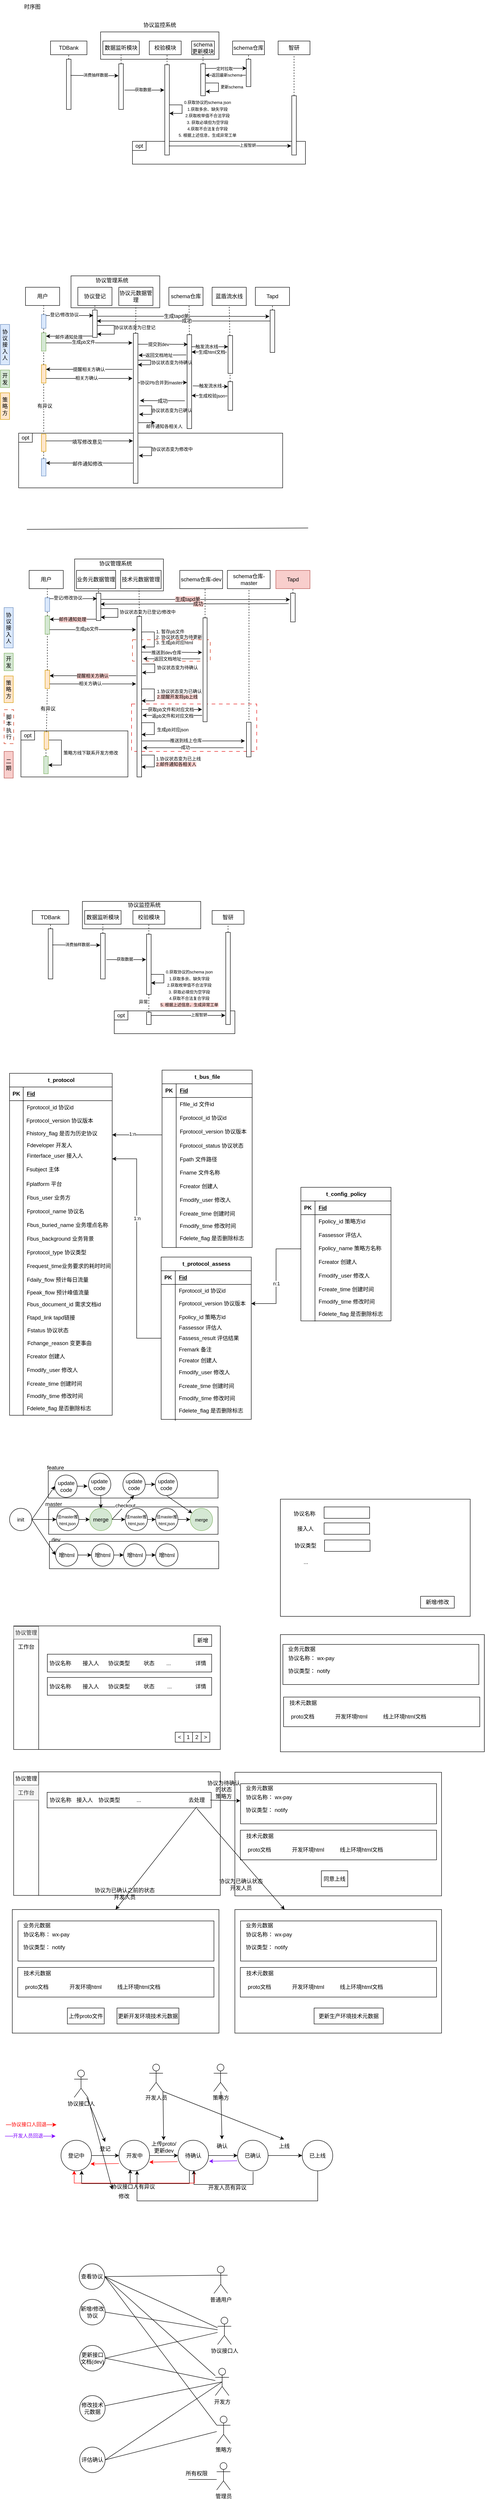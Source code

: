 <mxfile version="24.7.7">
  <diagram name="第 1 页" id="CR4XsCBSvweE6iLV07da">
    <mxGraphModel dx="883" dy="795" grid="0" gridSize="10" guides="1" tooltips="1" connect="1" arrows="1" fold="1" page="1" pageScale="1" pageWidth="827" pageHeight="1169" math="0" shadow="0">
      <root>
        <mxCell id="0" />
        <mxCell id="1" parent="0" />
        <mxCell id="rR5JXbFDMYqsQofv4qGl-339" value="" style="rounded=0;whiteSpace=wrap;html=1;" vertex="1" parent="1">
          <mxGeometry x="548" y="3940" width="120" height="60" as="geometry" />
        </mxCell>
        <mxCell id="rR5JXbFDMYqsQofv4qGl-280" value="" style="rounded=0;whiteSpace=wrap;html=1;" vertex="1" parent="1">
          <mxGeometry x="127.5" y="3410.5" width="372" height="60" as="geometry" />
        </mxCell>
        <mxCell id="rR5JXbFDMYqsQofv4qGl-279" value="" style="rounded=0;whiteSpace=wrap;html=1;" vertex="1" parent="1">
          <mxGeometry x="126" y="3335" width="372" height="60" as="geometry" />
        </mxCell>
        <mxCell id="rR5JXbFDMYqsQofv4qGl-277" value="" style="rounded=0;whiteSpace=wrap;html=1;" vertex="1" parent="1">
          <mxGeometry x="125" y="3255.5" width="373" height="60" as="geometry" />
        </mxCell>
        <mxCell id="rR5JXbFDMYqsQofv4qGl-117" value="" style="rounded=0;whiteSpace=wrap;html=1;strokeColor=#e40707;dashed=1;dashPattern=8 8;" vertex="1" parent="1">
          <mxGeometry x="308" y="1574" width="275" height="104" as="geometry" />
        </mxCell>
        <mxCell id="rR5JXbFDMYqsQofv4qGl-110" value="" style="rounded=0;whiteSpace=wrap;html=1;dashed=1;strokeColor=#d1280a;dashPattern=8 8;" vertex="1" parent="1">
          <mxGeometry x="310" y="1433" width="171" height="47" as="geometry" />
        </mxCell>
        <mxCell id="E8HGXAw2fkti96cfrxgh-219" value="" style="rounded=0;whiteSpace=wrap;html=1;" parent="1" vertex="1">
          <mxGeometry x="310" y="340" width="380" height="50" as="geometry" />
        </mxCell>
        <mxCell id="E8HGXAw2fkti96cfrxgh-168" value="" style="rounded=0;whiteSpace=wrap;html=1;" parent="1" vertex="1">
          <mxGeometry x="60" y="980" width="580" height="120" as="geometry" />
        </mxCell>
        <mxCell id="E8HGXAw2fkti96cfrxgh-92" value="" style="rounded=0;whiteSpace=wrap;html=1;" parent="1" vertex="1">
          <mxGeometry x="175" y="635" width="195" height="70" as="geometry" />
        </mxCell>
        <mxCell id="E8HGXAw2fkti96cfrxgh-1" value="时序图" style="text;html=1;align=center;verticalAlign=middle;whiteSpace=wrap;rounded=0;" parent="1" vertex="1">
          <mxGeometry x="60" y="30" width="60" height="30" as="geometry" />
        </mxCell>
        <mxCell id="E8HGXAw2fkti96cfrxgh-2" value="" style="rounded=0;whiteSpace=wrap;html=1;" parent="1" vertex="1">
          <mxGeometry x="240" y="100" width="260" height="60" as="geometry" />
        </mxCell>
        <mxCell id="E8HGXAw2fkti96cfrxgh-3" value="协议监控系统" style="text;html=1;align=center;verticalAlign=middle;whiteSpace=wrap;rounded=0;" parent="1" vertex="1">
          <mxGeometry x="325" y="70" width="90" height="30" as="geometry" />
        </mxCell>
        <mxCell id="E8HGXAw2fkti96cfrxgh-4" value="数据监听模块" style="rounded=0;whiteSpace=wrap;html=1;" parent="1" vertex="1">
          <mxGeometry x="245" y="120" width="80" height="30" as="geometry" />
        </mxCell>
        <mxCell id="E8HGXAw2fkti96cfrxgh-5" value="TDBank" style="rounded=0;whiteSpace=wrap;html=1;" parent="1" vertex="1">
          <mxGeometry x="130" y="120" width="80" height="30" as="geometry" />
        </mxCell>
        <mxCell id="E8HGXAw2fkti96cfrxgh-6" value="校验模块" style="rounded=0;whiteSpace=wrap;html=1;" parent="1" vertex="1">
          <mxGeometry x="347" y="120" width="70" height="30" as="geometry" />
        </mxCell>
        <mxCell id="E8HGXAw2fkti96cfrxgh-7" value="" style="endArrow=none;dashed=1;html=1;rounded=0;entryX=0.5;entryY=1;entryDx=0;entryDy=0;" parent="1" target="E8HGXAw2fkti96cfrxgh-5" edge="1">
          <mxGeometry width="50" height="50" relative="1" as="geometry">
            <mxPoint x="170" y="160" as="sourcePoint" />
            <mxPoint x="170" y="240" as="targetPoint" />
          </mxGeometry>
        </mxCell>
        <mxCell id="E8HGXAw2fkti96cfrxgh-8" value="" style="rounded=0;whiteSpace=wrap;html=1;" parent="1" vertex="1">
          <mxGeometry x="165" y="160" width="10" height="110" as="geometry" />
        </mxCell>
        <mxCell id="E8HGXAw2fkti96cfrxgh-9" value="" style="endArrow=none;dashed=1;html=1;rounded=0;entryX=0.5;entryY=1;entryDx=0;entryDy=0;" parent="1" target="E8HGXAw2fkti96cfrxgh-4" edge="1">
          <mxGeometry width="50" height="50" relative="1" as="geometry">
            <mxPoint x="285" y="170" as="sourcePoint" />
            <mxPoint x="280" y="200" as="targetPoint" />
          </mxGeometry>
        </mxCell>
        <mxCell id="E8HGXAw2fkti96cfrxgh-10" value="" style="rounded=0;whiteSpace=wrap;html=1;" parent="1" vertex="1">
          <mxGeometry x="280" y="170" width="10" height="100" as="geometry" />
        </mxCell>
        <mxCell id="E8HGXAw2fkti96cfrxgh-23" value="schema仓库" style="rounded=0;whiteSpace=wrap;html=1;" parent="1" vertex="1">
          <mxGeometry x="530" y="120" width="70" height="30" as="geometry" />
        </mxCell>
        <mxCell id="E8HGXAw2fkti96cfrxgh-26" value="" style="rounded=0;whiteSpace=wrap;html=1;" parent="1" vertex="1">
          <mxGeometry x="560" y="160" width="10" height="60" as="geometry" />
        </mxCell>
        <mxCell id="E8HGXAw2fkti96cfrxgh-27" value="schema更新模块" style="rounded=0;whiteSpace=wrap;html=1;" parent="1" vertex="1">
          <mxGeometry x="440" y="120" width="50" height="30" as="geometry" />
        </mxCell>
        <mxCell id="E8HGXAw2fkti96cfrxgh-28" value="" style="endArrow=none;dashed=1;html=1;rounded=0;entryX=0.5;entryY=1;entryDx=0;entryDy=0;" parent="1" target="E8HGXAw2fkti96cfrxgh-23" edge="1">
          <mxGeometry width="50" height="50" relative="1" as="geometry">
            <mxPoint x="565" y="160" as="sourcePoint" />
            <mxPoint x="430" y="200" as="targetPoint" />
          </mxGeometry>
        </mxCell>
        <mxCell id="E8HGXAw2fkti96cfrxgh-29" value="" style="rounded=0;whiteSpace=wrap;html=1;" parent="1" vertex="1">
          <mxGeometry x="460" y="170" width="10" height="70" as="geometry" />
        </mxCell>
        <mxCell id="E8HGXAw2fkti96cfrxgh-30" value="" style="endArrow=classic;html=1;rounded=0;exitX=0.9;exitY=0.204;exitDx=0;exitDy=0;entryX=-0.067;entryY=0.047;entryDx=0;entryDy=0;entryPerimeter=0;exitPerimeter=0;" parent="1" edge="1">
          <mxGeometry width="50" height="50" relative="1" as="geometry">
            <mxPoint x="174" y="195.32" as="sourcePoint" />
            <mxPoint x="279.33" y="196.05" as="targetPoint" />
          </mxGeometry>
        </mxCell>
        <mxCell id="E8HGXAw2fkti96cfrxgh-32" value="消费抽样数据" style="edgeLabel;html=1;align=center;verticalAlign=middle;resizable=0;points=[];fontSize=9;" parent="E8HGXAw2fkti96cfrxgh-30" vertex="1" connectable="0">
          <mxGeometry x="0.045" y="1" relative="1" as="geometry">
            <mxPoint as="offset" />
          </mxGeometry>
        </mxCell>
        <mxCell id="E8HGXAw2fkti96cfrxgh-31" value="" style="endArrow=none;dashed=1;html=1;rounded=0;entryX=0.5;entryY=1;entryDx=0;entryDy=0;exitX=0.5;exitY=0;exitDx=0;exitDy=0;" parent="1" source="E8HGXAw2fkti96cfrxgh-29" target="E8HGXAw2fkti96cfrxgh-27" edge="1">
          <mxGeometry width="50" height="50" relative="1" as="geometry">
            <mxPoint x="360" y="220" as="sourcePoint" />
            <mxPoint x="410" y="170" as="targetPoint" />
          </mxGeometry>
        </mxCell>
        <mxCell id="E8HGXAw2fkti96cfrxgh-33" value="" style="rounded=0;whiteSpace=wrap;html=1;" parent="1" vertex="1">
          <mxGeometry x="381" y="172" width="10" height="198" as="geometry" />
        </mxCell>
        <mxCell id="E8HGXAw2fkti96cfrxgh-37" value="智研" style="rounded=0;whiteSpace=wrap;html=1;" parent="1" vertex="1">
          <mxGeometry x="630" y="120" width="70" height="30" as="geometry" />
        </mxCell>
        <mxCell id="E8HGXAw2fkti96cfrxgh-38" value="" style="rounded=0;whiteSpace=wrap;html=1;" parent="1" vertex="1">
          <mxGeometry x="660" y="240" width="10" height="130" as="geometry" />
        </mxCell>
        <mxCell id="E8HGXAw2fkti96cfrxgh-39" value="" style="endArrow=none;dashed=1;html=1;rounded=0;entryX=0.5;entryY=1;entryDx=0;entryDy=0;exitX=0.5;exitY=0;exitDx=0;exitDy=0;" parent="1" source="E8HGXAw2fkti96cfrxgh-38" target="E8HGXAw2fkti96cfrxgh-37" edge="1">
          <mxGeometry width="50" height="50" relative="1" as="geometry">
            <mxPoint x="462" y="180" as="sourcePoint" />
            <mxPoint x="462" y="160" as="targetPoint" />
          </mxGeometry>
        </mxCell>
        <mxCell id="E8HGXAw2fkti96cfrxgh-87" value="&lt;div&gt;&lt;font style=&quot;font-size: 9px;&quot;&gt;0.获取协议的schema json&lt;/font&gt;&lt;/div&gt;&lt;font style=&quot;font-size: 9px;&quot;&gt;1.获取多余、缺失字段&lt;/font&gt;&lt;div&gt;&lt;font style=&quot;font-size: 9px;&quot;&gt;2.获取枚举值不合法字段&lt;/font&gt;&lt;/div&gt;&lt;div&gt;&lt;font style=&quot;font-size: 9px;&quot;&gt;3. 获取必填但为空字段&lt;/font&gt;&lt;/div&gt;&lt;div&gt;&lt;font style=&quot;font-size: 9px;&quot;&gt;4.获取不合法复合字段&lt;/font&gt;&lt;/div&gt;&lt;div&gt;&lt;font style=&quot;font-size: 9px;&quot;&gt;5. 根据上述信息，生成异常工单&lt;/font&gt;&lt;/div&gt;" style="text;html=1;align=center;verticalAlign=middle;whiteSpace=wrap;rounded=0;" parent="1" vertex="1">
          <mxGeometry x="410" y="275" width="130" height="30" as="geometry" />
        </mxCell>
        <mxCell id="E8HGXAw2fkti96cfrxgh-88" value="" style="endArrow=classic;html=1;rounded=0;exitX=1;exitY=0.75;exitDx=0;exitDy=0;fontSize=9;" parent="1" edge="1">
          <mxGeometry width="50" height="50" relative="1" as="geometry">
            <mxPoint x="390" y="350.1" as="sourcePoint" />
            <mxPoint x="659" y="350" as="targetPoint" />
          </mxGeometry>
        </mxCell>
        <mxCell id="E8HGXAw2fkti96cfrxgh-89" value="&lt;font style=&quot;font-size: 9px;&quot;&gt;上报智妍&lt;/font&gt;" style="edgeLabel;html=1;align=center;verticalAlign=middle;resizable=0;points=[];fontSize=9;" parent="E8HGXAw2fkti96cfrxgh-88" vertex="1" connectable="0">
          <mxGeometry x="0.288" y="1" relative="1" as="geometry">
            <mxPoint as="offset" />
          </mxGeometry>
        </mxCell>
        <mxCell id="E8HGXAw2fkti96cfrxgh-90" value="用户" style="rounded=0;whiteSpace=wrap;html=1;" parent="1" vertex="1">
          <mxGeometry x="75" y="660" width="75" height="40" as="geometry" />
        </mxCell>
        <mxCell id="E8HGXAw2fkti96cfrxgh-91" value="协议登记" style="rounded=0;whiteSpace=wrap;html=1;" parent="1" vertex="1">
          <mxGeometry x="190" y="660" width="75" height="40" as="geometry" />
        </mxCell>
        <mxCell id="E8HGXAw2fkti96cfrxgh-93" value="协议管理系统" style="text;html=1;align=center;verticalAlign=middle;whiteSpace=wrap;rounded=0;" parent="1" vertex="1">
          <mxGeometry x="220" y="630" width="90" height="30" as="geometry" />
        </mxCell>
        <mxCell id="E8HGXAw2fkti96cfrxgh-95" value="" style="rounded=0;whiteSpace=wrap;html=1;fillColor=#dae8fc;strokeColor=#6c8ebf;" parent="1" vertex="1">
          <mxGeometry x="110" y="720" width="10" height="30" as="geometry" />
        </mxCell>
        <mxCell id="E8HGXAw2fkti96cfrxgh-96" value="协议元数据管理" style="rounded=0;whiteSpace=wrap;html=1;" parent="1" vertex="1">
          <mxGeometry x="280" y="660" width="75" height="40" as="geometry" />
        </mxCell>
        <mxCell id="E8HGXAw2fkti96cfrxgh-98" value="" style="rounded=0;whiteSpace=wrap;html=1;" parent="1" vertex="1">
          <mxGeometry x="222.5" y="710" width="10" height="60" as="geometry" />
        </mxCell>
        <mxCell id="E8HGXAw2fkti96cfrxgh-99" value="" style="rounded=0;whiteSpace=wrap;html=1;" parent="1" vertex="1">
          <mxGeometry x="312" y="761" width="10" height="329" as="geometry" />
        </mxCell>
        <mxCell id="E8HGXAw2fkti96cfrxgh-100" value="" style="endArrow=classic;html=1;rounded=0;" parent="1" edge="1">
          <mxGeometry width="50" height="50" relative="1" as="geometry">
            <mxPoint x="120" y="722" as="sourcePoint" />
            <mxPoint x="224" y="722" as="targetPoint" />
          </mxGeometry>
        </mxCell>
        <mxCell id="E8HGXAw2fkti96cfrxgh-132" value="登记/修改协议" style="edgeLabel;html=1;align=center;verticalAlign=middle;resizable=0;points=[];fontSize=10;" parent="E8HGXAw2fkti96cfrxgh-100" vertex="1" connectable="0">
          <mxGeometry x="-0.267" y="3" relative="1" as="geometry">
            <mxPoint x="2" y="1" as="offset" />
          </mxGeometry>
        </mxCell>
        <mxCell id="E8HGXAw2fkti96cfrxgh-105" value="" style="rounded=0;whiteSpace=wrap;html=1;fillColor=#d5e8d4;strokeColor=#82b366;" parent="1" vertex="1">
          <mxGeometry x="110" y="760" width="10" height="40" as="geometry" />
        </mxCell>
        <mxCell id="E8HGXAw2fkti96cfrxgh-107" value="" style="endArrow=classic;html=1;rounded=0;exitX=-0.082;exitY=0.841;exitDx=0;exitDy=0;entryX=1.011;entryY=0.059;entryDx=0;entryDy=0;entryPerimeter=0;exitPerimeter=0;" parent="1" edge="1">
          <mxGeometry width="50" height="50" relative="1" as="geometry">
            <mxPoint x="221.68" y="767.05" as="sourcePoint" />
            <mxPoint x="120.11" y="767.36" as="targetPoint" />
          </mxGeometry>
        </mxCell>
        <mxCell id="E8HGXAw2fkti96cfrxgh-129" value="邮件通知处理" style="edgeLabel;html=1;align=center;verticalAlign=middle;resizable=0;points=[];fontSize=10;" parent="E8HGXAw2fkti96cfrxgh-107" vertex="1" connectable="0">
          <mxGeometry x="0.019" y="2" relative="1" as="geometry">
            <mxPoint as="offset" />
          </mxGeometry>
        </mxCell>
        <mxCell id="E8HGXAw2fkti96cfrxgh-108" value="" style="endArrow=classic;html=1;rounded=0;" parent="1" edge="1">
          <mxGeometry width="50" height="50" relative="1" as="geometry">
            <mxPoint x="120" y="782" as="sourcePoint" />
            <mxPoint x="310" y="782" as="targetPoint" />
          </mxGeometry>
        </mxCell>
        <mxCell id="E8HGXAw2fkti96cfrxgh-135" value="生成pb文件" style="edgeLabel;html=1;align=center;verticalAlign=middle;resizable=0;points=[];fontSize=10;" parent="E8HGXAw2fkti96cfrxgh-108" vertex="1" connectable="0">
          <mxGeometry x="-0.141" y="2" relative="1" as="geometry">
            <mxPoint as="offset" />
          </mxGeometry>
        </mxCell>
        <mxCell id="E8HGXAw2fkti96cfrxgh-109" value="" style="endArrow=none;dashed=1;html=1;rounded=0;entryX=0.5;entryY=1;entryDx=0;entryDy=0;exitX=0.5;exitY=0;exitDx=0;exitDy=0;" parent="1" source="E8HGXAw2fkti96cfrxgh-99" target="E8HGXAw2fkti96cfrxgh-96" edge="1">
          <mxGeometry width="50" height="50" relative="1" as="geometry">
            <mxPoint x="270" y="780" as="sourcePoint" />
            <mxPoint x="320" y="730" as="targetPoint" />
          </mxGeometry>
        </mxCell>
        <mxCell id="E8HGXAw2fkti96cfrxgh-110" value="schema仓库" style="rounded=0;whiteSpace=wrap;html=1;" parent="1" vertex="1">
          <mxGeometry x="390" y="660" width="75" height="40" as="geometry" />
        </mxCell>
        <mxCell id="E8HGXAw2fkti96cfrxgh-111" value="" style="rounded=0;whiteSpace=wrap;html=1;" parent="1" vertex="1">
          <mxGeometry x="430" y="764" width="10" height="206" as="geometry" />
        </mxCell>
        <mxCell id="E8HGXAw2fkti96cfrxgh-112" style="edgeStyle=orthogonalEdgeStyle;rounded=0;orthogonalLoop=1;jettySize=auto;html=1;exitX=1;exitY=0.25;exitDx=0;exitDy=0;entryX=0.168;entryY=0.462;entryDx=0;entryDy=0;entryPerimeter=0;" parent="1" edge="1">
          <mxGeometry relative="1" as="geometry">
            <mxPoint x="322" y="787.25" as="sourcePoint" />
            <mxPoint x="431.68" y="785.346" as="targetPoint" />
            <Array as="points">
              <mxPoint x="322" y="785" />
              <mxPoint x="376" y="785" />
            </Array>
          </mxGeometry>
        </mxCell>
        <mxCell id="E8HGXAw2fkti96cfrxgh-148" value="&lt;span style=&quot;font-size: 10px;&quot;&gt;提交到dev&lt;/span&gt;" style="edgeLabel;html=1;align=center;verticalAlign=middle;resizable=0;points=[];" parent="E8HGXAw2fkti96cfrxgh-112" vertex="1" connectable="0">
          <mxGeometry x="-0.166" relative="1" as="geometry">
            <mxPoint as="offset" />
          </mxGeometry>
        </mxCell>
        <mxCell id="E8HGXAw2fkti96cfrxgh-114" value="" style="endArrow=classic;html=1;rounded=0;exitX=-0.195;exitY=0.298;exitDx=0;exitDy=0;entryX=1.119;entryY=0.198;entryDx=0;entryDy=0;entryPerimeter=0;exitPerimeter=0;" parent="1" edge="1">
          <mxGeometry width="50" height="50" relative="1" as="geometry">
            <mxPoint x="428.05" y="808.388" as="sourcePoint" />
            <mxPoint x="323.19" y="809.142" as="targetPoint" />
          </mxGeometry>
        </mxCell>
        <mxCell id="E8HGXAw2fkti96cfrxgh-122" value="返回文档地址" style="edgeLabel;html=1;align=center;verticalAlign=middle;resizable=0;points=[];fontSize=10;" parent="E8HGXAw2fkti96cfrxgh-114" vertex="1" connectable="0">
          <mxGeometry x="0.146" relative="1" as="geometry">
            <mxPoint as="offset" />
          </mxGeometry>
        </mxCell>
        <mxCell id="E8HGXAw2fkti96cfrxgh-115" value="蓝盾流水线" style="rounded=0;whiteSpace=wrap;html=1;" parent="1" vertex="1">
          <mxGeometry x="485" y="660" width="75" height="40" as="geometry" />
        </mxCell>
        <mxCell id="E8HGXAw2fkti96cfrxgh-116" value="" style="rounded=0;whiteSpace=wrap;html=1;" parent="1" vertex="1">
          <mxGeometry x="520" y="766" width="10" height="83" as="geometry" />
        </mxCell>
        <mxCell id="E8HGXAw2fkti96cfrxgh-117" value="" style="endArrow=classic;html=1;rounded=0;entryX=0;entryY=0.5;entryDx=0;entryDy=0;" parent="1" edge="1">
          <mxGeometry width="50" height="50" relative="1" as="geometry">
            <mxPoint x="440" y="790.5" as="sourcePoint" />
            <mxPoint x="520" y="790.5" as="targetPoint" />
          </mxGeometry>
        </mxCell>
        <mxCell id="E8HGXAw2fkti96cfrxgh-119" value="触发流水线" style="edgeLabel;html=1;align=center;verticalAlign=middle;resizable=0;points=[];fontSize=10;" parent="E8HGXAw2fkti96cfrxgh-117" vertex="1" connectable="0">
          <mxGeometry x="-0.17" relative="1" as="geometry">
            <mxPoint y="-1" as="offset" />
          </mxGeometry>
        </mxCell>
        <mxCell id="E8HGXAw2fkti96cfrxgh-120" value="" style="endArrow=classic;html=1;rounded=0;exitX=-0.303;exitY=0.655;exitDx=0;exitDy=0;exitPerimeter=0;" parent="1" edge="1">
          <mxGeometry width="50" height="50" relative="1" as="geometry">
            <mxPoint x="516.97" y="802.365" as="sourcePoint" />
            <mxPoint x="440" y="802" as="targetPoint" />
          </mxGeometry>
        </mxCell>
        <mxCell id="E8HGXAw2fkti96cfrxgh-121" value="生成html文档" style="edgeLabel;html=1;align=center;verticalAlign=middle;resizable=0;points=[];fontSize=10;" parent="E8HGXAw2fkti96cfrxgh-120" vertex="1" connectable="0">
          <mxGeometry x="-0.125" relative="1" as="geometry">
            <mxPoint as="offset" />
          </mxGeometry>
        </mxCell>
        <mxCell id="E8HGXAw2fkti96cfrxgh-124" value="" style="rounded=0;whiteSpace=wrap;html=1;fillColor=#ffe6cc;strokeColor=#d79b00;" parent="1" vertex="1">
          <mxGeometry x="110" y="830" width="10" height="40" as="geometry" />
        </mxCell>
        <mxCell id="E8HGXAw2fkti96cfrxgh-125" value="Tapd" style="rounded=0;whiteSpace=wrap;html=1;" parent="1" vertex="1">
          <mxGeometry x="580" y="660" width="75" height="40" as="geometry" />
        </mxCell>
        <mxCell id="E8HGXAw2fkti96cfrxgh-126" value="" style="endArrow=classic;html=1;rounded=0;exitX=1;exitY=0.25;exitDx=0;exitDy=0;" parent="1" edge="1">
          <mxGeometry width="50" height="50" relative="1" as="geometry">
            <mxPoint x="233.5" y="723.5" as="sourcePoint" />
            <mxPoint x="611" y="724" as="targetPoint" />
          </mxGeometry>
        </mxCell>
        <mxCell id="E8HGXAw2fkti96cfrxgh-131" value="生成tapd单" style="edgeLabel;html=1;align=center;verticalAlign=middle;resizable=0;points=[];" parent="E8HGXAw2fkti96cfrxgh-126" vertex="1" connectable="0">
          <mxGeometry x="-0.086" y="1" relative="1" as="geometry">
            <mxPoint as="offset" />
          </mxGeometry>
        </mxCell>
        <mxCell id="E8HGXAw2fkti96cfrxgh-127" value="" style="rounded=0;whiteSpace=wrap;html=1;" parent="1" vertex="1">
          <mxGeometry x="612.5" y="710" width="10" height="93" as="geometry" />
        </mxCell>
        <mxCell id="E8HGXAw2fkti96cfrxgh-128" value="" style="endArrow=classic;html=1;rounded=0;edgeStyle=orthogonalEdgeStyle;exitX=1.015;exitY=0.375;exitDx=0;exitDy=0;exitPerimeter=0;entryX=1;entryY=0.75;entryDx=0;entryDy=0;" parent="1" edge="1">
          <mxGeometry width="50" height="50" relative="1" as="geometry">
            <mxPoint x="232.65" y="743.75" as="sourcePoint" />
            <mxPoint x="232.5" y="762.5" as="targetPoint" />
            <Array as="points">
              <mxPoint x="270" y="744" />
              <mxPoint x="270" y="763" />
              <mxPoint x="240" y="763" />
            </Array>
          </mxGeometry>
        </mxCell>
        <mxCell id="E8HGXAw2fkti96cfrxgh-130" value="协议状态变为已登记" style="text;html=1;align=center;verticalAlign=middle;whiteSpace=wrap;rounded=0;fontSize=10;" parent="1" vertex="1">
          <mxGeometry x="257.5" y="733" width="115" height="30" as="geometry" />
        </mxCell>
        <mxCell id="E8HGXAw2fkti96cfrxgh-133" value="" style="endArrow=classic;html=1;rounded=0;entryX=1;entryY=0.25;entryDx=0;entryDy=0;" parent="1" target="E8HGXAw2fkti96cfrxgh-124" edge="1">
          <mxGeometry width="50" height="50" relative="1" as="geometry">
            <mxPoint x="310" y="840" as="sourcePoint" />
            <mxPoint x="220" y="870" as="targetPoint" />
          </mxGeometry>
        </mxCell>
        <mxCell id="E8HGXAw2fkti96cfrxgh-134" value="提醒相关方确认" style="edgeLabel;html=1;align=center;verticalAlign=middle;resizable=0;points=[];fontSize=10;" parent="E8HGXAw2fkti96cfrxgh-133" vertex="1" connectable="0">
          <mxGeometry x="0.011" relative="1" as="geometry">
            <mxPoint as="offset" />
          </mxGeometry>
        </mxCell>
        <mxCell id="E8HGXAw2fkti96cfrxgh-136" value="" style="endArrow=classic;html=1;rounded=0;exitX=1;exitY=0.75;exitDx=0;exitDy=0;" parent="1" source="E8HGXAw2fkti96cfrxgh-124" edge="1">
          <mxGeometry width="50" height="50" relative="1" as="geometry">
            <mxPoint x="170" y="960" as="sourcePoint" />
            <mxPoint x="310" y="860" as="targetPoint" />
          </mxGeometry>
        </mxCell>
        <mxCell id="E8HGXAw2fkti96cfrxgh-137" value="相关方确认" style="edgeLabel;html=1;align=center;verticalAlign=middle;resizable=0;points=[];fontSize=10;" parent="E8HGXAw2fkti96cfrxgh-136" vertex="1" connectable="0">
          <mxGeometry x="-0.062" y="1" relative="1" as="geometry">
            <mxPoint as="offset" />
          </mxGeometry>
        </mxCell>
        <mxCell id="E8HGXAw2fkti96cfrxgh-140" value="协议状态变为已确认" style="text;html=1;align=center;verticalAlign=middle;whiteSpace=wrap;rounded=0;fontSize=10;" parent="1" vertex="1">
          <mxGeometry x="338" y="914.5" width="116" height="30" as="geometry" />
        </mxCell>
        <mxCell id="E8HGXAw2fkti96cfrxgh-141" value="" style="endArrow=classic;html=1;rounded=0;entryX=0;entryY=0.66;entryDx=0;entryDy=0;entryPerimeter=0;exitX=1.011;exitY=0.424;exitDx=0;exitDy=0;exitPerimeter=0;" parent="1" edge="1">
          <mxGeometry width="50" height="50" relative="1" as="geometry">
            <mxPoint x="322.11" y="869.496" as="sourcePoint" />
            <mxPoint x="430" y="868.96" as="targetPoint" />
          </mxGeometry>
        </mxCell>
        <mxCell id="E8HGXAw2fkti96cfrxgh-142" value="协议Pb合并到master" style="edgeLabel;html=1;align=center;verticalAlign=middle;resizable=0;points=[];fontSize=10;" parent="E8HGXAw2fkti96cfrxgh-141" vertex="1" connectable="0">
          <mxGeometry x="-0.178" y="-1" relative="1" as="geometry">
            <mxPoint x="6" y="-2" as="offset" />
          </mxGeometry>
        </mxCell>
        <mxCell id="E8HGXAw2fkti96cfrxgh-143" value="" style="rounded=0;whiteSpace=wrap;html=1;" parent="1" vertex="1">
          <mxGeometry x="520" y="867" width="10" height="63" as="geometry" />
        </mxCell>
        <mxCell id="E8HGXAw2fkti96cfrxgh-144" value="" style="endArrow=classic;html=1;rounded=0;exitX=1.265;exitY=0.7;exitDx=0;exitDy=0;exitPerimeter=0;" parent="1" edge="1">
          <mxGeometry width="50" height="50" relative="1" as="geometry">
            <mxPoint x="442.65" y="876.2" as="sourcePoint" />
            <mxPoint x="520" y="878" as="targetPoint" />
          </mxGeometry>
        </mxCell>
        <mxCell id="E8HGXAw2fkti96cfrxgh-145" value="触发流水线" style="edgeLabel;html=1;align=center;verticalAlign=middle;resizable=0;points=[];fontSize=10;" parent="E8HGXAw2fkti96cfrxgh-144" vertex="1" connectable="0">
          <mxGeometry x="-0.381" y="-2" relative="1" as="geometry">
            <mxPoint x="14" y="-3" as="offset" />
          </mxGeometry>
        </mxCell>
        <mxCell id="E8HGXAw2fkti96cfrxgh-146" value="" style="endArrow=classic;html=1;rounded=0;exitX=-0.168;exitY=0.367;exitDx=0;exitDy=0;exitPerimeter=0;entryX=1;entryY=0.75;entryDx=0;entryDy=0;" parent="1" edge="1">
          <mxGeometry width="50" height="50" relative="1" as="geometry">
            <mxPoint x="518.32" y="898.36" as="sourcePoint" />
            <mxPoint x="440" y="897.5" as="targetPoint" />
          </mxGeometry>
        </mxCell>
        <mxCell id="E8HGXAw2fkti96cfrxgh-147" value="生成校验json" style="edgeLabel;html=1;align=center;verticalAlign=middle;resizable=0;points=[];fontSize=10;" parent="E8HGXAw2fkti96cfrxgh-146" vertex="1" connectable="0">
          <mxGeometry x="0.083" y="2" relative="1" as="geometry">
            <mxPoint x="8" y="-2" as="offset" />
          </mxGeometry>
        </mxCell>
        <mxCell id="E8HGXAw2fkti96cfrxgh-149" value="成功" style="endArrow=classic;html=1;rounded=0;entryX=0.957;entryY=0.549;entryDx=0;entryDy=0;entryPerimeter=0;" parent="1" edge="1">
          <mxGeometry width="50" height="50" relative="1" as="geometry">
            <mxPoint x="425" y="909" as="sourcePoint" />
            <mxPoint x="326.57" y="908.621" as="targetPoint" />
          </mxGeometry>
        </mxCell>
        <mxCell id="E8HGXAw2fkti96cfrxgh-154" value="" style="endArrow=classic;html=1;rounded=0;edgeStyle=orthogonalEdgeStyle;exitX=1.015;exitY=0.375;exitDx=0;exitDy=0;exitPerimeter=0;" parent="1" edge="1">
          <mxGeometry width="50" height="50" relative="1" as="geometry">
            <mxPoint x="322.15" y="820" as="sourcePoint" />
            <mxPoint x="322" y="830" as="targetPoint" />
            <Array as="points">
              <mxPoint x="350" y="820" />
              <mxPoint x="350" y="830" />
              <mxPoint x="322" y="830" />
            </Array>
          </mxGeometry>
        </mxCell>
        <mxCell id="E8HGXAw2fkti96cfrxgh-155" value="&lt;span style=&quot;font-size: 10px; text-wrap: nowrap; background-color: rgb(255, 255, 255);&quot;&gt;邮件通知各相关人&lt;/span&gt;" style="text;html=1;align=center;verticalAlign=middle;whiteSpace=wrap;rounded=0;fontSize=10;" parent="1" vertex="1">
          <mxGeometry x="350" y="950" width="60" height="30" as="geometry" />
        </mxCell>
        <mxCell id="E8HGXAw2fkti96cfrxgh-157" value="" style="endArrow=classic;html=1;rounded=0;" parent="1" edge="1">
          <mxGeometry width="50" height="50" relative="1" as="geometry">
            <mxPoint x="323" y="957" as="sourcePoint" />
            <mxPoint x="360" y="957" as="targetPoint" />
          </mxGeometry>
        </mxCell>
        <mxCell id="E8HGXAw2fkti96cfrxgh-159" value="" style="endArrow=none;dashed=1;html=1;rounded=0;entryX=0.5;entryY=1;entryDx=0;entryDy=0;exitX=0.376;exitY=-0.053;exitDx=0;exitDy=0;exitPerimeter=0;" parent="1" target="E8HGXAw2fkti96cfrxgh-124" edge="1">
          <mxGeometry width="50" height="50" relative="1" as="geometry">
            <mxPoint x="115.12" y="976.82" as="sourcePoint" />
            <mxPoint x="150" y="940" as="targetPoint" />
          </mxGeometry>
        </mxCell>
        <mxCell id="E8HGXAw2fkti96cfrxgh-161" value="有异议" style="edgeLabel;html=1;align=center;verticalAlign=middle;resizable=0;points=[];" parent="E8HGXAw2fkti96cfrxgh-159" vertex="1" connectable="0">
          <mxGeometry x="0.072" y="-2" relative="1" as="geometry">
            <mxPoint as="offset" />
          </mxGeometry>
        </mxCell>
        <mxCell id="E8HGXAw2fkti96cfrxgh-160" value="" style="rounded=0;whiteSpace=wrap;html=1;fillColor=#ffe6cc;strokeColor=#d79b00;" parent="1" vertex="1">
          <mxGeometry x="110" y="982" width="10" height="38" as="geometry" />
        </mxCell>
        <mxCell id="E8HGXAw2fkti96cfrxgh-162" value="" style="endArrow=classic;html=1;rounded=0;" parent="1" edge="1">
          <mxGeometry width="50" height="50" relative="1" as="geometry">
            <mxPoint x="120" y="997" as="sourcePoint" />
            <mxPoint x="311" y="997" as="targetPoint" />
          </mxGeometry>
        </mxCell>
        <mxCell id="E8HGXAw2fkti96cfrxgh-163" value="填写修改意见" style="edgeLabel;html=1;align=center;verticalAlign=middle;resizable=0;points=[];" parent="E8HGXAw2fkti96cfrxgh-162" vertex="1" connectable="0">
          <mxGeometry x="-0.061" y="-2" relative="1" as="geometry">
            <mxPoint as="offset" />
          </mxGeometry>
        </mxCell>
        <mxCell id="E8HGXAw2fkti96cfrxgh-164" value="" style="endArrow=classic;html=1;rounded=0;edgeStyle=orthogonalEdgeStyle;exitX=1.015;exitY=0.375;exitDx=0;exitDy=0;exitPerimeter=0;entryX=1;entryY=0.75;entryDx=0;entryDy=0;" parent="1" edge="1">
          <mxGeometry width="50" height="50" relative="1" as="geometry">
            <mxPoint x="391.15" y="260" as="sourcePoint" />
            <mxPoint x="391" y="278.75" as="targetPoint" />
            <Array as="points">
              <mxPoint x="419" y="260" />
              <mxPoint x="419" y="279.0" />
            </Array>
          </mxGeometry>
        </mxCell>
        <mxCell id="E8HGXAw2fkti96cfrxgh-165" value="协议状态变为修改中" style="text;html=1;align=center;verticalAlign=middle;whiteSpace=wrap;rounded=0;fontSize=10;" parent="1" vertex="1">
          <mxGeometry x="348.5" y="1000" width="96.5" height="30" as="geometry" />
        </mxCell>
        <mxCell id="E8HGXAw2fkti96cfrxgh-171" value="" style="endArrow=classic;html=1;rounded=0;edgeStyle=orthogonalEdgeStyle;entryX=1;entryY=0.75;entryDx=0;entryDy=0;" parent="1" edge="1">
          <mxGeometry width="50" height="50" relative="1" as="geometry">
            <mxPoint x="325" y="920" as="sourcePoint" />
            <mxPoint x="324.5" y="938.75" as="targetPoint" />
            <Array as="points">
              <mxPoint x="352.5" y="920" />
              <mxPoint x="352.5" y="939" />
            </Array>
          </mxGeometry>
        </mxCell>
        <mxCell id="E8HGXAw2fkti96cfrxgh-172" value="协议状态变为待确认" style="text;html=1;align=center;verticalAlign=middle;whiteSpace=wrap;rounded=0;fontSize=10;" parent="1" vertex="1">
          <mxGeometry x="339" y="810" width="115" height="30" as="geometry" />
        </mxCell>
        <mxCell id="E8HGXAw2fkti96cfrxgh-173" value="" style="endArrow=classic;html=1;rounded=0;" parent="1" edge="1">
          <mxGeometry width="50" height="50" relative="1" as="geometry">
            <mxPoint x="612" y="734" as="sourcePoint" />
            <mxPoint x="232" y="734" as="targetPoint" />
          </mxGeometry>
        </mxCell>
        <mxCell id="E8HGXAw2fkti96cfrxgh-174" value="成功" style="edgeLabel;html=1;align=center;verticalAlign=middle;resizable=0;points=[];" parent="E8HGXAw2fkti96cfrxgh-173" vertex="1" connectable="0">
          <mxGeometry x="-0.037" y="-1" relative="1" as="geometry">
            <mxPoint as="offset" />
          </mxGeometry>
        </mxCell>
        <mxCell id="E8HGXAw2fkti96cfrxgh-175" value="" style="endArrow=none;dashed=1;html=1;rounded=0;" parent="1" edge="1">
          <mxGeometry width="50" height="50" relative="1" as="geometry">
            <mxPoint x="115" y="720" as="sourcePoint" />
            <mxPoint x="115" y="700" as="targetPoint" />
          </mxGeometry>
        </mxCell>
        <mxCell id="E8HGXAw2fkti96cfrxgh-177" value="" style="endArrow=none;dashed=1;html=1;rounded=0;exitX=0.5;exitY=1;exitDx=0;exitDy=0;entryX=0.5;entryY=0;entryDx=0;entryDy=0;" parent="1" source="E8HGXAw2fkti96cfrxgh-91" target="E8HGXAw2fkti96cfrxgh-98" edge="1">
          <mxGeometry width="50" height="50" relative="1" as="geometry">
            <mxPoint x="125" y="730" as="sourcePoint" />
            <mxPoint x="226" y="710" as="targetPoint" />
          </mxGeometry>
        </mxCell>
        <mxCell id="E8HGXAw2fkti96cfrxgh-178" value="" style="endArrow=none;dashed=1;html=1;rounded=0;entryX=0.591;entryY=0.992;entryDx=0;entryDy=0;exitX=0.5;exitY=0;exitDx=0;exitDy=0;entryPerimeter=0;" parent="1" source="E8HGXAw2fkti96cfrxgh-111" target="E8HGXAw2fkti96cfrxgh-110" edge="1">
          <mxGeometry width="50" height="50" relative="1" as="geometry">
            <mxPoint x="620" y="910" as="sourcePoint" />
            <mxPoint x="670" y="860" as="targetPoint" />
          </mxGeometry>
        </mxCell>
        <mxCell id="E8HGXAw2fkti96cfrxgh-179" value="" style="endArrow=none;dashed=1;html=1;rounded=0;entryX=0.5;entryY=1;entryDx=0;entryDy=0;exitX=0.5;exitY=0;exitDx=0;exitDy=0;" parent="1" target="E8HGXAw2fkti96cfrxgh-115" edge="1">
          <mxGeometry width="50" height="50" relative="1" as="geometry">
            <mxPoint x="524" y="766" as="sourcePoint" />
            <mxPoint x="526.675" y="698.32" as="targetPoint" />
          </mxGeometry>
        </mxCell>
        <mxCell id="E8HGXAw2fkti96cfrxgh-181" value="" style="endArrow=none;dashed=1;html=1;rounded=0;entryX=0.5;entryY=1;entryDx=0;entryDy=0;exitX=0.5;exitY=0;exitDx=0;exitDy=0;" parent="1" source="E8HGXAw2fkti96cfrxgh-105" target="E8HGXAw2fkti96cfrxgh-95" edge="1">
          <mxGeometry width="50" height="50" relative="1" as="geometry">
            <mxPoint x="30" y="820" as="sourcePoint" />
            <mxPoint x="80" y="770" as="targetPoint" />
          </mxGeometry>
        </mxCell>
        <mxCell id="E8HGXAw2fkti96cfrxgh-182" value="" style="endArrow=none;dashed=1;html=1;rounded=0;entryX=0.5;entryY=1;entryDx=0;entryDy=0;exitX=0.5;exitY=0;exitDx=0;exitDy=0;" parent="1" source="E8HGXAw2fkti96cfrxgh-124" target="E8HGXAw2fkti96cfrxgh-105" edge="1">
          <mxGeometry width="50" height="50" relative="1" as="geometry">
            <mxPoint x="30" y="870" as="sourcePoint" />
            <mxPoint x="80" y="820" as="targetPoint" />
          </mxGeometry>
        </mxCell>
        <mxCell id="E8HGXAw2fkti96cfrxgh-183" value="协议接入人" style="rounded=0;whiteSpace=wrap;html=1;fillColor=#dae8fc;strokeColor=#6c8ebf;" parent="1" vertex="1">
          <mxGeometry x="20" y="741.5" width="20" height="88.5" as="geometry" />
        </mxCell>
        <mxCell id="E8HGXAw2fkti96cfrxgh-184" value="开发" style="rounded=0;whiteSpace=wrap;html=1;fillColor=#d5e8d4;strokeColor=#82b366;" parent="1" vertex="1">
          <mxGeometry x="20" y="841.5" width="20" height="38.5" as="geometry" />
        </mxCell>
        <mxCell id="E8HGXAw2fkti96cfrxgh-185" value="策略方" style="rounded=0;whiteSpace=wrap;html=1;fillColor=#ffe6cc;strokeColor=#d79b00;" parent="1" vertex="1">
          <mxGeometry x="20" y="891.5" width="20" height="58.5" as="geometry" />
        </mxCell>
        <mxCell id="E8HGXAw2fkti96cfrxgh-186" value="" style="rounded=0;whiteSpace=wrap;html=1;fillColor=#dae8fc;strokeColor=#6c8ebf;" parent="1" vertex="1">
          <mxGeometry x="110" y="1036" width="10" height="38" as="geometry" />
        </mxCell>
        <mxCell id="E8HGXAw2fkti96cfrxgh-187" value="" style="endArrow=classic;html=1;rounded=0;exitX=-0.1;exitY=0.865;exitDx=0;exitDy=0;exitPerimeter=0;entryX=1;entryY=0.25;entryDx=0;entryDy=0;" parent="1" source="E8HGXAw2fkti96cfrxgh-99" target="E8HGXAw2fkti96cfrxgh-186" edge="1">
          <mxGeometry width="50" height="50" relative="1" as="geometry">
            <mxPoint x="130" y="1100" as="sourcePoint" />
            <mxPoint x="180" y="1050" as="targetPoint" />
          </mxGeometry>
        </mxCell>
        <mxCell id="E8HGXAw2fkti96cfrxgh-188" value="邮件通知修改" style="edgeLabel;html=1;align=center;verticalAlign=middle;resizable=0;points=[];" parent="E8HGXAw2fkti96cfrxgh-187" vertex="1" connectable="0">
          <mxGeometry x="0.054" y="1" relative="1" as="geometry">
            <mxPoint as="offset" />
          </mxGeometry>
        </mxCell>
        <mxCell id="E8HGXAw2fkti96cfrxgh-192" value="opt" style="rounded=0;whiteSpace=wrap;html=1;" parent="1" vertex="1">
          <mxGeometry x="60" y="980" width="30" height="20" as="geometry" />
        </mxCell>
        <mxCell id="E8HGXAw2fkti96cfrxgh-193" value="" style="endArrow=none;dashed=1;html=1;rounded=0;exitX=0.5;exitY=0;exitDx=0;exitDy=0;" parent="1" source="E8HGXAw2fkti96cfrxgh-186" edge="1">
          <mxGeometry width="50" height="50" relative="1" as="geometry">
            <mxPoint x="30" y="1160" as="sourcePoint" />
            <mxPoint x="115" y="1020" as="targetPoint" />
          </mxGeometry>
        </mxCell>
        <mxCell id="E8HGXAw2fkti96cfrxgh-197" value="" style="endArrow=none;dashed=1;html=1;rounded=0;entryX=0.25;entryY=1;entryDx=0;entryDy=0;exitX=0.25;exitY=0;exitDx=0;exitDy=0;" parent="1" edge="1">
          <mxGeometry width="50" height="50" relative="1" as="geometry">
            <mxPoint x="524.5" y="867" as="sourcePoint" />
            <mxPoint x="524.5" y="849" as="targetPoint" />
          </mxGeometry>
        </mxCell>
        <mxCell id="E8HGXAw2fkti96cfrxgh-198" value="" style="endArrow=none;dashed=1;html=1;rounded=0;entryX=0.5;entryY=1;entryDx=0;entryDy=0;exitX=0.5;exitY=0;exitDx=0;exitDy=0;" parent="1" source="E8HGXAw2fkti96cfrxgh-127" target="E8HGXAw2fkti96cfrxgh-125" edge="1">
          <mxGeometry width="50" height="50" relative="1" as="geometry">
            <mxPoint x="560" y="820" as="sourcePoint" />
            <mxPoint x="610" y="770" as="targetPoint" />
          </mxGeometry>
        </mxCell>
        <mxCell id="E8HGXAw2fkti96cfrxgh-199" value="" style="endArrow=classic;html=1;rounded=0;exitX=1.267;exitY=0.104;exitDx=0;exitDy=0;exitPerimeter=0;entryX=-0.1;entryY=0.085;entryDx=0;entryDy=0;entryPerimeter=0;" parent="1" edge="1">
          <mxGeometry width="50" height="50" relative="1" as="geometry">
            <mxPoint x="292.67" y="227.6" as="sourcePoint" />
            <mxPoint x="380" y="227.6" as="targetPoint" />
          </mxGeometry>
        </mxCell>
        <mxCell id="E8HGXAw2fkti96cfrxgh-200" value="获取数据" style="edgeLabel;html=1;align=center;verticalAlign=middle;resizable=0;points=[];fontSize=9;" parent="E8HGXAw2fkti96cfrxgh-199" vertex="1" connectable="0">
          <mxGeometry x="-0.053" y="-2" relative="1" as="geometry">
            <mxPoint x="-1" y="-3" as="offset" />
          </mxGeometry>
        </mxCell>
        <mxCell id="E8HGXAw2fkti96cfrxgh-201" value="" style="endArrow=classic;html=1;rounded=0;entryX=0.067;entryY=0.328;entryDx=0;entryDy=0;entryPerimeter=0;" parent="1" target="E8HGXAw2fkti96cfrxgh-26" edge="1">
          <mxGeometry width="50" height="50" relative="1" as="geometry">
            <mxPoint x="470" y="180" as="sourcePoint" />
            <mxPoint x="550" y="200" as="targetPoint" />
          </mxGeometry>
        </mxCell>
        <mxCell id="E8HGXAw2fkti96cfrxgh-202" value="定时拉取" style="edgeLabel;html=1;align=center;verticalAlign=middle;resizable=0;points=[];fontSize=9;" parent="E8HGXAw2fkti96cfrxgh-201" vertex="1" connectable="0">
          <mxGeometry x="-0.074" y="-1" relative="1" as="geometry">
            <mxPoint as="offset" />
          </mxGeometry>
        </mxCell>
        <mxCell id="E8HGXAw2fkti96cfrxgh-205" value="" style="endArrow=classic;html=1;rounded=0;exitX=-0.133;exitY=0.583;exitDx=0;exitDy=0;entryX=1;entryY=0.357;entryDx=0;entryDy=0;entryPerimeter=0;exitPerimeter=0;" parent="1" source="E8HGXAw2fkti96cfrxgh-26" target="E8HGXAw2fkti96cfrxgh-29" edge="1">
          <mxGeometry width="50" height="50" relative="1" as="geometry">
            <mxPoint x="370" y="250" as="sourcePoint" />
            <mxPoint x="420" y="200" as="targetPoint" />
          </mxGeometry>
        </mxCell>
        <mxCell id="E8HGXAw2fkti96cfrxgh-206" value="返回最新schema" style="edgeLabel;html=1;align=center;verticalAlign=middle;resizable=0;points=[];fontSize=9;" parent="E8HGXAw2fkti96cfrxgh-205" vertex="1" connectable="0">
          <mxGeometry x="-0.068" relative="1" as="geometry">
            <mxPoint as="offset" />
          </mxGeometry>
        </mxCell>
        <mxCell id="E8HGXAw2fkti96cfrxgh-211" value="" style="endArrow=classic;html=1;rounded=0;edgeStyle=orthogonalEdgeStyle;exitX=1.015;exitY=0.375;exitDx=0;exitDy=0;exitPerimeter=0;entryX=1;entryY=0.75;entryDx=0;entryDy=0;" parent="1" edge="1">
          <mxGeometry width="50" height="50" relative="1" as="geometry">
            <mxPoint x="324.15" y="1010.63" as="sourcePoint" />
            <mxPoint x="324" y="1029.38" as="targetPoint" />
            <Array as="points">
              <mxPoint x="352" y="1010.63" />
              <mxPoint x="352" y="1029.63" />
            </Array>
          </mxGeometry>
        </mxCell>
        <mxCell id="E8HGXAw2fkti96cfrxgh-214" value="&lt;font style=&quot;font-size: 9px;&quot;&gt;更新schema&lt;/font&gt;" style="text;html=1;align=center;verticalAlign=middle;whiteSpace=wrap;rounded=0;fontSize=9;" parent="1" vertex="1">
          <mxGeometry x="491" y="206" width="75" height="30" as="geometry" />
        </mxCell>
        <mxCell id="E8HGXAw2fkti96cfrxgh-215" value="" style="endArrow=classic;html=1;rounded=0;edgeStyle=orthogonalEdgeStyle;exitX=1.015;exitY=0.375;exitDx=0;exitDy=0;exitPerimeter=0;entryX=1;entryY=0.75;entryDx=0;entryDy=0;" parent="1" edge="1">
          <mxGeometry width="50" height="50" relative="1" as="geometry">
            <mxPoint x="471.11" y="212" as="sourcePoint" />
            <mxPoint x="470.96" y="230.75" as="targetPoint" />
            <Array as="points">
              <mxPoint x="498.96" y="212" />
              <mxPoint x="498.96" y="231.0" />
            </Array>
          </mxGeometry>
        </mxCell>
        <mxCell id="E8HGXAw2fkti96cfrxgh-218" value="" style="endArrow=none;dashed=1;html=1;rounded=0;exitX=0.5;exitY=0;exitDx=0;exitDy=0;" parent="1" source="E8HGXAw2fkti96cfrxgh-33" edge="1">
          <mxGeometry width="50" height="50" relative="1" as="geometry">
            <mxPoint x="320" y="240" as="sourcePoint" />
            <mxPoint x="386" y="150" as="targetPoint" />
          </mxGeometry>
        </mxCell>
        <mxCell id="E8HGXAw2fkti96cfrxgh-220" value="opt" style="rounded=0;whiteSpace=wrap;html=1;" parent="1" vertex="1">
          <mxGeometry x="310" y="340" width="30" height="20" as="geometry" />
        </mxCell>
        <mxCell id="rR5JXbFDMYqsQofv4qGl-1" value="" style="rounded=0;whiteSpace=wrap;html=1;" vertex="1" parent="1">
          <mxGeometry x="65" y="1633" width="235" height="101" as="geometry" />
        </mxCell>
        <mxCell id="rR5JXbFDMYqsQofv4qGl-2" value="" style="rounded=0;whiteSpace=wrap;html=1;" vertex="1" parent="1">
          <mxGeometry x="183" y="1256" width="195" height="70" as="geometry" />
        </mxCell>
        <mxCell id="rR5JXbFDMYqsQofv4qGl-3" value="用户" style="rounded=0;whiteSpace=wrap;html=1;" vertex="1" parent="1">
          <mxGeometry x="83" y="1281" width="75" height="40" as="geometry" />
        </mxCell>
        <mxCell id="rR5JXbFDMYqsQofv4qGl-4" value="业务元数据管理" style="rounded=0;whiteSpace=wrap;html=1;" vertex="1" parent="1">
          <mxGeometry x="187" y="1281" width="86" height="40" as="geometry" />
        </mxCell>
        <mxCell id="rR5JXbFDMYqsQofv4qGl-5" value="协议管理系统" style="text;html=1;align=center;verticalAlign=middle;whiteSpace=wrap;rounded=0;" vertex="1" parent="1">
          <mxGeometry x="228" y="1251" width="90" height="30" as="geometry" />
        </mxCell>
        <mxCell id="rR5JXbFDMYqsQofv4qGl-6" value="" style="rounded=0;whiteSpace=wrap;html=1;fillColor=#dae8fc;strokeColor=#6c8ebf;" vertex="1" parent="1">
          <mxGeometry x="118" y="1341" width="10" height="30" as="geometry" />
        </mxCell>
        <mxCell id="rR5JXbFDMYqsQofv4qGl-7" value="技术元数据管理" style="rounded=0;whiteSpace=wrap;html=1;" vertex="1" parent="1">
          <mxGeometry x="284" y="1281" width="89" height="40" as="geometry" />
        </mxCell>
        <mxCell id="rR5JXbFDMYqsQofv4qGl-8" value="" style="rounded=0;whiteSpace=wrap;html=1;" vertex="1" parent="1">
          <mxGeometry x="230.5" y="1331" width="10" height="60" as="geometry" />
        </mxCell>
        <mxCell id="rR5JXbFDMYqsQofv4qGl-9" value="" style="rounded=0;whiteSpace=wrap;html=1;" vertex="1" parent="1">
          <mxGeometry x="320" y="1382" width="10" height="352" as="geometry" />
        </mxCell>
        <mxCell id="rR5JXbFDMYqsQofv4qGl-10" value="" style="endArrow=classic;html=1;rounded=0;" edge="1" parent="1">
          <mxGeometry width="50" height="50" relative="1" as="geometry">
            <mxPoint x="128" y="1343" as="sourcePoint" />
            <mxPoint x="232" y="1343" as="targetPoint" />
          </mxGeometry>
        </mxCell>
        <mxCell id="rR5JXbFDMYqsQofv4qGl-11" value="登记/修改协议" style="edgeLabel;html=1;align=center;verticalAlign=middle;resizable=0;points=[];fontSize=10;" vertex="1" connectable="0" parent="rR5JXbFDMYqsQofv4qGl-10">
          <mxGeometry x="-0.267" y="3" relative="1" as="geometry">
            <mxPoint x="2" y="1" as="offset" />
          </mxGeometry>
        </mxCell>
        <mxCell id="rR5JXbFDMYqsQofv4qGl-12" value="" style="rounded=0;whiteSpace=wrap;html=1;fillColor=#d5e8d4;strokeColor=#82b366;" vertex="1" parent="1">
          <mxGeometry x="118" y="1381" width="10" height="40" as="geometry" />
        </mxCell>
        <mxCell id="rR5JXbFDMYqsQofv4qGl-13" value="" style="endArrow=classic;html=1;rounded=0;exitX=-0.082;exitY=0.841;exitDx=0;exitDy=0;entryX=1.011;entryY=0.059;entryDx=0;entryDy=0;entryPerimeter=0;exitPerimeter=0;" edge="1" parent="1">
          <mxGeometry width="50" height="50" relative="1" as="geometry">
            <mxPoint x="229.68" y="1388.05" as="sourcePoint" />
            <mxPoint x="128.11" y="1388.36" as="targetPoint" />
          </mxGeometry>
        </mxCell>
        <mxCell id="rR5JXbFDMYqsQofv4qGl-14" value="邮件通知处理" style="edgeLabel;html=1;align=center;verticalAlign=middle;resizable=0;points=[];fontSize=10;labelBackgroundColor=#F8CECC;" vertex="1" connectable="0" parent="rR5JXbFDMYqsQofv4qGl-13">
          <mxGeometry x="0.019" y="2" relative="1" as="geometry">
            <mxPoint y="-2" as="offset" />
          </mxGeometry>
        </mxCell>
        <mxCell id="rR5JXbFDMYqsQofv4qGl-15" value="" style="endArrow=classic;html=1;rounded=0;" edge="1" parent="1">
          <mxGeometry width="50" height="50" relative="1" as="geometry">
            <mxPoint x="128" y="1411" as="sourcePoint" />
            <mxPoint x="318" y="1411" as="targetPoint" />
          </mxGeometry>
        </mxCell>
        <mxCell id="rR5JXbFDMYqsQofv4qGl-16" value="生成pb文件" style="edgeLabel;html=1;align=center;verticalAlign=middle;resizable=0;points=[];fontSize=10;" vertex="1" connectable="0" parent="rR5JXbFDMYqsQofv4qGl-15">
          <mxGeometry x="-0.141" y="2" relative="1" as="geometry">
            <mxPoint as="offset" />
          </mxGeometry>
        </mxCell>
        <mxCell id="rR5JXbFDMYqsQofv4qGl-17" value="" style="endArrow=none;dashed=1;html=1;rounded=0;entryX=0.455;entryY=0.986;entryDx=0;entryDy=0;exitX=0.5;exitY=0;exitDx=0;exitDy=0;entryPerimeter=0;" edge="1" parent="1" source="rR5JXbFDMYqsQofv4qGl-9" target="rR5JXbFDMYqsQofv4qGl-7">
          <mxGeometry width="50" height="50" relative="1" as="geometry">
            <mxPoint x="278" y="1401" as="sourcePoint" />
            <mxPoint x="328" y="1351" as="targetPoint" />
          </mxGeometry>
        </mxCell>
        <mxCell id="rR5JXbFDMYqsQofv4qGl-18" value="schema仓库-dev" style="rounded=0;whiteSpace=wrap;html=1;" vertex="1" parent="1">
          <mxGeometry x="414" y="1281" width="94" height="40" as="geometry" />
        </mxCell>
        <mxCell id="rR5JXbFDMYqsQofv4qGl-19" value="" style="rounded=0;whiteSpace=wrap;html=1;" vertex="1" parent="1">
          <mxGeometry x="465" y="1385" width="9" height="228" as="geometry" />
        </mxCell>
        <mxCell id="rR5JXbFDMYqsQofv4qGl-20" style="edgeStyle=orthogonalEdgeStyle;rounded=0;orthogonalLoop=1;jettySize=auto;html=1;exitX=1;exitY=0.25;exitDx=0;exitDy=0;" edge="1" parent="1">
          <mxGeometry relative="1" as="geometry">
            <mxPoint x="330.02" y="1462.5" as="sourcePoint" />
            <mxPoint x="463" y="1461" as="targetPoint" />
            <Array as="points">
              <mxPoint x="330.02" y="1460.25" />
              <mxPoint x="384.02" y="1460.25" />
            </Array>
          </mxGeometry>
        </mxCell>
        <mxCell id="rR5JXbFDMYqsQofv4qGl-21" value="&lt;span style=&quot;font-size: 10px;&quot;&gt;推送到dev仓库&lt;/span&gt;" style="edgeLabel;html=1;align=center;verticalAlign=middle;resizable=0;points=[];" vertex="1" connectable="0" parent="rR5JXbFDMYqsQofv4qGl-20">
          <mxGeometry x="-0.166" relative="1" as="geometry">
            <mxPoint as="offset" />
          </mxGeometry>
        </mxCell>
        <mxCell id="rR5JXbFDMYqsQofv4qGl-22" value="" style="endArrow=classic;html=1;rounded=0;entryX=1.119;entryY=0.198;entryDx=0;entryDy=0;entryPerimeter=0;" edge="1" parent="1">
          <mxGeometry width="50" height="50" relative="1" as="geometry">
            <mxPoint x="459" y="1475" as="sourcePoint" />
            <mxPoint x="333.57" y="1474.752" as="targetPoint" />
          </mxGeometry>
        </mxCell>
        <mxCell id="rR5JXbFDMYqsQofv4qGl-23" value="返回文档地址" style="edgeLabel;html=1;align=center;verticalAlign=middle;resizable=0;points=[];fontSize=10;" vertex="1" connectable="0" parent="rR5JXbFDMYqsQofv4qGl-22">
          <mxGeometry x="0.146" relative="1" as="geometry">
            <mxPoint as="offset" />
          </mxGeometry>
        </mxCell>
        <mxCell id="rR5JXbFDMYqsQofv4qGl-30" value="" style="rounded=0;whiteSpace=wrap;html=1;fillColor=#ffe6cc;strokeColor=#d79b00;" vertex="1" parent="1">
          <mxGeometry x="118" y="1500" width="10" height="40" as="geometry" />
        </mxCell>
        <mxCell id="rR5JXbFDMYqsQofv4qGl-31" value="Tapd" style="rounded=0;whiteSpace=wrap;html=1;fillColor=#f8cecc;strokeColor=#b85450;" vertex="1" parent="1">
          <mxGeometry x="625" y="1281" width="75" height="40" as="geometry" />
        </mxCell>
        <mxCell id="rR5JXbFDMYqsQofv4qGl-32" value="" style="endArrow=classic;html=1;rounded=0;exitX=1;exitY=0.25;exitDx=0;exitDy=0;" edge="1" parent="1">
          <mxGeometry width="50" height="50" relative="1" as="geometry">
            <mxPoint x="241.5" y="1344.5" as="sourcePoint" />
            <mxPoint x="656" y="1345" as="targetPoint" />
          </mxGeometry>
        </mxCell>
        <mxCell id="rR5JXbFDMYqsQofv4qGl-33" value="生成tapd单" style="edgeLabel;html=1;align=center;verticalAlign=middle;resizable=0;points=[];fontColor=#000000;labelBackgroundColor=#F8CECC;" vertex="1" connectable="0" parent="rR5JXbFDMYqsQofv4qGl-32">
          <mxGeometry x="-0.086" y="1" relative="1" as="geometry">
            <mxPoint as="offset" />
          </mxGeometry>
        </mxCell>
        <mxCell id="rR5JXbFDMYqsQofv4qGl-34" value="" style="rounded=0;whiteSpace=wrap;html=1;" vertex="1" parent="1">
          <mxGeometry x="657.5" y="1331" width="10" height="63" as="geometry" />
        </mxCell>
        <mxCell id="rR5JXbFDMYqsQofv4qGl-35" value="" style="endArrow=classic;html=1;rounded=0;edgeStyle=orthogonalEdgeStyle;exitX=1.015;exitY=0.375;exitDx=0;exitDy=0;exitPerimeter=0;entryX=1;entryY=0.75;entryDx=0;entryDy=0;" edge="1" parent="1">
          <mxGeometry width="50" height="50" relative="1" as="geometry">
            <mxPoint x="240.65" y="1364.75" as="sourcePoint" />
            <mxPoint x="240.5" y="1383.5" as="targetPoint" />
            <Array as="points">
              <mxPoint x="278" y="1365" />
              <mxPoint x="278" y="1384" />
              <mxPoint x="248" y="1384" />
            </Array>
          </mxGeometry>
        </mxCell>
        <mxCell id="rR5JXbFDMYqsQofv4qGl-36" value="协议状态变为已登记/修改中" style="text;html=1;align=center;verticalAlign=middle;whiteSpace=wrap;rounded=0;fontSize=10;" vertex="1" parent="1">
          <mxGeometry x="275.5" y="1357" width="134.5" height="30" as="geometry" />
        </mxCell>
        <mxCell id="rR5JXbFDMYqsQofv4qGl-37" value="" style="endArrow=classic;html=1;rounded=0;entryX=1;entryY=0.25;entryDx=0;entryDy=0;" edge="1" parent="1">
          <mxGeometry width="50" height="50" relative="1" as="geometry">
            <mxPoint x="318" y="1512" as="sourcePoint" />
            <mxPoint x="128.0" y="1512" as="targetPoint" />
          </mxGeometry>
        </mxCell>
        <mxCell id="rR5JXbFDMYqsQofv4qGl-38" value="提醒相关方确认" style="edgeLabel;html=1;align=center;verticalAlign=middle;resizable=0;points=[];fontSize=10;labelBackgroundColor=#F8CECC;" vertex="1" connectable="0" parent="rR5JXbFDMYqsQofv4qGl-37">
          <mxGeometry x="0.011" relative="1" as="geometry">
            <mxPoint as="offset" />
          </mxGeometry>
        </mxCell>
        <mxCell id="rR5JXbFDMYqsQofv4qGl-39" value="" style="endArrow=classic;html=1;rounded=0;exitX=1;exitY=0.75;exitDx=0;exitDy=0;" edge="1" parent="1" source="rR5JXbFDMYqsQofv4qGl-30">
          <mxGeometry width="50" height="50" relative="1" as="geometry">
            <mxPoint x="178" y="1581" as="sourcePoint" />
            <mxPoint x="318" y="1530" as="targetPoint" />
          </mxGeometry>
        </mxCell>
        <mxCell id="rR5JXbFDMYqsQofv4qGl-40" value="相关方确认" style="edgeLabel;html=1;align=center;verticalAlign=middle;resizable=0;points=[];fontSize=10;" vertex="1" connectable="0" parent="rR5JXbFDMYqsQofv4qGl-39">
          <mxGeometry x="-0.062" y="1" relative="1" as="geometry">
            <mxPoint as="offset" />
          </mxGeometry>
        </mxCell>
        <mxCell id="rR5JXbFDMYqsQofv4qGl-50" value="" style="endArrow=classic;html=1;rounded=0;edgeStyle=orthogonalEdgeStyle;exitX=1.015;exitY=0.375;exitDx=0;exitDy=0;exitPerimeter=0;" edge="1" parent="1">
          <mxGeometry width="50" height="50" relative="1" as="geometry">
            <mxPoint x="330.15" y="1439" as="sourcePoint" />
            <mxPoint x="330" y="1449" as="targetPoint" />
            <Array as="points">
              <mxPoint x="330" y="1416" />
              <mxPoint x="358" y="1416" />
              <mxPoint x="358" y="1449" />
            </Array>
          </mxGeometry>
        </mxCell>
        <mxCell id="rR5JXbFDMYqsQofv4qGl-53" value="" style="endArrow=none;dashed=1;html=1;rounded=0;entryX=0.5;entryY=1;entryDx=0;entryDy=0;exitX=0.5;exitY=0;exitDx=0;exitDy=0;" edge="1" parent="1" target="rR5JXbFDMYqsQofv4qGl-30" source="rR5JXbFDMYqsQofv4qGl-55">
          <mxGeometry width="50" height="50" relative="1" as="geometry">
            <mxPoint x="121" y="1738" as="sourcePoint" />
            <mxPoint x="158" y="1561" as="targetPoint" />
          </mxGeometry>
        </mxCell>
        <mxCell id="rR5JXbFDMYqsQofv4qGl-54" value="有异议" style="edgeLabel;html=1;align=center;verticalAlign=middle;resizable=0;points=[];" vertex="1" connectable="0" parent="rR5JXbFDMYqsQofv4qGl-53">
          <mxGeometry x="0.072" y="-2" relative="1" as="geometry">
            <mxPoint as="offset" />
          </mxGeometry>
        </mxCell>
        <mxCell id="rR5JXbFDMYqsQofv4qGl-55" value="" style="rounded=0;whiteSpace=wrap;html=1;fillColor=#ffe6cc;strokeColor=#d79b00;" vertex="1" parent="1">
          <mxGeometry x="116" y="1635" width="10" height="38" as="geometry" />
        </mxCell>
        <mxCell id="rR5JXbFDMYqsQofv4qGl-60" value="&lt;div&gt;1. 暂存pb文件&lt;/div&gt;&lt;div&gt;2. 协议状态变为待更新&lt;/div&gt;&lt;div&gt;3. 生成pb对应html&lt;/div&gt;" style="text;html=1;align=left;verticalAlign=middle;whiteSpace=wrap;rounded=0;fontSize=10;" vertex="1" parent="1">
          <mxGeometry x="360" y="1406" width="115" height="42" as="geometry" />
        </mxCell>
        <mxCell id="rR5JXbFDMYqsQofv4qGl-61" value="" style="endArrow=classic;html=1;rounded=0;" edge="1" parent="1">
          <mxGeometry width="50" height="50" relative="1" as="geometry">
            <mxPoint x="653" y="1354" as="sourcePoint" />
            <mxPoint x="240" y="1355" as="targetPoint" />
          </mxGeometry>
        </mxCell>
        <mxCell id="rR5JXbFDMYqsQofv4qGl-62" value="成功" style="edgeLabel;html=1;align=center;verticalAlign=middle;resizable=0;points=[];labelBackgroundColor=#f9cecc;" vertex="1" connectable="0" parent="rR5JXbFDMYqsQofv4qGl-61">
          <mxGeometry x="-0.037" y="-1" relative="1" as="geometry">
            <mxPoint as="offset" />
          </mxGeometry>
        </mxCell>
        <mxCell id="rR5JXbFDMYqsQofv4qGl-63" value="" style="endArrow=none;dashed=1;html=1;rounded=0;" edge="1" parent="1">
          <mxGeometry width="50" height="50" relative="1" as="geometry">
            <mxPoint x="123" y="1341" as="sourcePoint" />
            <mxPoint x="123" y="1321" as="targetPoint" />
          </mxGeometry>
        </mxCell>
        <mxCell id="rR5JXbFDMYqsQofv4qGl-64" value="" style="endArrow=none;dashed=1;html=1;rounded=0;exitX=0.561;exitY=0.993;exitDx=0;exitDy=0;entryX=0.5;entryY=0;entryDx=0;entryDy=0;exitPerimeter=0;" edge="1" parent="1" source="rR5JXbFDMYqsQofv4qGl-4" target="rR5JXbFDMYqsQofv4qGl-8">
          <mxGeometry width="50" height="50" relative="1" as="geometry">
            <mxPoint x="133" y="1351" as="sourcePoint" />
            <mxPoint x="234" y="1331" as="targetPoint" />
          </mxGeometry>
        </mxCell>
        <mxCell id="rR5JXbFDMYqsQofv4qGl-65" value="" style="endArrow=none;dashed=1;html=1;rounded=0;entryX=0.591;entryY=0.992;entryDx=0;entryDy=0;exitX=0.5;exitY=0;exitDx=0;exitDy=0;entryPerimeter=0;" edge="1" parent="1" source="rR5JXbFDMYqsQofv4qGl-19" target="rR5JXbFDMYqsQofv4qGl-18">
          <mxGeometry width="50" height="50" relative="1" as="geometry">
            <mxPoint x="628" y="1531" as="sourcePoint" />
            <mxPoint x="678" y="1481" as="targetPoint" />
          </mxGeometry>
        </mxCell>
        <mxCell id="rR5JXbFDMYqsQofv4qGl-67" value="" style="endArrow=none;dashed=1;html=1;rounded=0;entryX=0.5;entryY=1;entryDx=0;entryDy=0;exitX=0.5;exitY=0;exitDx=0;exitDy=0;" edge="1" parent="1" source="rR5JXbFDMYqsQofv4qGl-12" target="rR5JXbFDMYqsQofv4qGl-6">
          <mxGeometry width="50" height="50" relative="1" as="geometry">
            <mxPoint x="38" y="1441" as="sourcePoint" />
            <mxPoint x="88" y="1391" as="targetPoint" />
          </mxGeometry>
        </mxCell>
        <mxCell id="rR5JXbFDMYqsQofv4qGl-68" value="" style="endArrow=none;dashed=1;html=1;rounded=0;entryX=0.5;entryY=1;entryDx=0;entryDy=0;exitX=0.5;exitY=0;exitDx=0;exitDy=0;" edge="1" parent="1" source="rR5JXbFDMYqsQofv4qGl-30" target="rR5JXbFDMYqsQofv4qGl-12">
          <mxGeometry width="50" height="50" relative="1" as="geometry">
            <mxPoint x="38" y="1491" as="sourcePoint" />
            <mxPoint x="88" y="1441" as="targetPoint" />
          </mxGeometry>
        </mxCell>
        <mxCell id="rR5JXbFDMYqsQofv4qGl-69" value="协议接入人" style="rounded=0;whiteSpace=wrap;html=1;fillColor=#dae8fc;strokeColor=#6c8ebf;" vertex="1" parent="1">
          <mxGeometry x="28" y="1362.5" width="20" height="88.5" as="geometry" />
        </mxCell>
        <mxCell id="rR5JXbFDMYqsQofv4qGl-70" value="开发" style="rounded=0;whiteSpace=wrap;html=1;fillColor=#d5e8d4;strokeColor=#82b366;" vertex="1" parent="1">
          <mxGeometry x="28" y="1462.5" width="20" height="38.5" as="geometry" />
        </mxCell>
        <mxCell id="rR5JXbFDMYqsQofv4qGl-71" value="策略方" style="rounded=0;whiteSpace=wrap;html=1;fillColor=#ffe6cc;strokeColor=#d79b00;" vertex="1" parent="1">
          <mxGeometry x="28" y="1512.5" width="20" height="58.5" as="geometry" />
        </mxCell>
        <mxCell id="rR5JXbFDMYqsQofv4qGl-72" value="" style="rounded=0;whiteSpace=wrap;html=1;fillColor=#d5e8d4;strokeColor=#82b366;" vertex="1" parent="1">
          <mxGeometry x="115" y="1689" width="10" height="38" as="geometry" />
        </mxCell>
        <mxCell id="rR5JXbFDMYqsQofv4qGl-75" value="opt" style="rounded=0;whiteSpace=wrap;html=1;" vertex="1" parent="1">
          <mxGeometry x="65" y="1633" width="30" height="20" as="geometry" />
        </mxCell>
        <mxCell id="rR5JXbFDMYqsQofv4qGl-76" value="" style="endArrow=none;dashed=1;html=1;rounded=0;exitX=0.5;exitY=0;exitDx=0;exitDy=0;" edge="1" parent="1" source="rR5JXbFDMYqsQofv4qGl-72">
          <mxGeometry width="50" height="50" relative="1" as="geometry">
            <mxPoint x="35" y="1813" as="sourcePoint" />
            <mxPoint x="120" y="1673" as="targetPoint" />
          </mxGeometry>
        </mxCell>
        <mxCell id="rR5JXbFDMYqsQofv4qGl-78" value="" style="endArrow=none;dashed=1;html=1;rounded=0;entryX=0.5;entryY=1;entryDx=0;entryDy=0;exitX=0.5;exitY=0;exitDx=0;exitDy=0;" edge="1" parent="1" source="rR5JXbFDMYqsQofv4qGl-34" target="rR5JXbFDMYqsQofv4qGl-31">
          <mxGeometry width="50" height="50" relative="1" as="geometry">
            <mxPoint x="568" y="1441" as="sourcePoint" />
            <mxPoint x="618" y="1391" as="targetPoint" />
          </mxGeometry>
        </mxCell>
        <mxCell id="rR5JXbFDMYqsQofv4qGl-80" value="schema仓库-master" style="rounded=0;whiteSpace=wrap;html=1;" vertex="1" parent="1">
          <mxGeometry x="518.5" y="1281" width="94" height="40" as="geometry" />
        </mxCell>
        <mxCell id="rR5JXbFDMYqsQofv4qGl-81" value="" style="endArrow=classic;html=1;rounded=0;edgeStyle=orthogonalEdgeStyle;entryX=1;entryY=0.5;entryDx=0;entryDy=0;" edge="1" parent="1" target="rR5JXbFDMYqsQofv4qGl-72">
          <mxGeometry width="50" height="50" relative="1" as="geometry">
            <mxPoint x="126.5" y="1653.02" as="sourcePoint" />
            <mxPoint x="126" y="1671.77" as="targetPoint" />
            <Array as="points">
              <mxPoint x="154" y="1653" />
              <mxPoint x="154" y="1708" />
            </Array>
          </mxGeometry>
        </mxCell>
        <mxCell id="rR5JXbFDMYqsQofv4qGl-82" value="协议状态变为待确认" style="text;html=1;align=left;verticalAlign=middle;whiteSpace=wrap;rounded=0;fontSize=10;" vertex="1" parent="1">
          <mxGeometry x="362" y="1479" width="115" height="30" as="geometry" />
        </mxCell>
        <mxCell id="rR5JXbFDMYqsQofv4qGl-83" value="" style="rounded=0;whiteSpace=wrap;html=1;" vertex="1" parent="1">
          <mxGeometry x="560.5" y="1614" width="10" height="76" as="geometry" />
        </mxCell>
        <mxCell id="rR5JXbFDMYqsQofv4qGl-84" value="" style="endArrow=classic;html=1;rounded=0;" edge="1" parent="1">
          <mxGeometry width="50" height="50" relative="1" as="geometry">
            <mxPoint x="331" y="1586" as="sourcePoint" />
            <mxPoint x="463" y="1586" as="targetPoint" />
          </mxGeometry>
        </mxCell>
        <mxCell id="rR5JXbFDMYqsQofv4qGl-85" value="获取pb文件和对应文档" style="edgeLabel;html=1;align=center;verticalAlign=middle;resizable=0;points=[];fontSize=10;" vertex="1" connectable="0" parent="rR5JXbFDMYqsQofv4qGl-84">
          <mxGeometry x="0.125" y="-1" relative="1" as="geometry">
            <mxPoint x="-12" y="-1" as="offset" />
          </mxGeometry>
        </mxCell>
        <mxCell id="rR5JXbFDMYqsQofv4qGl-86" value="" style="endArrow=classic;html=1;rounded=0;" edge="1" parent="1">
          <mxGeometry width="50" height="50" relative="1" as="geometry">
            <mxPoint x="463" y="1599" as="sourcePoint" />
            <mxPoint x="332" y="1599" as="targetPoint" />
          </mxGeometry>
        </mxCell>
        <mxCell id="rR5JXbFDMYqsQofv4qGl-87" value="返pb文件和对应文档" style="edgeLabel;html=1;align=center;verticalAlign=middle;resizable=0;points=[];fontSize=10;" vertex="1" connectable="0" parent="rR5JXbFDMYqsQofv4qGl-86">
          <mxGeometry x="0.195" y="1" relative="1" as="geometry">
            <mxPoint x="13" as="offset" />
          </mxGeometry>
        </mxCell>
        <mxCell id="rR5JXbFDMYqsQofv4qGl-88" value="" style="endArrow=classic;html=1;rounded=0;edgeStyle=orthogonalEdgeStyle;exitX=1.015;exitY=0.375;exitDx=0;exitDy=0;exitPerimeter=0;" edge="1" parent="1">
          <mxGeometry width="50" height="50" relative="1" as="geometry">
            <mxPoint x="330.15" y="1631" as="sourcePoint" />
            <mxPoint x="330" y="1641" as="targetPoint" />
            <Array as="points">
              <mxPoint x="330" y="1615" />
              <mxPoint x="358" y="1615" />
              <mxPoint x="358" y="1641" />
            </Array>
          </mxGeometry>
        </mxCell>
        <mxCell id="rR5JXbFDMYqsQofv4qGl-89" value="生成pb对应json" style="text;html=1;align=left;verticalAlign=middle;whiteSpace=wrap;rounded=0;fontSize=10;" vertex="1" parent="1">
          <mxGeometry x="362" y="1615" width="115" height="30" as="geometry" />
        </mxCell>
        <mxCell id="rR5JXbFDMYqsQofv4qGl-90" value="" style="endArrow=classic;html=1;rounded=0;" edge="1" parent="1">
          <mxGeometry width="50" height="50" relative="1" as="geometry">
            <mxPoint x="331" y="1655" as="sourcePoint" />
            <mxPoint x="557" y="1655" as="targetPoint" />
          </mxGeometry>
        </mxCell>
        <mxCell id="rR5JXbFDMYqsQofv4qGl-94" value="推送到线上仓库" style="edgeLabel;html=1;align=center;verticalAlign=middle;resizable=0;points=[];fontSize=10;" vertex="1" connectable="0" parent="rR5JXbFDMYqsQofv4qGl-90">
          <mxGeometry x="-0.151" y="1" relative="1" as="geometry">
            <mxPoint as="offset" />
          </mxGeometry>
        </mxCell>
        <mxCell id="rR5JXbFDMYqsQofv4qGl-91" value="" style="endArrow=classic;html=1;rounded=0;edgeStyle=orthogonalEdgeStyle;exitX=1.015;exitY=0.375;exitDx=0;exitDy=0;exitPerimeter=0;" edge="1" parent="1">
          <mxGeometry width="50" height="50" relative="1" as="geometry">
            <mxPoint x="330.15" y="1557" as="sourcePoint" />
            <mxPoint x="330" y="1567" as="targetPoint" />
            <Array as="points">
              <mxPoint x="330" y="1541" />
              <mxPoint x="358" y="1541" />
              <mxPoint x="358" y="1567" />
            </Array>
          </mxGeometry>
        </mxCell>
        <mxCell id="rR5JXbFDMYqsQofv4qGl-92" value="1.协议状态变为已确认&lt;div&gt;&lt;span style=&quot;background-color: rgb(248, 206, 204);&quot;&gt;2.提醒开发将pb上线&lt;/span&gt;&lt;/div&gt;" style="text;html=1;align=left;verticalAlign=middle;whiteSpace=wrap;rounded=0;fontSize=10;" vertex="1" parent="1">
          <mxGeometry x="362" y="1537" width="115" height="30" as="geometry" />
        </mxCell>
        <mxCell id="rR5JXbFDMYqsQofv4qGl-93" value="" style="endArrow=classic;html=1;rounded=0;" edge="1" parent="1">
          <mxGeometry width="50" height="50" relative="1" as="geometry">
            <mxPoint x="554" y="1670" as="sourcePoint" />
            <mxPoint x="333" y="1670" as="targetPoint" />
          </mxGeometry>
        </mxCell>
        <mxCell id="rR5JXbFDMYqsQofv4qGl-95" value="成功" style="edgeLabel;html=1;align=center;verticalAlign=middle;resizable=0;points=[];fontSize=10;" vertex="1" connectable="0" parent="rR5JXbFDMYqsQofv4qGl-93">
          <mxGeometry x="0.16" y="-1" relative="1" as="geometry">
            <mxPoint as="offset" />
          </mxGeometry>
        </mxCell>
        <mxCell id="rR5JXbFDMYqsQofv4qGl-96" value="" style="endArrow=classic;html=1;rounded=0;edgeStyle=orthogonalEdgeStyle;exitX=1.015;exitY=0.375;exitDx=0;exitDy=0;exitPerimeter=0;" edge="1" parent="1">
          <mxGeometry width="50" height="50" relative="1" as="geometry">
            <mxPoint x="330.15" y="1702" as="sourcePoint" />
            <mxPoint x="330" y="1712" as="targetPoint" />
            <Array as="points">
              <mxPoint x="330" y="1686" />
              <mxPoint x="358" y="1686" />
              <mxPoint x="358" y="1712" />
            </Array>
          </mxGeometry>
        </mxCell>
        <mxCell id="rR5JXbFDMYqsQofv4qGl-97" value="1.协议状态变为已上线&lt;div&gt;&lt;span style=&quot;background-color: rgb(248, 206, 204);&quot;&gt;2.邮件通知各相关人&lt;/span&gt;&lt;/div&gt;" style="text;html=1;align=left;verticalAlign=middle;whiteSpace=wrap;rounded=0;fontSize=10;" vertex="1" parent="1">
          <mxGeometry x="360" y="1685" width="115" height="30" as="geometry" />
        </mxCell>
        <mxCell id="rR5JXbFDMYqsQofv4qGl-98" value="" style="endArrow=none;dashed=1;html=1;rounded=0;entryX=0.591;entryY=0.992;entryDx=0;entryDy=0;entryPerimeter=0;" edge="1" parent="1">
          <mxGeometry width="50" height="50" relative="1" as="geometry">
            <mxPoint x="566" y="1609" as="sourcePoint" />
            <mxPoint x="566" y="1323" as="targetPoint" />
          </mxGeometry>
        </mxCell>
        <mxCell id="rR5JXbFDMYqsQofv4qGl-116" value="脚本执行" style="rounded=0;whiteSpace=wrap;html=1;dashed=1;strokeColor=#d1280a;dashPattern=8 8;" vertex="1" parent="1">
          <mxGeometry x="28" y="1586.5" width="21" height="74.5" as="geometry" />
        </mxCell>
        <mxCell id="rR5JXbFDMYqsQofv4qGl-118" value="" style="rounded=0;whiteSpace=wrap;html=1;" vertex="1" parent="1">
          <mxGeometry x="270" y="2247" width="265" height="50" as="geometry" />
        </mxCell>
        <mxCell id="rR5JXbFDMYqsQofv4qGl-119" value="" style="rounded=0;whiteSpace=wrap;html=1;" vertex="1" parent="1">
          <mxGeometry x="200" y="2007" width="260" height="60" as="geometry" />
        </mxCell>
        <mxCell id="rR5JXbFDMYqsQofv4qGl-120" value="数据监听模块" style="rounded=0;whiteSpace=wrap;html=1;" vertex="1" parent="1">
          <mxGeometry x="205" y="2027" width="80" height="30" as="geometry" />
        </mxCell>
        <mxCell id="rR5JXbFDMYqsQofv4qGl-121" value="TDBank" style="rounded=0;whiteSpace=wrap;html=1;" vertex="1" parent="1">
          <mxGeometry x="90" y="2027" width="80" height="30" as="geometry" />
        </mxCell>
        <mxCell id="rR5JXbFDMYqsQofv4qGl-122" value="校验模块" style="rounded=0;whiteSpace=wrap;html=1;" vertex="1" parent="1">
          <mxGeometry x="311" y="2027" width="70" height="30" as="geometry" />
        </mxCell>
        <mxCell id="rR5JXbFDMYqsQofv4qGl-123" value="" style="endArrow=none;dashed=1;html=1;rounded=0;entryX=0.5;entryY=1;entryDx=0;entryDy=0;" edge="1" parent="1" target="rR5JXbFDMYqsQofv4qGl-121">
          <mxGeometry width="50" height="50" relative="1" as="geometry">
            <mxPoint x="130" y="2067" as="sourcePoint" />
            <mxPoint x="130" y="2147" as="targetPoint" />
          </mxGeometry>
        </mxCell>
        <mxCell id="rR5JXbFDMYqsQofv4qGl-124" value="" style="rounded=0;whiteSpace=wrap;html=1;" vertex="1" parent="1">
          <mxGeometry x="125" y="2067" width="10" height="110" as="geometry" />
        </mxCell>
        <mxCell id="rR5JXbFDMYqsQofv4qGl-125" value="" style="endArrow=none;dashed=1;html=1;rounded=0;entryX=0.5;entryY=1;entryDx=0;entryDy=0;" edge="1" parent="1" target="rR5JXbFDMYqsQofv4qGl-120">
          <mxGeometry width="50" height="50" relative="1" as="geometry">
            <mxPoint x="245" y="2077" as="sourcePoint" />
            <mxPoint x="240" y="2107" as="targetPoint" />
          </mxGeometry>
        </mxCell>
        <mxCell id="rR5JXbFDMYqsQofv4qGl-126" value="" style="rounded=0;whiteSpace=wrap;html=1;" vertex="1" parent="1">
          <mxGeometry x="240" y="2077" width="10" height="100" as="geometry" />
        </mxCell>
        <mxCell id="rR5JXbFDMYqsQofv4qGl-132" value="" style="endArrow=classic;html=1;rounded=0;exitX=0.9;exitY=0.204;exitDx=0;exitDy=0;entryX=-0.067;entryY=0.047;entryDx=0;entryDy=0;entryPerimeter=0;exitPerimeter=0;" edge="1" parent="1">
          <mxGeometry width="50" height="50" relative="1" as="geometry">
            <mxPoint x="134" y="2102.32" as="sourcePoint" />
            <mxPoint x="239.33" y="2103.05" as="targetPoint" />
          </mxGeometry>
        </mxCell>
        <mxCell id="rR5JXbFDMYqsQofv4qGl-133" value="消费抽样数据" style="edgeLabel;html=1;align=center;verticalAlign=middle;resizable=0;points=[];fontSize=9;" vertex="1" connectable="0" parent="rR5JXbFDMYqsQofv4qGl-132">
          <mxGeometry x="0.045" y="1" relative="1" as="geometry">
            <mxPoint as="offset" />
          </mxGeometry>
        </mxCell>
        <mxCell id="rR5JXbFDMYqsQofv4qGl-135" value="" style="rounded=0;whiteSpace=wrap;html=1;" vertex="1" parent="1">
          <mxGeometry x="341" y="2079" width="10" height="132" as="geometry" />
        </mxCell>
        <mxCell id="rR5JXbFDMYqsQofv4qGl-136" value="智研" style="rounded=0;whiteSpace=wrap;html=1;" vertex="1" parent="1">
          <mxGeometry x="485" y="2027" width="70" height="30" as="geometry" />
        </mxCell>
        <mxCell id="rR5JXbFDMYqsQofv4qGl-137" value="" style="rounded=0;whiteSpace=wrap;html=1;" vertex="1" parent="1">
          <mxGeometry x="515" y="2075" width="10" height="202" as="geometry" />
        </mxCell>
        <mxCell id="rR5JXbFDMYqsQofv4qGl-138" value="" style="endArrow=none;dashed=1;html=1;rounded=0;entryX=0.5;entryY=1;entryDx=0;entryDy=0;exitX=0.5;exitY=0;exitDx=0;exitDy=0;" edge="1" parent="1" source="rR5JXbFDMYqsQofv4qGl-137" target="rR5JXbFDMYqsQofv4qGl-136">
          <mxGeometry width="50" height="50" relative="1" as="geometry">
            <mxPoint x="422" y="2087" as="sourcePoint" />
            <mxPoint x="422" y="2067" as="targetPoint" />
          </mxGeometry>
        </mxCell>
        <mxCell id="rR5JXbFDMYqsQofv4qGl-139" value="&lt;div&gt;&lt;font style=&quot;font-size: 9px;&quot;&gt;0.获取协议的schema json&lt;/font&gt;&lt;/div&gt;&lt;font style=&quot;font-size: 9px;&quot;&gt;1.获取多余、缺失字段&lt;/font&gt;&lt;div&gt;&lt;font style=&quot;font-size: 9px;&quot;&gt;2.获取枚举值不合法字段&lt;/font&gt;&lt;/div&gt;&lt;div&gt;&lt;font style=&quot;font-size: 9px;&quot;&gt;3. 获取必填但为空字段&lt;/font&gt;&lt;/div&gt;&lt;div&gt;&lt;font style=&quot;font-size: 9px;&quot;&gt;4.获取不合法复合字段&lt;/font&gt;&lt;/div&gt;&lt;div&gt;&lt;font style=&quot;font-size: 9px; background-color: rgb(248, 206, 204);&quot;&gt;5. 根据上述信息，生成异常工单&lt;/font&gt;&lt;/div&gt;" style="text;html=1;align=center;verticalAlign=middle;whiteSpace=wrap;rounded=0;" vertex="1" parent="1">
          <mxGeometry x="370" y="2182" width="130" height="30" as="geometry" />
        </mxCell>
        <mxCell id="rR5JXbFDMYqsQofv4qGl-140" value="" style="endArrow=classic;html=1;rounded=0;exitX=1;exitY=0.75;exitDx=0;exitDy=0;fontSize=9;" edge="1" parent="1">
          <mxGeometry width="50" height="50" relative="1" as="geometry">
            <mxPoint x="350" y="2257.1" as="sourcePoint" />
            <mxPoint x="514" y="2257" as="targetPoint" />
          </mxGeometry>
        </mxCell>
        <mxCell id="rR5JXbFDMYqsQofv4qGl-141" value="&lt;font style=&quot;font-size: 9px;&quot;&gt;上报智妍&lt;/font&gt;" style="edgeLabel;html=1;align=center;verticalAlign=middle;resizable=0;points=[];fontSize=9;" vertex="1" connectable="0" parent="rR5JXbFDMYqsQofv4qGl-140">
          <mxGeometry x="0.288" y="1" relative="1" as="geometry">
            <mxPoint as="offset" />
          </mxGeometry>
        </mxCell>
        <mxCell id="rR5JXbFDMYqsQofv4qGl-142" value="" style="endArrow=classic;html=1;rounded=0;edgeStyle=orthogonalEdgeStyle;exitX=1.015;exitY=0.375;exitDx=0;exitDy=0;exitPerimeter=0;entryX=1;entryY=0.75;entryDx=0;entryDy=0;" edge="1" parent="1">
          <mxGeometry width="50" height="50" relative="1" as="geometry">
            <mxPoint x="351.15" y="2167" as="sourcePoint" />
            <mxPoint x="351" y="2185.75" as="targetPoint" />
            <Array as="points">
              <mxPoint x="379" y="2167" />
              <mxPoint x="379" y="2186" />
            </Array>
          </mxGeometry>
        </mxCell>
        <mxCell id="rR5JXbFDMYqsQofv4qGl-143" value="" style="endArrow=classic;html=1;rounded=0;exitX=1.267;exitY=0.104;exitDx=0;exitDy=0;exitPerimeter=0;entryX=-0.1;entryY=0.085;entryDx=0;entryDy=0;entryPerimeter=0;" edge="1" parent="1">
          <mxGeometry width="50" height="50" relative="1" as="geometry">
            <mxPoint x="252.67" y="2134.6" as="sourcePoint" />
            <mxPoint x="340" y="2134.6" as="targetPoint" />
          </mxGeometry>
        </mxCell>
        <mxCell id="rR5JXbFDMYqsQofv4qGl-144" value="获取数据" style="edgeLabel;html=1;align=center;verticalAlign=middle;resizable=0;points=[];fontSize=9;" vertex="1" connectable="0" parent="rR5JXbFDMYqsQofv4qGl-143">
          <mxGeometry x="-0.053" y="-2" relative="1" as="geometry">
            <mxPoint x="-1" y="-3" as="offset" />
          </mxGeometry>
        </mxCell>
        <mxCell id="rR5JXbFDMYqsQofv4qGl-151" value="" style="endArrow=none;dashed=1;html=1;rounded=0;exitX=0.5;exitY=0;exitDx=0;exitDy=0;" edge="1" parent="1" source="rR5JXbFDMYqsQofv4qGl-135">
          <mxGeometry width="50" height="50" relative="1" as="geometry">
            <mxPoint x="280" y="2147" as="sourcePoint" />
            <mxPoint x="346" y="2057" as="targetPoint" />
          </mxGeometry>
        </mxCell>
        <mxCell id="rR5JXbFDMYqsQofv4qGl-152" value="opt" style="rounded=0;whiteSpace=wrap;html=1;" vertex="1" parent="1">
          <mxGeometry x="270" y="2247" width="30" height="20" as="geometry" />
        </mxCell>
        <mxCell id="rR5JXbFDMYqsQofv4qGl-153" value="" style="endArrow=none;html=1;rounded=0;" edge="1" parent="1">
          <mxGeometry width="50" height="50" relative="1" as="geometry">
            <mxPoint x="78" y="1191" as="sourcePoint" />
            <mxPoint x="696" y="1188" as="targetPoint" />
          </mxGeometry>
        </mxCell>
        <mxCell id="rR5JXbFDMYqsQofv4qGl-154" value="" style="rounded=0;whiteSpace=wrap;html=1;" vertex="1" parent="1">
          <mxGeometry x="341" y="2250" width="10" height="27" as="geometry" />
        </mxCell>
        <mxCell id="rR5JXbFDMYqsQofv4qGl-156" value="" style="endArrow=none;dashed=1;html=1;rounded=0;entryX=0.5;entryY=1;entryDx=0;entryDy=0;exitX=0.5;exitY=0;exitDx=0;exitDy=0;" edge="1" parent="1" source="rR5JXbFDMYqsQofv4qGl-154" target="rR5JXbFDMYqsQofv4qGl-135">
          <mxGeometry width="50" height="50" relative="1" as="geometry">
            <mxPoint x="635" y="2157" as="sourcePoint" />
            <mxPoint x="635" y="2067" as="targetPoint" />
          </mxGeometry>
        </mxCell>
        <mxCell id="rR5JXbFDMYqsQofv4qGl-157" value="异常" style="text;html=1;align=center;verticalAlign=middle;whiteSpace=wrap;rounded=0;fontSize=10;" vertex="1" parent="1">
          <mxGeometry x="304" y="2212" width="60" height="30" as="geometry" />
        </mxCell>
        <mxCell id="rR5JXbFDMYqsQofv4qGl-158" value="协议监控系统" style="text;html=1;align=center;verticalAlign=middle;whiteSpace=wrap;rounded=0;" vertex="1" parent="1">
          <mxGeometry x="291" y="2000" width="90" height="30" as="geometry" />
        </mxCell>
        <mxCell id="rR5JXbFDMYqsQofv4qGl-159" value="二期" style="rounded=0;whiteSpace=wrap;html=1;fillColor=#f8cecc;strokeColor=#b85450;" vertex="1" parent="1">
          <mxGeometry x="28" y="1678" width="20" height="58.5" as="geometry" />
        </mxCell>
        <mxCell id="rR5JXbFDMYqsQofv4qGl-161" value="" style="endArrow=classic;html=1;rounded=0;edgeStyle=orthogonalEdgeStyle;entryX=1;entryY=0.75;entryDx=0;entryDy=0;" edge="1" parent="1">
          <mxGeometry width="50" height="50" relative="1" as="geometry">
            <mxPoint x="331.5" y="1486.34" as="sourcePoint" />
            <mxPoint x="331" y="1505.09" as="targetPoint" />
            <Array as="points">
              <mxPoint x="359" y="1486.34" />
              <mxPoint x="359" y="1505.34" />
            </Array>
          </mxGeometry>
        </mxCell>
        <mxCell id="rR5JXbFDMYqsQofv4qGl-162" value="策略方线下联系开发方修改" style="text;html=1;align=center;verticalAlign=middle;whiteSpace=wrap;rounded=0;fontSize=10;" vertex="1" parent="1">
          <mxGeometry x="143" y="1666" width="151" height="30" as="geometry" />
        </mxCell>
        <mxCell id="rR5JXbFDMYqsQofv4qGl-212" value="" style="line;strokeWidth=1;direction=south;html=1;" vertex="1" parent="1">
          <mxGeometry x="65" y="2529" width="10" height="605" as="geometry" />
        </mxCell>
        <mxCell id="rR5JXbFDMYqsQofv4qGl-271" style="edgeStyle=orthogonalEdgeStyle;rounded=0;orthogonalLoop=1;jettySize=auto;html=1;exitX=1;exitY=0.5;exitDx=0;exitDy=0;entryX=0;entryY=0.5;entryDx=0;entryDy=0;" edge="1" parent="1" source="rR5JXbFDMYqsQofv4qGl-258" target="rR5JXbFDMYqsQofv4qGl-260">
          <mxGeometry relative="1" as="geometry" />
        </mxCell>
        <mxCell id="rR5JXbFDMYqsQofv4qGl-272" style="rounded=0;orthogonalLoop=1;jettySize=auto;html=1;exitX=1;exitY=0.5;exitDx=0;exitDy=0;entryX=0;entryY=0.5;entryDx=0;entryDy=0;" edge="1" parent="1" source="rR5JXbFDMYqsQofv4qGl-258" target="rR5JXbFDMYqsQofv4qGl-261">
          <mxGeometry relative="1" as="geometry" />
        </mxCell>
        <mxCell id="rR5JXbFDMYqsQofv4qGl-258" value="init" style="ellipse;whiteSpace=wrap;html=1;aspect=fixed;" vertex="1" parent="1">
          <mxGeometry x="40" y="3338" width="49" height="49" as="geometry" />
        </mxCell>
        <mxCell id="rR5JXbFDMYqsQofv4qGl-269" style="edgeStyle=orthogonalEdgeStyle;rounded=0;orthogonalLoop=1;jettySize=auto;html=1;exitX=1;exitY=0.5;exitDx=0;exitDy=0;" edge="1" parent="1" source="rR5JXbFDMYqsQofv4qGl-259">
          <mxGeometry relative="1" as="geometry">
            <mxPoint x="211.414" y="3289.517" as="targetPoint" />
          </mxGeometry>
        </mxCell>
        <mxCell id="rR5JXbFDMYqsQofv4qGl-259" value="update code" style="ellipse;whiteSpace=wrap;html=1;aspect=fixed;" vertex="1" parent="1">
          <mxGeometry x="139.5" y="3265" width="49" height="49" as="geometry" />
        </mxCell>
        <mxCell id="rR5JXbFDMYqsQofv4qGl-273" style="edgeStyle=orthogonalEdgeStyle;rounded=0;orthogonalLoop=1;jettySize=auto;html=1;exitX=1;exitY=0.5;exitDx=0;exitDy=0;" edge="1" parent="1" source="rR5JXbFDMYqsQofv4qGl-260" target="rR5JXbFDMYqsQofv4qGl-262">
          <mxGeometry relative="1" as="geometry" />
        </mxCell>
        <mxCell id="rR5JXbFDMYqsQofv4qGl-260" value="&lt;font style=&quot;font-size: 9px;&quot;&gt;往master推html,json&lt;/font&gt;" style="ellipse;whiteSpace=wrap;html=1;aspect=fixed;" vertex="1" parent="1">
          <mxGeometry x="143" y="3338" width="49" height="49" as="geometry" />
        </mxCell>
        <mxCell id="rR5JXbFDMYqsQofv4qGl-276" style="edgeStyle=orthogonalEdgeStyle;rounded=0;orthogonalLoop=1;jettySize=auto;html=1;exitX=1;exitY=0.5;exitDx=0;exitDy=0;entryX=0;entryY=0.5;entryDx=0;entryDy=0;" edge="1" parent="1" source="rR5JXbFDMYqsQofv4qGl-261" target="rR5JXbFDMYqsQofv4qGl-275">
          <mxGeometry relative="1" as="geometry" />
        </mxCell>
        <mxCell id="rR5JXbFDMYqsQofv4qGl-261" value="增html" style="ellipse;whiteSpace=wrap;html=1;aspect=fixed;" vertex="1" parent="1">
          <mxGeometry x="141" y="3416" width="49" height="49" as="geometry" />
        </mxCell>
        <mxCell id="rR5JXbFDMYqsQofv4qGl-274" style="edgeStyle=orthogonalEdgeStyle;rounded=0;orthogonalLoop=1;jettySize=auto;html=1;exitX=1;exitY=0.5;exitDx=0;exitDy=0;entryX=0;entryY=0.5;entryDx=0;entryDy=0;" edge="1" parent="1" source="rR5JXbFDMYqsQofv4qGl-262" target="rR5JXbFDMYqsQofv4qGl-263">
          <mxGeometry relative="1" as="geometry" />
        </mxCell>
        <mxCell id="rR5JXbFDMYqsQofv4qGl-285" style="rounded=0;orthogonalLoop=1;jettySize=auto;html=1;exitX=1;exitY=0.5;exitDx=0;exitDy=0;entryX=0.5;entryY=1;entryDx=0;entryDy=0;" edge="1" parent="1" source="rR5JXbFDMYqsQofv4qGl-262" target="rR5JXbFDMYqsQofv4qGl-265">
          <mxGeometry relative="1" as="geometry" />
        </mxCell>
        <mxCell id="rR5JXbFDMYqsQofv4qGl-286" value="checkout" style="edgeLabel;html=1;align=center;verticalAlign=middle;resizable=0;points=[];" vertex="1" connectable="0" parent="rR5JXbFDMYqsQofv4qGl-285">
          <mxGeometry x="0.169" relative="1" as="geometry">
            <mxPoint as="offset" />
          </mxGeometry>
        </mxCell>
        <mxCell id="rR5JXbFDMYqsQofv4qGl-262" value="merge" style="ellipse;whiteSpace=wrap;html=1;aspect=fixed;fillColor=#d5e8d4;strokeColor=#82b366;" vertex="1" parent="1">
          <mxGeometry x="216" y="3338" width="49" height="49" as="geometry" />
        </mxCell>
        <mxCell id="rR5JXbFDMYqsQofv4qGl-288" style="edgeStyle=orthogonalEdgeStyle;rounded=0;orthogonalLoop=1;jettySize=auto;html=1;exitX=1;exitY=0.5;exitDx=0;exitDy=0;" edge="1" parent="1" source="rR5JXbFDMYqsQofv4qGl-263" target="rR5JXbFDMYqsQofv4qGl-287">
          <mxGeometry relative="1" as="geometry" />
        </mxCell>
        <mxCell id="rR5JXbFDMYqsQofv4qGl-263" value="&lt;span style=&quot;font-size: 9px;&quot;&gt;往master推html,json&lt;/span&gt;" style="ellipse;whiteSpace=wrap;html=1;aspect=fixed;" vertex="1" parent="1">
          <mxGeometry x="294" y="3338" width="49" height="49" as="geometry" />
        </mxCell>
        <mxCell id="rR5JXbFDMYqsQofv4qGl-284" style="edgeStyle=orthogonalEdgeStyle;rounded=0;orthogonalLoop=1;jettySize=auto;html=1;exitX=0.5;exitY=1;exitDx=0;exitDy=0;entryX=0.5;entryY=0;entryDx=0;entryDy=0;" edge="1" parent="1" source="rR5JXbFDMYqsQofv4qGl-264" target="rR5JXbFDMYqsQofv4qGl-262">
          <mxGeometry relative="1" as="geometry" />
        </mxCell>
        <mxCell id="rR5JXbFDMYqsQofv4qGl-264" value="update code" style="ellipse;whiteSpace=wrap;html=1;aspect=fixed;" vertex="1" parent="1">
          <mxGeometry x="213.48" y="3261" width="49" height="49" as="geometry" />
        </mxCell>
        <mxCell id="rR5JXbFDMYqsQofv4qGl-290" style="edgeStyle=orthogonalEdgeStyle;rounded=0;orthogonalLoop=1;jettySize=auto;html=1;exitX=1;exitY=0.5;exitDx=0;exitDy=0;" edge="1" parent="1" source="rR5JXbFDMYqsQofv4qGl-265" target="rR5JXbFDMYqsQofv4qGl-289">
          <mxGeometry relative="1" as="geometry" />
        </mxCell>
        <mxCell id="rR5JXbFDMYqsQofv4qGl-265" value="update code" style="ellipse;whiteSpace=wrap;html=1;aspect=fixed;" vertex="1" parent="1">
          <mxGeometry x="289" y="3261" width="49" height="49" as="geometry" />
        </mxCell>
        <mxCell id="rR5JXbFDMYqsQofv4qGl-266" value="" style="endArrow=classic;html=1;rounded=0;exitX=1;exitY=0.5;exitDx=0;exitDy=0;entryX=0;entryY=0.5;entryDx=0;entryDy=0;" edge="1" parent="1" source="rR5JXbFDMYqsQofv4qGl-258" target="rR5JXbFDMYqsQofv4qGl-259">
          <mxGeometry width="50" height="50" relative="1" as="geometry">
            <mxPoint x="88" y="3343" as="sourcePoint" />
            <mxPoint x="138" y="3293" as="targetPoint" />
          </mxGeometry>
        </mxCell>
        <mxCell id="rR5JXbFDMYqsQofv4qGl-298" style="edgeStyle=orthogonalEdgeStyle;rounded=0;orthogonalLoop=1;jettySize=auto;html=1;exitX=1;exitY=0.5;exitDx=0;exitDy=0;entryX=0;entryY=0.5;entryDx=0;entryDy=0;" edge="1" parent="1" source="rR5JXbFDMYqsQofv4qGl-275" target="rR5JXbFDMYqsQofv4qGl-296">
          <mxGeometry relative="1" as="geometry" />
        </mxCell>
        <mxCell id="rR5JXbFDMYqsQofv4qGl-275" value="增html" style="ellipse;whiteSpace=wrap;html=1;aspect=fixed;" vertex="1" parent="1">
          <mxGeometry x="220" y="3416" width="49" height="49" as="geometry" />
        </mxCell>
        <mxCell id="rR5JXbFDMYqsQofv4qGl-278" value="dev" style="text;html=1;align=center;verticalAlign=middle;whiteSpace=wrap;rounded=0;" vertex="1" parent="1">
          <mxGeometry x="112" y="3392" width="60" height="30" as="geometry" />
        </mxCell>
        <mxCell id="rR5JXbFDMYqsQofv4qGl-282" value="feature" style="text;html=1;align=center;verticalAlign=middle;whiteSpace=wrap;rounded=0;" vertex="1" parent="1">
          <mxGeometry x="111" y="3234" width="60" height="30" as="geometry" />
        </mxCell>
        <mxCell id="rR5JXbFDMYqsQofv4qGl-283" value="master" style="text;html=1;align=center;verticalAlign=middle;whiteSpace=wrap;rounded=0;" vertex="1" parent="1">
          <mxGeometry x="107" y="3314" width="60" height="30" as="geometry" />
        </mxCell>
        <mxCell id="rR5JXbFDMYqsQofv4qGl-295" style="edgeStyle=orthogonalEdgeStyle;rounded=0;orthogonalLoop=1;jettySize=auto;html=1;exitX=1;exitY=0.5;exitDx=0;exitDy=0;" edge="1" parent="1" source="rR5JXbFDMYqsQofv4qGl-287" target="rR5JXbFDMYqsQofv4qGl-293">
          <mxGeometry relative="1" as="geometry" />
        </mxCell>
        <mxCell id="rR5JXbFDMYqsQofv4qGl-287" value="&lt;span style=&quot;font-size: 9px;&quot;&gt;往master推html,json&lt;/span&gt;" style="ellipse;whiteSpace=wrap;html=1;aspect=fixed;" vertex="1" parent="1">
          <mxGeometry x="361" y="3338" width="49" height="49" as="geometry" />
        </mxCell>
        <mxCell id="rR5JXbFDMYqsQofv4qGl-294" style="rounded=0;orthogonalLoop=1;jettySize=auto;html=1;exitX=0.5;exitY=1;exitDx=0;exitDy=0;" edge="1" parent="1" source="rR5JXbFDMYqsQofv4qGl-289" target="rR5JXbFDMYqsQofv4qGl-293">
          <mxGeometry relative="1" as="geometry" />
        </mxCell>
        <mxCell id="rR5JXbFDMYqsQofv4qGl-289" value="update code" style="ellipse;whiteSpace=wrap;html=1;aspect=fixed;" vertex="1" parent="1">
          <mxGeometry x="360" y="3261" width="49" height="49" as="geometry" />
        </mxCell>
        <mxCell id="rR5JXbFDMYqsQofv4qGl-293" value="&lt;font size=&quot;1&quot;&gt;merge&lt;/font&gt;" style="ellipse;whiteSpace=wrap;html=1;aspect=fixed;fillColor=#d5e8d4;strokeColor=#82b366;" vertex="1" parent="1">
          <mxGeometry x="437" y="3338" width="49" height="49" as="geometry" />
        </mxCell>
        <mxCell id="rR5JXbFDMYqsQofv4qGl-299" style="edgeStyle=orthogonalEdgeStyle;rounded=0;orthogonalLoop=1;jettySize=auto;html=1;exitX=1;exitY=0.5;exitDx=0;exitDy=0;entryX=0;entryY=0.5;entryDx=0;entryDy=0;" edge="1" parent="1" source="rR5JXbFDMYqsQofv4qGl-296" target="rR5JXbFDMYqsQofv4qGl-297">
          <mxGeometry relative="1" as="geometry" />
        </mxCell>
        <mxCell id="rR5JXbFDMYqsQofv4qGl-296" value="增html" style="ellipse;whiteSpace=wrap;html=1;aspect=fixed;" vertex="1" parent="1">
          <mxGeometry x="290.5" y="3416" width="49" height="49" as="geometry" />
        </mxCell>
        <mxCell id="rR5JXbFDMYqsQofv4qGl-297" value="增html" style="ellipse;whiteSpace=wrap;html=1;aspect=fixed;" vertex="1" parent="1">
          <mxGeometry x="361" y="3416" width="49" height="49" as="geometry" />
        </mxCell>
        <mxCell id="rR5JXbFDMYqsQofv4qGl-300" value="" style="rounded=0;whiteSpace=wrap;html=1;" vertex="1" parent="1">
          <mxGeometry x="49" y="3596" width="454" height="271" as="geometry" />
        </mxCell>
        <mxCell id="rR5JXbFDMYqsQofv4qGl-301" value="" style="rounded=0;whiteSpace=wrap;html=1;" vertex="1" parent="1">
          <mxGeometry x="49" y="3596" width="55" height="271" as="geometry" />
        </mxCell>
        <mxCell id="rR5JXbFDMYqsQofv4qGl-302" value="协议管理" style="text;html=1;align=center;verticalAlign=middle;whiteSpace=wrap;rounded=0;fillColor=#f5f5f5;strokeColor=#666666;fontColor=#333333;" vertex="1" parent="1">
          <mxGeometry x="49" y="3597" width="55" height="28" as="geometry" />
        </mxCell>
        <mxCell id="rR5JXbFDMYqsQofv4qGl-303" value="工作台" style="text;html=1;align=center;verticalAlign=middle;whiteSpace=wrap;rounded=0;" vertex="1" parent="1">
          <mxGeometry x="49" y="3625" width="55" height="33" as="geometry" />
        </mxCell>
        <mxCell id="rR5JXbFDMYqsQofv4qGl-305" value="" style="rounded=0;whiteSpace=wrap;html=1;" vertex="1" parent="1">
          <mxGeometry x="49" y="3916" width="454" height="271" as="geometry" />
        </mxCell>
        <mxCell id="rR5JXbFDMYqsQofv4qGl-306" value="" style="rounded=0;whiteSpace=wrap;html=1;" vertex="1" parent="1">
          <mxGeometry x="49" y="3916" width="55" height="271" as="geometry" />
        </mxCell>
        <mxCell id="rR5JXbFDMYqsQofv4qGl-307" value="协议管理" style="text;html=1;align=center;verticalAlign=middle;whiteSpace=wrap;rounded=0;" vertex="1" parent="1">
          <mxGeometry x="49" y="3917" width="55" height="28" as="geometry" />
        </mxCell>
        <mxCell id="rR5JXbFDMYqsQofv4qGl-308" value="工作台" style="text;html=1;align=center;verticalAlign=middle;whiteSpace=wrap;rounded=0;fillColor=#f5f5f5;fontColor=#333333;strokeColor=#666666;" vertex="1" parent="1">
          <mxGeometry x="49" y="3945" width="55" height="33" as="geometry" />
        </mxCell>
        <mxCell id="rR5JXbFDMYqsQofv4qGl-309" value="新增" style="rounded=0;whiteSpace=wrap;html=1;" vertex="1" parent="1">
          <mxGeometry x="445" y="3615" width="39" height="26" as="geometry" />
        </mxCell>
        <mxCell id="rR5JXbFDMYqsQofv4qGl-310" value="" style="rounded=0;whiteSpace=wrap;html=1;" vertex="1" parent="1">
          <mxGeometry x="123" y="3658" width="361" height="39" as="geometry" />
        </mxCell>
        <mxCell id="rR5JXbFDMYqsQofv4qGl-311" value="协议名称" style="text;html=1;align=center;verticalAlign=middle;whiteSpace=wrap;rounded=0;" vertex="1" parent="1">
          <mxGeometry x="120" y="3662.5" width="63" height="30" as="geometry" />
        </mxCell>
        <mxCell id="rR5JXbFDMYqsQofv4qGl-312" value="接入人" style="text;html=1;align=center;verticalAlign=middle;whiteSpace=wrap;rounded=0;" vertex="1" parent="1">
          <mxGeometry x="187" y="3662.5" width="63" height="30" as="geometry" />
        </mxCell>
        <mxCell id="rR5JXbFDMYqsQofv4qGl-313" value="协议类型" style="text;html=1;align=center;verticalAlign=middle;whiteSpace=wrap;rounded=0;" vertex="1" parent="1">
          <mxGeometry x="249" y="3662.5" width="63" height="30" as="geometry" />
        </mxCell>
        <mxCell id="rR5JXbFDMYqsQofv4qGl-314" value="状态" style="text;html=1;align=center;verticalAlign=middle;whiteSpace=wrap;rounded=0;" vertex="1" parent="1">
          <mxGeometry x="315" y="3662.5" width="63" height="30" as="geometry" />
        </mxCell>
        <mxCell id="rR5JXbFDMYqsQofv4qGl-316" value="详情" style="text;html=1;align=center;verticalAlign=middle;whiteSpace=wrap;rounded=0;" vertex="1" parent="1">
          <mxGeometry x="430" y="3663" width="60" height="30" as="geometry" />
        </mxCell>
        <mxCell id="rR5JXbFDMYqsQofv4qGl-318" value="" style="rounded=0;whiteSpace=wrap;html=1;" vertex="1" parent="1">
          <mxGeometry x="123" y="3709" width="361" height="39" as="geometry" />
        </mxCell>
        <mxCell id="rR5JXbFDMYqsQofv4qGl-319" value="协议名称" style="text;html=1;align=center;verticalAlign=middle;whiteSpace=wrap;rounded=0;" vertex="1" parent="1">
          <mxGeometry x="120" y="3713.5" width="63" height="30" as="geometry" />
        </mxCell>
        <mxCell id="rR5JXbFDMYqsQofv4qGl-320" value="接入人" style="text;html=1;align=center;verticalAlign=middle;whiteSpace=wrap;rounded=0;" vertex="1" parent="1">
          <mxGeometry x="187" y="3713.5" width="63" height="30" as="geometry" />
        </mxCell>
        <mxCell id="rR5JXbFDMYqsQofv4qGl-321" value="协议类型" style="text;html=1;align=center;verticalAlign=middle;whiteSpace=wrap;rounded=0;" vertex="1" parent="1">
          <mxGeometry x="249" y="3713.5" width="63" height="30" as="geometry" />
        </mxCell>
        <mxCell id="rR5JXbFDMYqsQofv4qGl-322" value="状态" style="text;html=1;align=center;verticalAlign=middle;whiteSpace=wrap;rounded=0;" vertex="1" parent="1">
          <mxGeometry x="315" y="3713.5" width="63" height="30" as="geometry" />
        </mxCell>
        <mxCell id="rR5JXbFDMYqsQofv4qGl-323" value="详情" style="text;html=1;align=center;verticalAlign=middle;whiteSpace=wrap;rounded=0;" vertex="1" parent="1">
          <mxGeometry x="430" y="3714" width="60" height="30" as="geometry" />
        </mxCell>
        <mxCell id="rR5JXbFDMYqsQofv4qGl-326" value="" style="rounded=0;whiteSpace=wrap;html=1;" vertex="1" parent="1">
          <mxGeometry x="122.5" y="3961" width="360.5" height="34" as="geometry" />
        </mxCell>
        <mxCell id="rR5JXbFDMYqsQofv4qGl-327" value="协议名称" style="text;html=1;align=center;verticalAlign=middle;whiteSpace=wrap;rounded=0;" vertex="1" parent="1">
          <mxGeometry x="122" y="3963" width="60" height="30" as="geometry" />
        </mxCell>
        <mxCell id="rR5JXbFDMYqsQofv4qGl-329" value="接入人" style="text;html=1;align=center;verticalAlign=middle;whiteSpace=wrap;rounded=0;" vertex="1" parent="1">
          <mxGeometry x="175" y="3963" width="60" height="30" as="geometry" />
        </mxCell>
        <mxCell id="rR5JXbFDMYqsQofv4qGl-330" value="协议类型" style="text;html=1;align=center;verticalAlign=middle;whiteSpace=wrap;rounded=0;" vertex="1" parent="1">
          <mxGeometry x="229" y="3963" width="60" height="30" as="geometry" />
        </mxCell>
        <mxCell id="rR5JXbFDMYqsQofv4qGl-331" value="去处理" style="text;html=1;align=center;verticalAlign=middle;whiteSpace=wrap;rounded=0;" vertex="1" parent="1">
          <mxGeometry x="421" y="3963" width="60" height="30" as="geometry" />
        </mxCell>
        <mxCell id="rR5JXbFDMYqsQofv4qGl-332" value="" style="rounded=0;whiteSpace=wrap;html=1;" vertex="1" parent="1">
          <mxGeometry x="535" y="3917" width="454" height="271" as="geometry" />
        </mxCell>
        <mxCell id="rR5JXbFDMYqsQofv4qGl-340" value="" style="rounded=0;whiteSpace=wrap;html=1;" vertex="1" parent="1">
          <mxGeometry x="547.5" y="3942" width="430.5" height="88" as="geometry" />
        </mxCell>
        <mxCell id="rR5JXbFDMYqsQofv4qGl-334" value="协议名称： wx-pay" style="text;html=1;align=center;verticalAlign=middle;whiteSpace=wrap;rounded=0;" vertex="1" parent="1">
          <mxGeometry x="547.02" y="3957" width="125.98" height="30" as="geometry" />
        </mxCell>
        <mxCell id="rR5JXbFDMYqsQofv4qGl-336" value="协议类型： notify" style="text;html=1;align=center;verticalAlign=middle;whiteSpace=wrap;rounded=0;" vertex="1" parent="1">
          <mxGeometry x="542" y="3985" width="125.98" height="30" as="geometry" />
        </mxCell>
        <mxCell id="rR5JXbFDMYqsQofv4qGl-342" value="业务元数据" style="text;html=1;align=center;verticalAlign=middle;whiteSpace=wrap;rounded=0;" vertex="1" parent="1">
          <mxGeometry x="548" y="3937" width="82" height="30" as="geometry" />
        </mxCell>
        <mxCell id="rR5JXbFDMYqsQofv4qGl-343" value="" style="rounded=0;whiteSpace=wrap;html=1;" vertex="1" parent="1">
          <mxGeometry x="547" y="4044" width="431" height="65" as="geometry" />
        </mxCell>
        <mxCell id="rR5JXbFDMYqsQofv4qGl-344" value="技术元数据" style="text;html=1;align=center;verticalAlign=middle;whiteSpace=wrap;rounded=0;" vertex="1" parent="1">
          <mxGeometry x="553" y="4042" width="74" height="30" as="geometry" />
        </mxCell>
        <mxCell id="rR5JXbFDMYqsQofv4qGl-345" value="proto文档" style="text;html=1;align=center;verticalAlign=middle;whiteSpace=wrap;rounded=0;" vertex="1" parent="1">
          <mxGeometry x="559" y="4072" width="60" height="30" as="geometry" />
        </mxCell>
        <mxCell id="rR5JXbFDMYqsQofv4qGl-346" value="开发环境html" style="text;html=1;align=center;verticalAlign=middle;whiteSpace=wrap;rounded=0;" vertex="1" parent="1">
          <mxGeometry x="642" y="4072" width="108" height="30" as="geometry" />
        </mxCell>
        <mxCell id="rR5JXbFDMYqsQofv4qGl-347" value="线上环境html文档" style="text;html=1;align=center;verticalAlign=middle;whiteSpace=wrap;rounded=0;" vertex="1" parent="1">
          <mxGeometry x="759" y="4072" width="108" height="30" as="geometry" />
        </mxCell>
        <mxCell id="rR5JXbFDMYqsQofv4qGl-349" value="同意上线" style="rounded=0;whiteSpace=wrap;html=1;" vertex="1" parent="1">
          <mxGeometry x="725" y="4133" width="58" height="35" as="geometry" />
        </mxCell>
        <mxCell id="rR5JXbFDMYqsQofv4qGl-350" value="" style="rounded=0;whiteSpace=wrap;html=1;" vertex="1" parent="1">
          <mxGeometry x="548" y="4241" width="120" height="60" as="geometry" />
        </mxCell>
        <mxCell id="rR5JXbFDMYqsQofv4qGl-351" value="" style="rounded=0;whiteSpace=wrap;html=1;" vertex="1" parent="1">
          <mxGeometry x="535" y="4218" width="454" height="271" as="geometry" />
        </mxCell>
        <mxCell id="rR5JXbFDMYqsQofv4qGl-352" value="" style="rounded=0;whiteSpace=wrap;html=1;" vertex="1" parent="1">
          <mxGeometry x="547.5" y="4243" width="430.5" height="88" as="geometry" />
        </mxCell>
        <mxCell id="rR5JXbFDMYqsQofv4qGl-353" value="协议名称： wx-pay" style="text;html=1;align=center;verticalAlign=middle;whiteSpace=wrap;rounded=0;" vertex="1" parent="1">
          <mxGeometry x="547.02" y="4258" width="125.98" height="30" as="geometry" />
        </mxCell>
        <mxCell id="rR5JXbFDMYqsQofv4qGl-354" value="协议类型： notify" style="text;html=1;align=center;verticalAlign=middle;whiteSpace=wrap;rounded=0;" vertex="1" parent="1">
          <mxGeometry x="542" y="4286" width="125.98" height="30" as="geometry" />
        </mxCell>
        <mxCell id="rR5JXbFDMYqsQofv4qGl-355" value="业务元数据" style="text;html=1;align=center;verticalAlign=middle;whiteSpace=wrap;rounded=0;" vertex="1" parent="1">
          <mxGeometry x="548" y="4238" width="82" height="30" as="geometry" />
        </mxCell>
        <mxCell id="rR5JXbFDMYqsQofv4qGl-356" value="" style="rounded=0;whiteSpace=wrap;html=1;" vertex="1" parent="1">
          <mxGeometry x="547" y="4345" width="431" height="65" as="geometry" />
        </mxCell>
        <mxCell id="rR5JXbFDMYqsQofv4qGl-357" value="技术元数据" style="text;html=1;align=center;verticalAlign=middle;whiteSpace=wrap;rounded=0;" vertex="1" parent="1">
          <mxGeometry x="553" y="4343" width="74" height="30" as="geometry" />
        </mxCell>
        <mxCell id="rR5JXbFDMYqsQofv4qGl-358" value="proto文档" style="text;html=1;align=center;verticalAlign=middle;whiteSpace=wrap;rounded=0;" vertex="1" parent="1">
          <mxGeometry x="559" y="4373" width="60" height="30" as="geometry" />
        </mxCell>
        <mxCell id="rR5JXbFDMYqsQofv4qGl-359" value="开发环境html" style="text;html=1;align=center;verticalAlign=middle;whiteSpace=wrap;rounded=0;" vertex="1" parent="1">
          <mxGeometry x="642" y="4373" width="108" height="30" as="geometry" />
        </mxCell>
        <mxCell id="rR5JXbFDMYqsQofv4qGl-360" value="线上环境html文档" style="text;html=1;align=center;verticalAlign=middle;whiteSpace=wrap;rounded=0;" vertex="1" parent="1">
          <mxGeometry x="759" y="4373" width="108" height="30" as="geometry" />
        </mxCell>
        <mxCell id="rR5JXbFDMYqsQofv4qGl-361" value="更新生产环境技术元数据" style="rounded=0;whiteSpace=wrap;html=1;" vertex="1" parent="1">
          <mxGeometry x="709" y="4434" width="152" height="35" as="geometry" />
        </mxCell>
        <mxCell id="rR5JXbFDMYqsQofv4qGl-362" value="" style="rounded=0;whiteSpace=wrap;html=1;" vertex="1" parent="1">
          <mxGeometry x="59" y="4241" width="120" height="60" as="geometry" />
        </mxCell>
        <mxCell id="rR5JXbFDMYqsQofv4qGl-363" value="" style="rounded=0;whiteSpace=wrap;html=1;" vertex="1" parent="1">
          <mxGeometry x="46" y="4218" width="454" height="271" as="geometry" />
        </mxCell>
        <mxCell id="rR5JXbFDMYqsQofv4qGl-364" value="" style="rounded=0;whiteSpace=wrap;html=1;" vertex="1" parent="1">
          <mxGeometry x="58.5" y="4243" width="430.5" height="88" as="geometry" />
        </mxCell>
        <mxCell id="rR5JXbFDMYqsQofv4qGl-365" value="协议名称： wx-pay" style="text;html=1;align=center;verticalAlign=middle;whiteSpace=wrap;rounded=0;" vertex="1" parent="1">
          <mxGeometry x="58.02" y="4258" width="125.98" height="30" as="geometry" />
        </mxCell>
        <mxCell id="rR5JXbFDMYqsQofv4qGl-366" value="协议类型： notify" style="text;html=1;align=center;verticalAlign=middle;whiteSpace=wrap;rounded=0;" vertex="1" parent="1">
          <mxGeometry x="53" y="4286" width="125.98" height="30" as="geometry" />
        </mxCell>
        <mxCell id="rR5JXbFDMYqsQofv4qGl-367" value="业务元数据" style="text;html=1;align=center;verticalAlign=middle;whiteSpace=wrap;rounded=0;" vertex="1" parent="1">
          <mxGeometry x="59" y="4238" width="82" height="30" as="geometry" />
        </mxCell>
        <mxCell id="rR5JXbFDMYqsQofv4qGl-368" value="" style="rounded=0;whiteSpace=wrap;html=1;" vertex="1" parent="1">
          <mxGeometry x="58" y="4345" width="431" height="65" as="geometry" />
        </mxCell>
        <mxCell id="rR5JXbFDMYqsQofv4qGl-369" value="技术元数据" style="text;html=1;align=center;verticalAlign=middle;whiteSpace=wrap;rounded=0;" vertex="1" parent="1">
          <mxGeometry x="64" y="4343" width="74" height="30" as="geometry" />
        </mxCell>
        <mxCell id="rR5JXbFDMYqsQofv4qGl-370" value="proto文档" style="text;html=1;align=center;verticalAlign=middle;whiteSpace=wrap;rounded=0;" vertex="1" parent="1">
          <mxGeometry x="70" y="4373" width="60" height="30" as="geometry" />
        </mxCell>
        <mxCell id="rR5JXbFDMYqsQofv4qGl-371" value="开发环境html" style="text;html=1;align=center;verticalAlign=middle;whiteSpace=wrap;rounded=0;" vertex="1" parent="1">
          <mxGeometry x="153" y="4373" width="108" height="30" as="geometry" />
        </mxCell>
        <mxCell id="rR5JXbFDMYqsQofv4qGl-372" value="线上环境html文档" style="text;html=1;align=center;verticalAlign=middle;whiteSpace=wrap;rounded=0;" vertex="1" parent="1">
          <mxGeometry x="270" y="4373" width="108" height="30" as="geometry" />
        </mxCell>
        <mxCell id="rR5JXbFDMYqsQofv4qGl-373" value="上传proto文件" style="rounded=0;whiteSpace=wrap;html=1;" vertex="1" parent="1">
          <mxGeometry x="167" y="4434" width="81" height="35" as="geometry" />
        </mxCell>
        <mxCell id="rR5JXbFDMYqsQofv4qGl-374" value="更新开发环境技术元数据" style="rounded=0;whiteSpace=wrap;html=1;" vertex="1" parent="1">
          <mxGeometry x="276" y="4434" width="136" height="35" as="geometry" />
        </mxCell>
        <mxCell id="rR5JXbFDMYqsQofv4qGl-375" value="" style="endArrow=classic;html=1;rounded=0;exitX=0.5;exitY=1;exitDx=0;exitDy=0;entryX=0.5;entryY=0;entryDx=0;entryDy=0;" edge="1" parent="1" source="rR5JXbFDMYqsQofv4qGl-331" target="rR5JXbFDMYqsQofv4qGl-363">
          <mxGeometry width="50" height="50" relative="1" as="geometry">
            <mxPoint x="242" y="4124" as="sourcePoint" />
            <mxPoint x="292" y="4074" as="targetPoint" />
          </mxGeometry>
        </mxCell>
        <mxCell id="rR5JXbFDMYqsQofv4qGl-376" value="" style="endArrow=classic;html=1;rounded=0;" edge="1" parent="1" target="rR5JXbFDMYqsQofv4qGl-351">
          <mxGeometry width="50" height="50" relative="1" as="geometry">
            <mxPoint x="452" y="3997" as="sourcePoint" />
            <mxPoint x="629" y="3790" as="targetPoint" />
          </mxGeometry>
        </mxCell>
        <mxCell id="rR5JXbFDMYqsQofv4qGl-377" value="" style="endArrow=classic;html=1;rounded=0;exitX=1;exitY=0.5;exitDx=0;exitDy=0;entryX=0;entryY=0.75;entryDx=0;entryDy=0;" edge="1" parent="1" source="rR5JXbFDMYqsQofv4qGl-331" target="rR5JXbFDMYqsQofv4qGl-334">
          <mxGeometry width="50" height="50" relative="1" as="geometry">
            <mxPoint x="513" y="3969" as="sourcePoint" />
            <mxPoint x="563" y="3919" as="targetPoint" />
          </mxGeometry>
        </mxCell>
        <mxCell id="rR5JXbFDMYqsQofv4qGl-378" value="&lt;div&gt;协议为已确认之前的状态&lt;/div&gt;开发人员" style="text;html=1;align=center;verticalAlign=middle;whiteSpace=wrap;rounded=0;" vertex="1" parent="1">
          <mxGeometry x="213.48" y="4168" width="160" height="30" as="geometry" />
        </mxCell>
        <mxCell id="rR5JXbFDMYqsQofv4qGl-384" style="edgeStyle=orthogonalEdgeStyle;rounded=0;orthogonalLoop=1;jettySize=auto;html=1;exitX=1;exitY=0.5;exitDx=0;exitDy=0;entryX=0;entryY=0.5;entryDx=0;entryDy=0;" edge="1" parent="1" source="rR5JXbFDMYqsQofv4qGl-379" target="rR5JXbFDMYqsQofv4qGl-383">
          <mxGeometry relative="1" as="geometry" />
        </mxCell>
        <mxCell id="rR5JXbFDMYqsQofv4qGl-379" value="登记中" style="ellipse;whiteSpace=wrap;html=1;aspect=fixed;" vertex="1" parent="1">
          <mxGeometry x="153" y="4724" width="67" height="67" as="geometry" />
        </mxCell>
        <mxCell id="rR5JXbFDMYqsQofv4qGl-387" style="edgeStyle=orthogonalEdgeStyle;rounded=0;orthogonalLoop=1;jettySize=auto;html=1;exitX=1;exitY=0.5;exitDx=0;exitDy=0;entryX=0;entryY=0.5;entryDx=0;entryDy=0;" edge="1" parent="1" source="rR5JXbFDMYqsQofv4qGl-380" target="rR5JXbFDMYqsQofv4qGl-381">
          <mxGeometry relative="1" as="geometry" />
        </mxCell>
        <mxCell id="rR5JXbFDMYqsQofv4qGl-380" value="待确认" style="ellipse;whiteSpace=wrap;html=1;aspect=fixed;" vertex="1" parent="1">
          <mxGeometry x="410" y="4724" width="67" height="67" as="geometry" />
        </mxCell>
        <mxCell id="rR5JXbFDMYqsQofv4qGl-388" style="edgeStyle=orthogonalEdgeStyle;rounded=0;orthogonalLoop=1;jettySize=auto;html=1;exitX=1;exitY=0.5;exitDx=0;exitDy=0;" edge="1" parent="1" source="rR5JXbFDMYqsQofv4qGl-381" target="rR5JXbFDMYqsQofv4qGl-382">
          <mxGeometry relative="1" as="geometry" />
        </mxCell>
        <mxCell id="rR5JXbFDMYqsQofv4qGl-381" value="已确认" style="ellipse;whiteSpace=wrap;html=1;aspect=fixed;" vertex="1" parent="1">
          <mxGeometry x="541" y="4724" width="67" height="67" as="geometry" />
        </mxCell>
        <mxCell id="rR5JXbFDMYqsQofv4qGl-382" value="已上线" style="ellipse;whiteSpace=wrap;html=1;aspect=fixed;" vertex="1" parent="1">
          <mxGeometry x="683" y="4724" width="67" height="67" as="geometry" />
        </mxCell>
        <mxCell id="rR5JXbFDMYqsQofv4qGl-386" style="edgeStyle=orthogonalEdgeStyle;rounded=0;orthogonalLoop=1;jettySize=auto;html=1;exitX=1;exitY=0.5;exitDx=0;exitDy=0;entryX=0;entryY=0.5;entryDx=0;entryDy=0;" edge="1" parent="1" source="rR5JXbFDMYqsQofv4qGl-383" target="rR5JXbFDMYqsQofv4qGl-380">
          <mxGeometry relative="1" as="geometry" />
        </mxCell>
        <mxCell id="rR5JXbFDMYqsQofv4qGl-383" value="开发中" style="ellipse;whiteSpace=wrap;html=1;aspect=fixed;" vertex="1" parent="1">
          <mxGeometry x="280.5" y="4724" width="67" height="67" as="geometry" />
        </mxCell>
        <mxCell id="rR5JXbFDMYqsQofv4qGl-390" value="协议接口人" style="shape=umlActor;verticalLabelPosition=bottom;verticalAlign=top;html=1;outlineConnect=0;" vertex="1" parent="1">
          <mxGeometry x="182" y="4570" width="30" height="60" as="geometry" />
        </mxCell>
        <mxCell id="rR5JXbFDMYqsQofv4qGl-391" value="" style="endArrow=classic;html=1;rounded=0;fontColor=#FF0A0A;labelBackgroundColor=#FF0A0A;entryX=0.5;entryY=0;entryDx=0;entryDy=0;" edge="1" parent="1" source="rR5JXbFDMYqsQofv4qGl-390" target="rR5JXbFDMYqsQofv4qGl-394">
          <mxGeometry width="50" height="50" relative="1" as="geometry">
            <mxPoint x="218" y="4642" as="sourcePoint" />
            <mxPoint x="235" y="4830" as="targetPoint" />
          </mxGeometry>
        </mxCell>
        <mxCell id="rR5JXbFDMYqsQofv4qGl-394" value="登记" style="text;html=1;align=center;verticalAlign=middle;whiteSpace=wrap;rounded=0;" vertex="1" parent="1">
          <mxGeometry x="220" y="4727.5" width="60" height="30" as="geometry" />
        </mxCell>
        <mxCell id="rR5JXbFDMYqsQofv4qGl-395" value="上传proto/更新dev" style="text;html=1;align=center;verticalAlign=middle;whiteSpace=wrap;rounded=0;" vertex="1" parent="1">
          <mxGeometry x="348.5" y="4724" width="60" height="30" as="geometry" />
        </mxCell>
        <mxCell id="rR5JXbFDMYqsQofv4qGl-396" value="确认" style="text;html=1;align=center;verticalAlign=middle;whiteSpace=wrap;rounded=0;" vertex="1" parent="1">
          <mxGeometry x="477" y="4722" width="60" height="30" as="geometry" />
        </mxCell>
        <mxCell id="rR5JXbFDMYqsQofv4qGl-402" value="上线" style="text;html=1;align=center;verticalAlign=middle;whiteSpace=wrap;rounded=0;" vertex="1" parent="1">
          <mxGeometry x="608" y="4722" width="70.5" height="30" as="geometry" />
        </mxCell>
        <mxCell id="rR5JXbFDMYqsQofv4qGl-403" value="&lt;div&gt;协议为已确认状态&lt;/div&gt;开发人员" style="text;html=1;align=center;verticalAlign=middle;whiteSpace=wrap;rounded=0;" vertex="1" parent="1">
          <mxGeometry x="497" y="4148" width="103" height="30" as="geometry" />
        </mxCell>
        <mxCell id="rR5JXbFDMYqsQofv4qGl-404" value="&lt;div&gt;协议为待确认的状态&lt;/div&gt;&lt;div&gt;策略方&lt;/div&gt;" style="text;html=1;align=center;verticalAlign=middle;whiteSpace=wrap;rounded=0;" vertex="1" parent="1">
          <mxGeometry x="470" y="3940" width="80.5" height="30" as="geometry" />
        </mxCell>
        <mxCell id="rR5JXbFDMYqsQofv4qGl-407" value="" style="endArrow=classic;html=1;rounded=0;exitX=0.5;exitY=1;exitDx=0;exitDy=0;edgeStyle=orthogonalEdgeStyle;entryX=0.603;entryY=0.995;entryDx=0;entryDy=0;entryPerimeter=0;" edge="1" parent="1" target="rR5JXbFDMYqsQofv4qGl-383">
          <mxGeometry width="50" height="50" relative="1" as="geometry">
            <mxPoint x="717.0" y="4791" as="sourcePoint" />
            <mxPoint x="187" y="4791" as="targetPoint" />
            <Array as="points">
              <mxPoint x="717" y="4857" />
              <mxPoint x="320" y="4857" />
              <mxPoint x="320" y="4791" />
            </Array>
          </mxGeometry>
        </mxCell>
        <mxCell id="rR5JXbFDMYqsQofv4qGl-408" value="修改" style="text;html=1;align=center;verticalAlign=middle;whiteSpace=wrap;rounded=0;" vertex="1" parent="1">
          <mxGeometry x="240.5" y="4832" width="101" height="30" as="geometry" />
        </mxCell>
        <mxCell id="rR5JXbFDMYqsQofv4qGl-409" value="..." style="text;html=1;align=center;verticalAlign=middle;whiteSpace=wrap;rounded=0;" vertex="1" parent="1">
          <mxGeometry x="294" y="3963" width="60" height="30" as="geometry" />
        </mxCell>
        <mxCell id="rR5JXbFDMYqsQofv4qGl-410" value="..." style="text;html=1;align=center;verticalAlign=middle;whiteSpace=wrap;rounded=0;" vertex="1" parent="1">
          <mxGeometry x="358" y="3663" width="63" height="30" as="geometry" />
        </mxCell>
        <mxCell id="rR5JXbFDMYqsQofv4qGl-411" value="..." style="text;html=1;align=center;verticalAlign=middle;whiteSpace=wrap;rounded=0;" vertex="1" parent="1">
          <mxGeometry x="360" y="3713.5" width="63" height="30" as="geometry" />
        </mxCell>
        <mxCell id="rR5JXbFDMYqsQofv4qGl-412" value="开发人员" style="shape=umlActor;verticalLabelPosition=bottom;verticalAlign=top;html=1;outlineConnect=0;" vertex="1" parent="1">
          <mxGeometry x="347" y="4557" width="30" height="60" as="geometry" />
        </mxCell>
        <mxCell id="rR5JXbFDMYqsQofv4qGl-413" value="策略方" style="shape=umlActor;verticalLabelPosition=bottom;verticalAlign=top;html=1;outlineConnect=0;" vertex="1" parent="1">
          <mxGeometry x="488.5" y="4557" width="30" height="60" as="geometry" />
        </mxCell>
        <mxCell id="rR5JXbFDMYqsQofv4qGl-415" value="" style="endArrow=classic;html=1;rounded=0;exitX=1;exitY=1;exitDx=0;exitDy=0;exitPerimeter=0;entryX=0.5;entryY=0;entryDx=0;entryDy=0;" edge="1" parent="1" source="rR5JXbFDMYqsQofv4qGl-412" target="rR5JXbFDMYqsQofv4qGl-395">
          <mxGeometry width="50" height="50" relative="1" as="geometry">
            <mxPoint x="401" y="4654" as="sourcePoint" />
            <mxPoint x="451" y="4604" as="targetPoint" />
          </mxGeometry>
        </mxCell>
        <mxCell id="rR5JXbFDMYqsQofv4qGl-416" value="" style="endArrow=classic;html=1;rounded=0;exitX=1;exitY=1;exitDx=0;exitDy=0;exitPerimeter=0;entryX=0.5;entryY=0;entryDx=0;entryDy=0;" edge="1" parent="1" source="rR5JXbFDMYqsQofv4qGl-412" target="rR5JXbFDMYqsQofv4qGl-402">
          <mxGeometry width="50" height="50" relative="1" as="geometry">
            <mxPoint x="572" y="4691" as="sourcePoint" />
            <mxPoint x="622" y="4641" as="targetPoint" />
          </mxGeometry>
        </mxCell>
        <mxCell id="rR5JXbFDMYqsQofv4qGl-417" value="" style="endArrow=classic;html=1;rounded=0;" edge="1" parent="1" source="rR5JXbFDMYqsQofv4qGl-413" target="rR5JXbFDMYqsQofv4qGl-396">
          <mxGeometry width="50" height="50" relative="1" as="geometry">
            <mxPoint x="756" y="4585" as="sourcePoint" />
            <mxPoint x="806" y="4535" as="targetPoint" />
          </mxGeometry>
        </mxCell>
        <mxCell id="rR5JXbFDMYqsQofv4qGl-418" value="" style="endArrow=classic;html=1;rounded=0;exitX=1;exitY=1;exitDx=0;exitDy=0;exitPerimeter=0;entryX=0.25;entryY=0;entryDx=0;entryDy=0;" edge="1" parent="1" source="rR5JXbFDMYqsQofv4qGl-390" target="rR5JXbFDMYqsQofv4qGl-408">
          <mxGeometry width="50" height="50" relative="1" as="geometry">
            <mxPoint x="264" y="4877" as="sourcePoint" />
            <mxPoint x="263" y="4846" as="targetPoint" />
          </mxGeometry>
        </mxCell>
        <mxCell id="rR5JXbFDMYqsQofv4qGl-419" value="" style="rounded=0;whiteSpace=wrap;html=1;" vertex="1" parent="1">
          <mxGeometry x="635" y="3318" width="417" height="257" as="geometry" />
        </mxCell>
        <mxCell id="rR5JXbFDMYqsQofv4qGl-420" value="协议名称" style="text;html=1;align=center;verticalAlign=middle;whiteSpace=wrap;rounded=0;" vertex="1" parent="1">
          <mxGeometry x="657.96" y="3335" width="60" height="30" as="geometry" />
        </mxCell>
        <mxCell id="rR5JXbFDMYqsQofv4qGl-421" value="" style="rounded=0;whiteSpace=wrap;html=1;" vertex="1" parent="1">
          <mxGeometry x="731" y="3335" width="100" height="25" as="geometry" />
        </mxCell>
        <mxCell id="rR5JXbFDMYqsQofv4qGl-422" value="接入人" style="text;html=1;align=center;verticalAlign=middle;whiteSpace=wrap;rounded=0;" vertex="1" parent="1">
          <mxGeometry x="660" y="3368" width="60" height="30" as="geometry" />
        </mxCell>
        <mxCell id="rR5JXbFDMYqsQofv4qGl-423" value="" style="rounded=0;whiteSpace=wrap;html=1;" vertex="1" parent="1">
          <mxGeometry x="731" y="3370" width="100" height="25" as="geometry" />
        </mxCell>
        <mxCell id="rR5JXbFDMYqsQofv4qGl-424" value="协议类型" style="text;html=1;align=center;verticalAlign=middle;whiteSpace=wrap;rounded=0;" vertex="1" parent="1">
          <mxGeometry x="660" y="3405" width="60" height="30" as="geometry" />
        </mxCell>
        <mxCell id="rR5JXbFDMYqsQofv4qGl-425" value="" style="rounded=0;whiteSpace=wrap;html=1;" vertex="1" parent="1">
          <mxGeometry x="732" y="3407.5" width="100" height="25" as="geometry" />
        </mxCell>
        <mxCell id="rR5JXbFDMYqsQofv4qGl-426" value="..." style="text;html=1;align=center;verticalAlign=middle;whiteSpace=wrap;rounded=0;" vertex="1" parent="1">
          <mxGeometry x="661" y="3441" width="60" height="30" as="geometry" />
        </mxCell>
        <mxCell id="rR5JXbFDMYqsQofv4qGl-427" value="新增/修改" style="rounded=0;whiteSpace=wrap;html=1;" vertex="1" parent="1">
          <mxGeometry x="943" y="3531" width="74" height="26" as="geometry" />
        </mxCell>
        <mxCell id="rR5JXbFDMYqsQofv4qGl-428" value="" style="rounded=0;whiteSpace=wrap;html=1;" vertex="1" parent="1">
          <mxGeometry x="635" y="3615" width="448" height="257" as="geometry" />
        </mxCell>
        <mxCell id="rR5JXbFDMYqsQofv4qGl-437" value="" style="rounded=0;whiteSpace=wrap;html=1;" vertex="1" parent="1">
          <mxGeometry x="640.5" y="3636.5" width="430.5" height="88" as="geometry" />
        </mxCell>
        <mxCell id="rR5JXbFDMYqsQofv4qGl-438" value="协议名称： wx-pay" style="text;html=1;align=center;verticalAlign=middle;whiteSpace=wrap;rounded=0;" vertex="1" parent="1">
          <mxGeometry x="640.02" y="3651.5" width="125.98" height="30" as="geometry" />
        </mxCell>
        <mxCell id="rR5JXbFDMYqsQofv4qGl-439" value="协议类型： notify" style="text;html=1;align=center;verticalAlign=middle;whiteSpace=wrap;rounded=0;" vertex="1" parent="1">
          <mxGeometry x="635" y="3679.5" width="125.98" height="30" as="geometry" />
        </mxCell>
        <mxCell id="rR5JXbFDMYqsQofv4qGl-440" value="业务元数据" style="text;html=1;align=center;verticalAlign=middle;whiteSpace=wrap;rounded=0;" vertex="1" parent="1">
          <mxGeometry x="641" y="3631.5" width="82" height="30" as="geometry" />
        </mxCell>
        <mxCell id="rR5JXbFDMYqsQofv4qGl-441" value="" style="rounded=0;whiteSpace=wrap;html=1;" vertex="1" parent="1">
          <mxGeometry x="642" y="3752" width="431" height="65" as="geometry" />
        </mxCell>
        <mxCell id="rR5JXbFDMYqsQofv4qGl-442" value="技术元数据" style="text;html=1;align=center;verticalAlign=middle;whiteSpace=wrap;rounded=0;" vertex="1" parent="1">
          <mxGeometry x="648" y="3750" width="74" height="30" as="geometry" />
        </mxCell>
        <mxCell id="rR5JXbFDMYqsQofv4qGl-443" value="proto文档" style="text;html=1;align=center;verticalAlign=middle;whiteSpace=wrap;rounded=0;" vertex="1" parent="1">
          <mxGeometry x="654" y="3780" width="60" height="30" as="geometry" />
        </mxCell>
        <mxCell id="rR5JXbFDMYqsQofv4qGl-444" value="开发环境html" style="text;html=1;align=center;verticalAlign=middle;whiteSpace=wrap;rounded=0;" vertex="1" parent="1">
          <mxGeometry x="737" y="3780" width="108" height="30" as="geometry" />
        </mxCell>
        <mxCell id="rR5JXbFDMYqsQofv4qGl-445" value="线上环境html文档" style="text;html=1;align=center;verticalAlign=middle;whiteSpace=wrap;rounded=0;" vertex="1" parent="1">
          <mxGeometry x="854" y="3780" width="108" height="30" as="geometry" />
        </mxCell>
        <mxCell id="rR5JXbFDMYqsQofv4qGl-446" value="&amp;gt;" style="rounded=0;whiteSpace=wrap;html=1;" vertex="1" parent="1">
          <mxGeometry x="461" y="3829" width="19" height="22" as="geometry" />
        </mxCell>
        <mxCell id="rR5JXbFDMYqsQofv4qGl-447" value="&amp;lt;" style="rounded=0;whiteSpace=wrap;html=1;" vertex="1" parent="1">
          <mxGeometry x="404" y="3829" width="19" height="22" as="geometry" />
        </mxCell>
        <mxCell id="rR5JXbFDMYqsQofv4qGl-448" value="1" style="rounded=0;whiteSpace=wrap;html=1;" vertex="1" parent="1">
          <mxGeometry x="423" y="3829" width="19" height="22" as="geometry" />
        </mxCell>
        <mxCell id="rR5JXbFDMYqsQofv4qGl-449" value="2" style="rounded=0;whiteSpace=wrap;html=1;" vertex="1" parent="1">
          <mxGeometry x="442" y="3829" width="19" height="22" as="geometry" />
        </mxCell>
        <mxCell id="rR5JXbFDMYqsQofv4qGl-451" value="协议接口人" style="shape=umlActor;verticalLabelPosition=bottom;verticalAlign=top;html=1;outlineConnect=0;" vertex="1" parent="1">
          <mxGeometry x="497" y="5112" width="30" height="60" as="geometry" />
        </mxCell>
        <mxCell id="rR5JXbFDMYqsQofv4qGl-452" value="查看协议" style="ellipse;whiteSpace=wrap;html=1;aspect=fixed;" vertex="1" parent="1">
          <mxGeometry x="193" y="4995" width="56" height="56" as="geometry" />
        </mxCell>
        <mxCell id="rR5JXbFDMYqsQofv4qGl-456" value="新增/修改协议" style="ellipse;whiteSpace=wrap;html=1;aspect=fixed;" vertex="1" parent="1">
          <mxGeometry x="194" y="5073" width="56" height="56" as="geometry" />
        </mxCell>
        <mxCell id="rR5JXbFDMYqsQofv4qGl-457" value="修改技术元数据" style="ellipse;whiteSpace=wrap;html=1;aspect=fixed;" vertex="1" parent="1">
          <mxGeometry x="194" y="5284" width="56" height="56" as="geometry" />
        </mxCell>
        <mxCell id="rR5JXbFDMYqsQofv4qGl-458" value="更新接口文档(dev)" style="ellipse;whiteSpace=wrap;html=1;aspect=fixed;" vertex="1" parent="1">
          <mxGeometry x="194" y="5174" width="56" height="56" as="geometry" />
        </mxCell>
        <mxCell id="rR5JXbFDMYqsQofv4qGl-461" value="评估确认" style="ellipse;whiteSpace=wrap;html=1;aspect=fixed;" vertex="1" parent="1">
          <mxGeometry x="194" y="5397" width="56" height="56" as="geometry" />
        </mxCell>
        <mxCell id="rR5JXbFDMYqsQofv4qGl-462" value="普通用户" style="shape=umlActor;verticalLabelPosition=bottom;verticalAlign=top;html=1;outlineConnect=0;" vertex="1" parent="1">
          <mxGeometry x="489" y="5000" width="30" height="60" as="geometry" />
        </mxCell>
        <mxCell id="rR5JXbFDMYqsQofv4qGl-464" value="开发方&lt;span style=&quot;color: rgba(0, 0, 0, 0); font-family: monospace; font-size: 0px; text-align: start;&quot;&gt;%3CmxGraphModel%3E%3Croot%3E%3CmxCell%20id%3D%220%22%2F%3E%3CmxCell%20id%3D%221%22%20parent%3D%220%22%2F%3E%3CmxCell%20id%3D%222%22%20value%3D%22%E5%8D%8F%E8%AE%AE%E6%8E%A5%E5%8F%A3%E4%BA%BA%22%20style%3D%22shape%3DumlActor%3BverticalLabelPosition%3Dbottom%3BverticalAlign%3Dtop%3Bhtml%3D1%3BoutlineConnect%3D0%3B%22%20vertex%3D%221%22%20parent%3D%221%22%3E%3CmxGeometry%20x%3D%22497%22%20y%3D%225112%22%20width%3D%2230%22%20height%3D%2260%22%20as%3D%22geometry%22%2F%3E%3C%2FmxCell%3E%3C%2Froot%3E%3C%2FmxGraphModel%3E&lt;/span&gt;" style="shape=umlActor;verticalLabelPosition=bottom;verticalAlign=top;html=1;outlineConnect=0;" vertex="1" parent="1">
          <mxGeometry x="492" y="5224" width="30" height="60" as="geometry" />
        </mxCell>
        <mxCell id="rR5JXbFDMYqsQofv4qGl-465" value="策略方" style="shape=umlActor;verticalLabelPosition=bottom;verticalAlign=top;html=1;outlineConnect=0;" vertex="1" parent="1">
          <mxGeometry x="495.25" y="5329" width="30" height="60" as="geometry" />
        </mxCell>
        <mxCell id="rR5JXbFDMYqsQofv4qGl-466" value="管理员" style="shape=umlActor;verticalLabelPosition=bottom;verticalAlign=top;html=1;outlineConnect=0;" vertex="1" parent="1">
          <mxGeometry x="495" y="5431" width="30" height="60" as="geometry" />
        </mxCell>
        <mxCell id="rR5JXbFDMYqsQofv4qGl-468" value="" style="endArrow=none;html=1;rounded=0;exitX=1;exitY=0.5;exitDx=0;exitDy=0;entryX=0;entryY=0.333;entryDx=0;entryDy=0;entryPerimeter=0;" edge="1" parent="1" source="rR5JXbFDMYqsQofv4qGl-452" target="rR5JXbFDMYqsQofv4qGl-462">
          <mxGeometry width="50" height="50" relative="1" as="geometry">
            <mxPoint x="346" y="5079" as="sourcePoint" />
            <mxPoint x="396" y="5029" as="targetPoint" />
          </mxGeometry>
        </mxCell>
        <mxCell id="rR5JXbFDMYqsQofv4qGl-470" value="" style="endArrow=none;html=1;rounded=0;exitX=1;exitY=0.5;exitDx=0;exitDy=0;" edge="1" parent="1" source="rR5JXbFDMYqsQofv4qGl-452" target="rR5JXbFDMYqsQofv4qGl-451">
          <mxGeometry width="50" height="50" relative="1" as="geometry">
            <mxPoint x="304" y="5187" as="sourcePoint" />
            <mxPoint x="354" y="5137" as="targetPoint" />
          </mxGeometry>
        </mxCell>
        <mxCell id="rR5JXbFDMYqsQofv4qGl-471" value="" style="endArrow=none;html=1;rounded=0;exitX=1;exitY=0.5;exitDx=0;exitDy=0;" edge="1" parent="1" source="rR5JXbFDMYqsQofv4qGl-456" target="rR5JXbFDMYqsQofv4qGl-451">
          <mxGeometry width="50" height="50" relative="1" as="geometry">
            <mxPoint x="271" y="5024" as="sourcePoint" />
            <mxPoint x="507" y="5144" as="targetPoint" />
          </mxGeometry>
        </mxCell>
        <mxCell id="rR5JXbFDMYqsQofv4qGl-473" value="" style="endArrow=none;html=1;rounded=0;exitX=1;exitY=0.5;exitDx=0;exitDy=0;" edge="1" parent="1" source="rR5JXbFDMYqsQofv4qGl-458" target="rR5JXbFDMYqsQofv4qGl-451">
          <mxGeometry width="50" height="50" relative="1" as="geometry">
            <mxPoint x="278" y="5099" as="sourcePoint" />
            <mxPoint x="517" y="5158" as="targetPoint" />
          </mxGeometry>
        </mxCell>
        <mxCell id="rR5JXbFDMYqsQofv4qGl-474" value="" style="endArrow=none;html=1;rounded=0;exitX=1;exitY=0.5;exitDx=0;exitDy=0;" edge="1" parent="1" source="rR5JXbFDMYqsQofv4qGl-452" target="rR5JXbFDMYqsQofv4qGl-464">
          <mxGeometry width="50" height="50" relative="1" as="geometry">
            <mxPoint x="268" y="5221" as="sourcePoint" />
            <mxPoint x="507" y="5156" as="targetPoint" />
          </mxGeometry>
        </mxCell>
        <mxCell id="rR5JXbFDMYqsQofv4qGl-475" value="" style="endArrow=none;html=1;rounded=0;exitX=1;exitY=0.5;exitDx=0;exitDy=0;" edge="1" parent="1" source="rR5JXbFDMYqsQofv4qGl-458" target="rR5JXbFDMYqsQofv4qGl-464">
          <mxGeometry width="50" height="50" relative="1" as="geometry">
            <mxPoint x="278" y="5231" as="sourcePoint" />
            <mxPoint x="517" y="5166" as="targetPoint" />
          </mxGeometry>
        </mxCell>
        <mxCell id="rR5JXbFDMYqsQofv4qGl-476" value="" style="endArrow=none;html=1;rounded=0;entryX=0.5;entryY=0.5;entryDx=0;entryDy=0;entryPerimeter=0;" edge="1" parent="1" source="rR5JXbFDMYqsQofv4qGl-457" target="rR5JXbFDMYqsQofv4qGl-464">
          <mxGeometry width="50" height="50" relative="1" as="geometry">
            <mxPoint x="288" y="5241" as="sourcePoint" />
            <mxPoint x="527" y="5176" as="targetPoint" />
          </mxGeometry>
        </mxCell>
        <mxCell id="rR5JXbFDMYqsQofv4qGl-479" value="" style="endArrow=none;html=1;rounded=0;exitX=1;exitY=0.5;exitDx=0;exitDy=0;entryX=0.5;entryY=0.5;entryDx=0;entryDy=0;entryPerimeter=0;" edge="1" parent="1" source="rR5JXbFDMYqsQofv4qGl-461" target="rR5JXbFDMYqsQofv4qGl-464">
          <mxGeometry width="50" height="50" relative="1" as="geometry">
            <mxPoint x="318" y="5271" as="sourcePoint" />
            <mxPoint x="557" y="5206" as="targetPoint" />
          </mxGeometry>
        </mxCell>
        <mxCell id="rR5JXbFDMYqsQofv4qGl-480" value="" style="endArrow=none;html=1;rounded=0;exitX=1;exitY=0.5;exitDx=0;exitDy=0;" edge="1" parent="1" source="rR5JXbFDMYqsQofv4qGl-461" target="rR5JXbFDMYqsQofv4qGl-465">
          <mxGeometry width="50" height="50" relative="1" as="geometry">
            <mxPoint x="344" y="5479" as="sourcePoint" />
            <mxPoint x="394" y="5429" as="targetPoint" />
          </mxGeometry>
        </mxCell>
        <mxCell id="rR5JXbFDMYqsQofv4qGl-481" value="" style="endArrow=none;html=1;rounded=0;" edge="1" parent="1">
          <mxGeometry width="50" height="50" relative="1" as="geometry">
            <mxPoint x="433" y="5468" as="sourcePoint" />
            <mxPoint x="495" y="5468" as="targetPoint" />
          </mxGeometry>
        </mxCell>
        <mxCell id="rR5JXbFDMYqsQofv4qGl-482" value="所有权限" style="text;html=1;align=center;verticalAlign=middle;whiteSpace=wrap;rounded=0;" vertex="1" parent="1">
          <mxGeometry x="421" y="5440" width="60" height="30" as="geometry" />
        </mxCell>
        <mxCell id="rR5JXbFDMYqsQofv4qGl-493" value="" style="endArrow=classic;html=1;rounded=0;entryX=1.019;entryY=0.687;entryDx=0;entryDy=0;entryPerimeter=0;strokeColor=#7F00FF;" edge="1" parent="1" target="rR5JXbFDMYqsQofv4qGl-380">
          <mxGeometry width="50" height="50" relative="1" as="geometry">
            <mxPoint x="540" y="4769" as="sourcePoint" />
            <mxPoint x="520" y="4877" as="targetPoint" />
          </mxGeometry>
        </mxCell>
        <mxCell id="rR5JXbFDMYqsQofv4qGl-484" value="" style="endArrow=classic;html=1;rounded=0;edgeStyle=orthogonalEdgeStyle;" edge="1" parent="1">
          <mxGeometry width="50" height="50" relative="1" as="geometry">
            <mxPoint x="575" y="4793" as="sourcePoint" />
            <mxPoint x="445" y="4789.966" as="targetPoint" />
            <Array as="points">
              <mxPoint x="575" y="4821" />
              <mxPoint x="445" y="4821" />
            </Array>
          </mxGeometry>
        </mxCell>
        <mxCell id="rR5JXbFDMYqsQofv4qGl-494" value="" style="endArrow=classic;html=1;rounded=0;entryX=1.019;entryY=0.687;entryDx=0;entryDy=0;entryPerimeter=0;strokeColor=#FF0000;" edge="1" parent="1">
          <mxGeometry width="50" height="50" relative="1" as="geometry">
            <mxPoint x="409" y="4771" as="sourcePoint" />
            <mxPoint x="347" y="4772" as="targetPoint" />
          </mxGeometry>
        </mxCell>
        <mxCell id="rR5JXbFDMYqsQofv4qGl-486" value="" style="endArrow=classic;html=1;rounded=0;edgeStyle=orthogonalEdgeStyle;" edge="1" parent="1">
          <mxGeometry width="50" height="50" relative="1" as="geometry">
            <mxPoint x="435" y="4791" as="sourcePoint" />
            <mxPoint x="305" y="4787.966" as="targetPoint" />
            <Array as="points">
              <mxPoint x="435" y="4819" />
              <mxPoint x="305" y="4819" />
            </Array>
          </mxGeometry>
        </mxCell>
        <mxCell id="rR5JXbFDMYqsQofv4qGl-496" value="" style="endArrow=classic;html=1;rounded=0;entryX=1.019;entryY=0.687;entryDx=0;entryDy=0;entryPerimeter=0;strokeColor=#FF0000;" edge="1" parent="1">
          <mxGeometry width="50" height="50" relative="1" as="geometry">
            <mxPoint x="280" y="4775" as="sourcePoint" />
            <mxPoint x="218" y="4776" as="targetPoint" />
          </mxGeometry>
        </mxCell>
        <mxCell id="rR5JXbFDMYqsQofv4qGl-487" value="" style="endArrow=classic;html=1;rounded=0;edgeStyle=orthogonalEdgeStyle;entryX=0.676;entryY=0.995;entryDx=0;entryDy=0;entryPerimeter=0;" edge="1" parent="1" target="rR5JXbFDMYqsQofv4qGl-379">
          <mxGeometry width="50" height="50" relative="1" as="geometry">
            <mxPoint x="435" y="4791" as="sourcePoint" />
            <mxPoint x="206.04" y="4773.962" as="targetPoint" />
            <Array as="points">
              <mxPoint x="435" y="4819" />
              <mxPoint x="198" y="4819" />
            </Array>
          </mxGeometry>
        </mxCell>
        <mxCell id="rR5JXbFDMYqsQofv4qGl-497" value="" style="endArrow=classic;html=1;rounded=0;fillColor=#ffe6cc;strokeColor=#FF0000;" edge="1" parent="1">
          <mxGeometry width="50" height="50" relative="1" as="geometry">
            <mxPoint x="32" y="4690" as="sourcePoint" />
            <mxPoint x="143" y="4690" as="targetPoint" />
          </mxGeometry>
        </mxCell>
        <mxCell id="rR5JXbFDMYqsQofv4qGl-498" value="&lt;font color=&quot;#ff0000&quot;&gt;协议接口人回退&lt;/font&gt;" style="edgeLabel;html=1;align=center;verticalAlign=middle;resizable=0;points=[];fontColor=#FFD966;" vertex="1" connectable="0" parent="rR5JXbFDMYqsQofv4qGl-497">
          <mxGeometry x="-0.329" y="-2" relative="1" as="geometry">
            <mxPoint x="13" y="-3" as="offset" />
          </mxGeometry>
        </mxCell>
        <mxCell id="rR5JXbFDMYqsQofv4qGl-488" value="开发人员有异议" style="text;html=1;align=center;verticalAlign=middle;whiteSpace=wrap;rounded=0;" vertex="1" parent="1">
          <mxGeometry x="467.5" y="4813" width="101" height="30" as="geometry" />
        </mxCell>
        <mxCell id="rR5JXbFDMYqsQofv4qGl-501" value="" style="endArrow=classic;html=1;rounded=0;fillColor=#ffe6cc;strokeColor=#7F00FF;" edge="1" parent="1">
          <mxGeometry width="50" height="50" relative="1" as="geometry">
            <mxPoint x="30" y="4715" as="sourcePoint" />
            <mxPoint x="141" y="4715" as="targetPoint" />
          </mxGeometry>
        </mxCell>
        <mxCell id="rR5JXbFDMYqsQofv4qGl-502" value="&lt;font&gt;开发人员回退&lt;/font&gt;" style="edgeLabel;html=1;align=center;verticalAlign=middle;resizable=0;points=[];fontColor=#7F00FF;" vertex="1" connectable="0" parent="rR5JXbFDMYqsQofv4qGl-501">
          <mxGeometry x="-0.329" y="-2" relative="1" as="geometry">
            <mxPoint x="13" y="-3" as="offset" />
          </mxGeometry>
        </mxCell>
        <mxCell id="rR5JXbFDMYqsQofv4qGl-491" value="协议接口人有异议" style="text;html=1;align=center;verticalAlign=middle;whiteSpace=wrap;rounded=0;" vertex="1" parent="1">
          <mxGeometry x="261" y="4811" width="101" height="30" as="geometry" />
        </mxCell>
        <mxCell id="rR5JXbFDMYqsQofv4qGl-504" value="" style="endArrow=classic;html=1;rounded=0;exitX=0.5;exitY=1;exitDx=0;exitDy=0;edgeStyle=orthogonalEdgeStyle;strokeColor=#FF0000;" edge="1" parent="1" target="rR5JXbFDMYqsQofv4qGl-379">
          <mxGeometry width="50" height="50" relative="1" as="geometry">
            <mxPoint x="446.0" y="4794" as="sourcePoint" />
            <mxPoint x="50" y="4794" as="targetPoint" />
            <Array as="points">
              <mxPoint x="446" y="4818" />
              <mxPoint x="182" y="4818" />
            </Array>
          </mxGeometry>
        </mxCell>
        <mxCell id="rR5JXbFDMYqsQofv4qGl-528" value="" style="group" vertex="1" connectable="0" parent="1">
          <mxGeometry x="39" y="2384" width="228" height="779" as="geometry" />
        </mxCell>
        <mxCell id="rR5JXbFDMYqsQofv4qGl-191" value="t_protocol" style="shape=table;startSize=30;container=1;collapsible=1;childLayout=tableLayout;fixedRows=1;rowLines=0;fontStyle=1;align=center;resizeLast=1;html=1;" vertex="1" parent="rR5JXbFDMYqsQofv4qGl-528">
          <mxGeometry x="1" width="225.48" height="750" as="geometry" />
        </mxCell>
        <mxCell id="rR5JXbFDMYqsQofv4qGl-192" value="" style="shape=tableRow;horizontal=0;startSize=0;swimlaneHead=0;swimlaneBody=0;fillColor=none;collapsible=0;dropTarget=0;points=[[0,0.5],[1,0.5]];portConstraint=eastwest;top=0;left=0;right=0;bottom=1;" vertex="1" parent="rR5JXbFDMYqsQofv4qGl-191">
          <mxGeometry y="30" width="225.48" height="30" as="geometry" />
        </mxCell>
        <mxCell id="rR5JXbFDMYqsQofv4qGl-193" value="PK" style="shape=partialRectangle;connectable=0;fillColor=none;top=0;left=0;bottom=0;right=0;fontStyle=1;overflow=hidden;whiteSpace=wrap;html=1;" vertex="1" parent="rR5JXbFDMYqsQofv4qGl-192">
          <mxGeometry width="30" height="30" as="geometry">
            <mxRectangle width="30" height="30" as="alternateBounds" />
          </mxGeometry>
        </mxCell>
        <mxCell id="rR5JXbFDMYqsQofv4qGl-194" value="Fid" style="shape=partialRectangle;connectable=0;fillColor=none;top=0;left=0;bottom=0;right=0;align=left;spacingLeft=6;fontStyle=5;overflow=hidden;whiteSpace=wrap;html=1;" vertex="1" parent="rR5JXbFDMYqsQofv4qGl-192">
          <mxGeometry x="30" width="195.48" height="30" as="geometry">
            <mxRectangle width="195.48" height="30" as="alternateBounds" />
          </mxGeometry>
        </mxCell>
        <mxCell id="rR5JXbFDMYqsQofv4qGl-195" value="" style="shape=tableRow;horizontal=0;startSize=0;swimlaneHead=0;swimlaneBody=0;fillColor=none;collapsible=0;dropTarget=0;points=[[0,0.5],[1,0.5]];portConstraint=eastwest;top=0;left=0;right=0;bottom=0;" vertex="1" parent="rR5JXbFDMYqsQofv4qGl-191">
          <mxGeometry y="60" width="225.48" height="30" as="geometry" />
        </mxCell>
        <mxCell id="rR5JXbFDMYqsQofv4qGl-196" value="" style="shape=partialRectangle;connectable=0;fillColor=none;top=0;left=0;bottom=0;right=0;editable=1;overflow=hidden;whiteSpace=wrap;html=1;" vertex="1" parent="rR5JXbFDMYqsQofv4qGl-195">
          <mxGeometry width="30" height="30" as="geometry">
            <mxRectangle width="30" height="30" as="alternateBounds" />
          </mxGeometry>
        </mxCell>
        <mxCell id="rR5JXbFDMYqsQofv4qGl-197" value="Fprotocol_id 协议id" style="shape=partialRectangle;connectable=0;fillColor=none;top=0;left=0;bottom=0;right=0;align=left;spacingLeft=6;overflow=hidden;whiteSpace=wrap;html=1;" vertex="1" parent="rR5JXbFDMYqsQofv4qGl-195">
          <mxGeometry x="30" width="195.48" height="30" as="geometry">
            <mxRectangle width="195.48" height="30" as="alternateBounds" />
          </mxGeometry>
        </mxCell>
        <mxCell id="rR5JXbFDMYqsQofv4qGl-198" value="" style="shape=tableRow;horizontal=0;startSize=0;swimlaneHead=0;swimlaneBody=0;fillColor=none;collapsible=0;dropTarget=0;points=[[0,0.5],[1,0.5]];portConstraint=eastwest;top=0;left=0;right=0;bottom=0;" vertex="1" parent="rR5JXbFDMYqsQofv4qGl-191">
          <mxGeometry y="90" width="225.48" height="30" as="geometry" />
        </mxCell>
        <mxCell id="rR5JXbFDMYqsQofv4qGl-199" value="" style="shape=partialRectangle;connectable=0;fillColor=none;top=0;left=0;bottom=0;right=0;editable=1;overflow=hidden;whiteSpace=wrap;html=1;" vertex="1" parent="rR5JXbFDMYqsQofv4qGl-198">
          <mxGeometry width="30" height="30" as="geometry">
            <mxRectangle width="30" height="30" as="alternateBounds" />
          </mxGeometry>
        </mxCell>
        <mxCell id="rR5JXbFDMYqsQofv4qGl-200" value="" style="shape=partialRectangle;connectable=0;fillColor=none;top=0;left=0;bottom=0;right=0;align=left;spacingLeft=6;overflow=hidden;whiteSpace=wrap;html=1;" vertex="1" parent="rR5JXbFDMYqsQofv4qGl-198">
          <mxGeometry x="30" width="195.48" height="30" as="geometry">
            <mxRectangle width="195.48" height="30" as="alternateBounds" />
          </mxGeometry>
        </mxCell>
        <mxCell id="rR5JXbFDMYqsQofv4qGl-201" value="" style="shape=tableRow;horizontal=0;startSize=0;swimlaneHead=0;swimlaneBody=0;fillColor=none;collapsible=0;dropTarget=0;points=[[0,0.5],[1,0.5]];portConstraint=eastwest;top=0;left=0;right=0;bottom=0;" vertex="1" parent="rR5JXbFDMYqsQofv4qGl-191">
          <mxGeometry y="120" width="225.48" height="30" as="geometry" />
        </mxCell>
        <mxCell id="rR5JXbFDMYqsQofv4qGl-202" value="" style="shape=partialRectangle;connectable=0;fillColor=none;top=0;left=0;bottom=0;right=0;editable=1;overflow=hidden;whiteSpace=wrap;html=1;" vertex="1" parent="rR5JXbFDMYqsQofv4qGl-201">
          <mxGeometry width="30" height="30" as="geometry">
            <mxRectangle width="30" height="30" as="alternateBounds" />
          </mxGeometry>
        </mxCell>
        <mxCell id="rR5JXbFDMYqsQofv4qGl-203" value="" style="shape=partialRectangle;connectable=0;fillColor=none;top=0;left=0;bottom=0;right=0;align=left;spacingLeft=6;overflow=hidden;whiteSpace=wrap;html=1;" vertex="1" parent="rR5JXbFDMYqsQofv4qGl-201">
          <mxGeometry x="30" width="195.48" height="30" as="geometry">
            <mxRectangle width="195.48" height="30" as="alternateBounds" />
          </mxGeometry>
        </mxCell>
        <mxCell id="rR5JXbFDMYqsQofv4qGl-204" value="" style="shape=tableRow;horizontal=0;startSize=0;swimlaneHead=0;swimlaneBody=0;fillColor=none;collapsible=0;dropTarget=0;points=[[0,0.5],[1,0.5]];portConstraint=eastwest;top=0;left=0;right=0;bottom=0;" vertex="1" parent="rR5JXbFDMYqsQofv4qGl-528">
          <mxGeometry y="151" width="180" height="30" as="geometry" />
        </mxCell>
        <mxCell id="rR5JXbFDMYqsQofv4qGl-205" value="" style="shape=partialRectangle;connectable=0;fillColor=none;top=0;left=0;bottom=0;right=0;editable=1;overflow=hidden;whiteSpace=wrap;html=1;" vertex="1" parent="rR5JXbFDMYqsQofv4qGl-204">
          <mxGeometry width="30" height="30" as="geometry">
            <mxRectangle width="30" height="30" as="alternateBounds" />
          </mxGeometry>
        </mxCell>
        <mxCell id="rR5JXbFDMYqsQofv4qGl-213" value="Fplatform 平台" style="shape=partialRectangle;connectable=0;fillColor=none;top=0;left=0;bottom=0;right=0;align=left;spacingLeft=6;overflow=hidden;whiteSpace=wrap;html=1;" vertex="1" parent="rR5JXbFDMYqsQofv4qGl-528">
          <mxGeometry x="30" y="228" width="150" height="30" as="geometry">
            <mxRectangle width="150" height="30" as="alternateBounds" />
          </mxGeometry>
        </mxCell>
        <mxCell id="rR5JXbFDMYqsQofv4qGl-214" value="Fbus_user 业务方" style="shape=partialRectangle;connectable=0;fillColor=none;top=0;left=0;bottom=0;right=0;align=left;spacingLeft=6;overflow=hidden;whiteSpace=wrap;html=1;" vertex="1" parent="rR5JXbFDMYqsQofv4qGl-528">
          <mxGeometry x="31" y="258" width="150" height="30" as="geometry">
            <mxRectangle width="150" height="30" as="alternateBounds" />
          </mxGeometry>
        </mxCell>
        <mxCell id="rR5JXbFDMYqsQofv4qGl-215" value="Fprotocol_name 协议名" style="shape=partialRectangle;connectable=0;fillColor=none;top=0;left=0;bottom=0;right=0;align=left;spacingLeft=6;overflow=hidden;whiteSpace=wrap;html=1;" vertex="1" parent="rR5JXbFDMYqsQofv4qGl-528">
          <mxGeometry x="31" y="288" width="150" height="30" as="geometry">
            <mxRectangle width="150" height="30" as="alternateBounds" />
          </mxGeometry>
        </mxCell>
        <mxCell id="rR5JXbFDMYqsQofv4qGl-216" value="Fbus_buried_name 业务埋点名称" style="shape=partialRectangle;connectable=0;fillColor=none;top=0;left=0;bottom=0;right=0;align=left;spacingLeft=6;overflow=hidden;whiteSpace=wrap;html=1;" vertex="1" parent="rR5JXbFDMYqsQofv4qGl-528">
          <mxGeometry x="31" y="318" width="194" height="30" as="geometry">
            <mxRectangle width="150" height="30" as="alternateBounds" />
          </mxGeometry>
        </mxCell>
        <mxCell id="rR5JXbFDMYqsQofv4qGl-217" value="Fbus_background 业务背景" style="shape=partialRectangle;connectable=0;fillColor=none;top=0;left=0;bottom=0;right=0;align=left;spacingLeft=6;overflow=hidden;whiteSpace=wrap;html=1;" vertex="1" parent="rR5JXbFDMYqsQofv4qGl-528">
          <mxGeometry x="31" y="348" width="169" height="30" as="geometry">
            <mxRectangle width="150" height="30" as="alternateBounds" />
          </mxGeometry>
        </mxCell>
        <mxCell id="rR5JXbFDMYqsQofv4qGl-218" value="Fprotocol_type 协议类型" style="shape=partialRectangle;connectable=0;fillColor=none;top=0;left=0;bottom=0;right=0;align=left;spacingLeft=6;overflow=hidden;whiteSpace=wrap;html=1;" vertex="1" parent="rR5JXbFDMYqsQofv4qGl-528">
          <mxGeometry x="31" y="378" width="150" height="30" as="geometry">
            <mxRectangle width="150" height="30" as="alternateBounds" />
          </mxGeometry>
        </mxCell>
        <mxCell id="rR5JXbFDMYqsQofv4qGl-219" value="Frequest_time业务要求的耗时时间" style="shape=partialRectangle;connectable=0;fillColor=none;top=0;left=0;bottom=0;right=0;align=left;spacingLeft=6;overflow=hidden;whiteSpace=wrap;html=1;" vertex="1" parent="rR5JXbFDMYqsQofv4qGl-528">
          <mxGeometry x="31" y="408" width="197" height="30" as="geometry">
            <mxRectangle width="150" height="30" as="alternateBounds" />
          </mxGeometry>
        </mxCell>
        <mxCell id="rR5JXbFDMYqsQofv4qGl-220" value="Fdaily_flow 预计每日流量" style="shape=partialRectangle;connectable=0;fillColor=none;top=0;left=0;bottom=0;right=0;align=left;spacingLeft=6;overflow=hidden;whiteSpace=wrap;html=1;" vertex="1" parent="rR5JXbFDMYqsQofv4qGl-528">
          <mxGeometry x="31" y="438" width="150" height="30" as="geometry">
            <mxRectangle width="150" height="30" as="alternateBounds" />
          </mxGeometry>
        </mxCell>
        <mxCell id="rR5JXbFDMYqsQofv4qGl-221" value="Fpeak_flow 预计峰值流量" style="shape=partialRectangle;connectable=0;fillColor=none;top=0;left=0;bottom=0;right=0;align=left;spacingLeft=6;overflow=hidden;whiteSpace=wrap;html=1;" vertex="1" parent="rR5JXbFDMYqsQofv4qGl-528">
          <mxGeometry x="31" y="465.5" width="150" height="30" as="geometry">
            <mxRectangle width="150" height="30" as="alternateBounds" />
          </mxGeometry>
        </mxCell>
        <mxCell id="rR5JXbFDMYqsQofv4qGl-222" value="Fbus_document_id 需求文档id" style="shape=partialRectangle;connectable=0;fillColor=none;top=0;left=0;bottom=0;right=0;align=left;spacingLeft=6;overflow=hidden;whiteSpace=wrap;html=1;" vertex="1" parent="rR5JXbFDMYqsQofv4qGl-528">
          <mxGeometry x="31" y="492" width="190" height="30" as="geometry">
            <mxRectangle width="150" height="30" as="alternateBounds" />
          </mxGeometry>
        </mxCell>
        <mxCell id="rR5JXbFDMYqsQofv4qGl-257" value="Fstatus 协议状态" style="shape=partialRectangle;connectable=0;fillColor=none;top=0;left=0;bottom=0;right=0;align=left;spacingLeft=6;overflow=hidden;whiteSpace=wrap;html=1;" vertex="1" parent="rR5JXbFDMYqsQofv4qGl-528">
          <mxGeometry x="32" y="549" width="189" height="30" as="geometry">
            <mxRectangle width="150" height="30" as="alternateBounds" />
          </mxGeometry>
        </mxCell>
        <mxCell id="rR5JXbFDMYqsQofv4qGl-530" value="Fcreator 创建人" style="shape=partialRectangle;connectable=0;fillColor=none;top=0;left=0;bottom=0;right=0;align=left;spacingLeft=6;overflow=hidden;whiteSpace=wrap;html=1;" vertex="1" parent="rR5JXbFDMYqsQofv4qGl-528">
          <mxGeometry x="30.54" y="606" width="171.96" height="30" as="geometry">
            <mxRectangle width="148.963" height="30" as="alternateBounds" />
          </mxGeometry>
        </mxCell>
        <mxCell id="rR5JXbFDMYqsQofv4qGl-531" value="Fmodify_user 修改人" style="shape=partialRectangle;connectable=0;fillColor=none;top=0;left=0;bottom=0;right=0;align=left;spacingLeft=6;overflow=hidden;whiteSpace=wrap;html=1;" vertex="1" parent="rR5JXbFDMYqsQofv4qGl-528">
          <mxGeometry x="30.5" y="636" width="171.96" height="30" as="geometry">
            <mxRectangle width="148.963" height="30" as="alternateBounds" />
          </mxGeometry>
        </mxCell>
        <mxCell id="rR5JXbFDMYqsQofv4qGl-532" value="Fcreate_time 创建时间" style="shape=partialRectangle;connectable=0;fillColor=none;top=0;left=0;bottom=0;right=0;align=left;spacingLeft=6;overflow=hidden;whiteSpace=wrap;html=1;" vertex="1" parent="rR5JXbFDMYqsQofv4qGl-528">
          <mxGeometry x="30.5" y="666" width="171.96" height="30" as="geometry">
            <mxRectangle width="148.963" height="30" as="alternateBounds" />
          </mxGeometry>
        </mxCell>
        <mxCell id="rR5JXbFDMYqsQofv4qGl-533" value="Fmodify_time 修改时间" style="shape=partialRectangle;connectable=0;fillColor=none;top=0;left=0;bottom=0;right=0;align=left;spacingLeft=6;overflow=hidden;whiteSpace=wrap;html=1;" vertex="1" parent="rR5JXbFDMYqsQofv4qGl-528">
          <mxGeometry x="30.5" y="693" width="171.96" height="30" as="geometry">
            <mxRectangle width="148.963" height="30" as="alternateBounds" />
          </mxGeometry>
        </mxCell>
        <mxCell id="rR5JXbFDMYqsQofv4qGl-534" value="Fdelete_flag 是否删除标志" style="shape=partialRectangle;connectable=0;fillColor=none;top=0;left=0;bottom=0;right=0;align=left;spacingLeft=6;overflow=hidden;whiteSpace=wrap;html=1;" vertex="1" parent="rR5JXbFDMYqsQofv4qGl-528">
          <mxGeometry x="30.5" y="720" width="171.96" height="30" as="geometry">
            <mxRectangle width="148.963" height="30" as="alternateBounds" />
          </mxGeometry>
        </mxCell>
        <mxCell id="rR5JXbFDMYqsQofv4qGl-584" value="Fchange_reason 变更事由" style="shape=partialRectangle;connectable=0;fillColor=none;top=0;left=0;bottom=0;right=0;align=left;spacingLeft=6;overflow=hidden;whiteSpace=wrap;html=1;" vertex="1" parent="rR5JXbFDMYqsQofv4qGl-528">
          <mxGeometry x="32" y="577" width="189" height="30" as="geometry">
            <mxRectangle width="150" height="30" as="alternateBounds" />
          </mxGeometry>
        </mxCell>
        <mxCell id="rR5JXbFDMYqsQofv4qGl-585" value="Fsubject 主体" style="shape=partialRectangle;connectable=0;fillColor=none;top=0;left=0;bottom=0;right=0;align=left;spacingLeft=6;overflow=hidden;whiteSpace=wrap;html=1;" vertex="1" parent="rR5JXbFDMYqsQofv4qGl-528">
          <mxGeometry x="30" y="196" width="150" height="30" as="geometry">
            <mxRectangle width="150" height="30" as="alternateBounds" />
          </mxGeometry>
        </mxCell>
        <mxCell id="rR5JXbFDMYqsQofv4qGl-513" value="Fprotocol_version 协议版本" style="shape=partialRectangle;connectable=0;fillColor=none;top=0;left=0;bottom=0;right=0;align=left;spacingLeft=6;overflow=hidden;whiteSpace=wrap;html=1;" vertex="1" parent="rR5JXbFDMYqsQofv4qGl-528">
          <mxGeometry x="30" y="89" width="189" height="30" as="geometry">
            <mxRectangle width="150" height="30" as="alternateBounds" />
          </mxGeometry>
        </mxCell>
        <mxCell id="rR5JXbFDMYqsQofv4qGl-586" value="Fdeveloper 开发人" style="shape=partialRectangle;connectable=0;fillColor=none;top=0;left=0;bottom=0;right=0;align=left;spacingLeft=6;overflow=hidden;whiteSpace=wrap;html=1;" vertex="1" parent="rR5JXbFDMYqsQofv4qGl-528">
          <mxGeometry x="30.54" y="143" width="150" height="30" as="geometry">
            <mxRectangle width="150" height="30" as="alternateBounds" />
          </mxGeometry>
        </mxCell>
        <mxCell id="rR5JXbFDMYqsQofv4qGl-514" value="Fhistory_flag 是否为历史协议" style="shape=partialRectangle;connectable=0;fillColor=none;top=0;left=0;bottom=0;right=0;align=left;spacingLeft=6;overflow=hidden;whiteSpace=wrap;html=1;" vertex="1" parent="rR5JXbFDMYqsQofv4qGl-528">
          <mxGeometry x="30" y="117" width="189" height="30" as="geometry">
            <mxRectangle width="150" height="30" as="alternateBounds" />
          </mxGeometry>
        </mxCell>
        <mxCell id="rR5JXbFDMYqsQofv4qGl-608" value="Finterface_user 接入人" style="shape=partialRectangle;connectable=0;fillColor=none;top=0;left=0;bottom=0;right=0;align=left;spacingLeft=6;overflow=hidden;whiteSpace=wrap;html=1;" vertex="1" parent="rR5JXbFDMYqsQofv4qGl-528">
          <mxGeometry x="30.54" y="166" width="150" height="30" as="geometry">
            <mxRectangle width="150" height="30" as="alternateBounds" />
          </mxGeometry>
        </mxCell>
        <mxCell id="rR5JXbFDMYqsQofv4qGl-609" value="Ftapd_link tapd链接" style="shape=partialRectangle;connectable=0;fillColor=none;top=0;left=0;bottom=0;right=0;align=left;spacingLeft=6;overflow=hidden;whiteSpace=wrap;html=1;" vertex="1" parent="rR5JXbFDMYqsQofv4qGl-528">
          <mxGeometry x="31" y="521" width="190" height="30" as="geometry">
            <mxRectangle width="150" height="30" as="alternateBounds" />
          </mxGeometry>
        </mxCell>
        <mxCell id="rR5JXbFDMYqsQofv4qGl-529" value="" style="group" vertex="1" connectable="0" parent="1">
          <mxGeometry x="422" y="2458" width="203" height="404" as="geometry" />
        </mxCell>
        <mxCell id="rR5JXbFDMYqsQofv4qGl-227" value="t_bus_file" style="shape=table;startSize=30;container=1;collapsible=1;childLayout=tableLayout;fixedRows=1;rowLines=0;fontStyle=1;align=center;resizeLast=1;html=1;" vertex="1" parent="rR5JXbFDMYqsQofv4qGl-529">
          <mxGeometry x="-47" y="-81" width="197.96" height="389" as="geometry">
            <mxRectangle width="86" height="30" as="alternateBounds" />
          </mxGeometry>
        </mxCell>
        <mxCell id="rR5JXbFDMYqsQofv4qGl-228" value="" style="shape=tableRow;horizontal=0;startSize=0;swimlaneHead=0;swimlaneBody=0;fillColor=none;collapsible=0;dropTarget=0;points=[[0,0.5],[1,0.5]];portConstraint=eastwest;top=0;left=0;right=0;bottom=1;" vertex="1" parent="rR5JXbFDMYqsQofv4qGl-227">
          <mxGeometry y="30" width="197.96" height="30" as="geometry" />
        </mxCell>
        <mxCell id="rR5JXbFDMYqsQofv4qGl-229" value="PK" style="shape=partialRectangle;connectable=0;fillColor=none;top=0;left=0;bottom=0;right=0;fontStyle=1;overflow=hidden;whiteSpace=wrap;html=1;" vertex="1" parent="rR5JXbFDMYqsQofv4qGl-228">
          <mxGeometry width="31.037" height="30" as="geometry">
            <mxRectangle width="31.037" height="30" as="alternateBounds" />
          </mxGeometry>
        </mxCell>
        <mxCell id="rR5JXbFDMYqsQofv4qGl-230" value="Fid" style="shape=partialRectangle;connectable=0;fillColor=none;top=0;left=0;bottom=0;right=0;align=left;spacingLeft=6;fontStyle=5;overflow=hidden;whiteSpace=wrap;html=1;" vertex="1" parent="rR5JXbFDMYqsQofv4qGl-228">
          <mxGeometry x="31.037" width="166.923" height="30" as="geometry">
            <mxRectangle width="166.923" height="30" as="alternateBounds" />
          </mxGeometry>
        </mxCell>
        <mxCell id="rR5JXbFDMYqsQofv4qGl-231" value="" style="shape=tableRow;horizontal=0;startSize=0;swimlaneHead=0;swimlaneBody=0;fillColor=none;collapsible=0;dropTarget=0;points=[[0,0.5],[1,0.5]];portConstraint=eastwest;top=0;left=0;right=0;bottom=0;" vertex="1" parent="rR5JXbFDMYqsQofv4qGl-227">
          <mxGeometry y="60" width="197.96" height="30" as="geometry" />
        </mxCell>
        <mxCell id="rR5JXbFDMYqsQofv4qGl-232" value="" style="shape=partialRectangle;connectable=0;fillColor=none;top=0;left=0;bottom=0;right=0;editable=1;overflow=hidden;whiteSpace=wrap;html=1;" vertex="1" parent="rR5JXbFDMYqsQofv4qGl-231">
          <mxGeometry width="31.037" height="30" as="geometry">
            <mxRectangle width="31.037" height="30" as="alternateBounds" />
          </mxGeometry>
        </mxCell>
        <mxCell id="rR5JXbFDMYqsQofv4qGl-233" value="Ffile_id 文件id" style="shape=partialRectangle;connectable=0;fillColor=none;top=0;left=0;bottom=0;right=0;align=left;spacingLeft=6;overflow=hidden;whiteSpace=wrap;html=1;" vertex="1" parent="rR5JXbFDMYqsQofv4qGl-231">
          <mxGeometry x="31.037" width="166.923" height="30" as="geometry">
            <mxRectangle width="166.923" height="30" as="alternateBounds" />
          </mxGeometry>
        </mxCell>
        <mxCell id="rR5JXbFDMYqsQofv4qGl-234" value="" style="shape=tableRow;horizontal=0;startSize=0;swimlaneHead=0;swimlaneBody=0;fillColor=none;collapsible=0;dropTarget=0;points=[[0,0.5],[1,0.5]];portConstraint=eastwest;top=0;left=0;right=0;bottom=0;" vertex="1" parent="rR5JXbFDMYqsQofv4qGl-227">
          <mxGeometry y="90" width="197.96" height="30" as="geometry" />
        </mxCell>
        <mxCell id="rR5JXbFDMYqsQofv4qGl-235" value="" style="shape=partialRectangle;connectable=0;fillColor=none;top=0;left=0;bottom=0;right=0;editable=1;overflow=hidden;whiteSpace=wrap;html=1;" vertex="1" parent="rR5JXbFDMYqsQofv4qGl-234">
          <mxGeometry width="31.037" height="30" as="geometry">
            <mxRectangle width="31.037" height="30" as="alternateBounds" />
          </mxGeometry>
        </mxCell>
        <mxCell id="rR5JXbFDMYqsQofv4qGl-236" value="Fprotocol_id 协议id" style="shape=partialRectangle;connectable=0;fillColor=none;top=0;left=0;bottom=0;right=0;align=left;spacingLeft=6;overflow=hidden;whiteSpace=wrap;html=1;" vertex="1" parent="rR5JXbFDMYqsQofv4qGl-234">
          <mxGeometry x="31.037" width="166.923" height="30" as="geometry">
            <mxRectangle width="166.923" height="30" as="alternateBounds" />
          </mxGeometry>
        </mxCell>
        <mxCell id="rR5JXbFDMYqsQofv4qGl-237" value="" style="shape=tableRow;horizontal=0;startSize=0;swimlaneHead=0;swimlaneBody=0;fillColor=none;collapsible=0;dropTarget=0;points=[[0,0.5],[1,0.5]];portConstraint=eastwest;top=0;left=0;right=0;bottom=0;" vertex="1" parent="rR5JXbFDMYqsQofv4qGl-227">
          <mxGeometry y="120" width="197.96" height="30" as="geometry" />
        </mxCell>
        <mxCell id="rR5JXbFDMYqsQofv4qGl-238" value="" style="shape=partialRectangle;connectable=0;fillColor=none;top=0;left=0;bottom=0;right=0;editable=1;overflow=hidden;whiteSpace=wrap;html=1;" vertex="1" parent="rR5JXbFDMYqsQofv4qGl-237">
          <mxGeometry width="31.037" height="30" as="geometry">
            <mxRectangle width="31.037" height="30" as="alternateBounds" />
          </mxGeometry>
        </mxCell>
        <mxCell id="rR5JXbFDMYqsQofv4qGl-239" value="Fprotocol_version 协议版本" style="shape=partialRectangle;connectable=0;fillColor=none;top=0;left=0;bottom=0;right=0;align=left;spacingLeft=6;overflow=hidden;whiteSpace=wrap;html=1;" vertex="1" parent="rR5JXbFDMYqsQofv4qGl-237">
          <mxGeometry x="31.037" width="166.923" height="30" as="geometry">
            <mxRectangle width="166.923" height="30" as="alternateBounds" />
          </mxGeometry>
        </mxCell>
        <mxCell id="rR5JXbFDMYqsQofv4qGl-240" value="" style="line;strokeWidth=1;direction=south;html=1;" vertex="1" parent="rR5JXbFDMYqsQofv4qGl-529">
          <mxGeometry x="-21" y="64" width="10" height="36" as="geometry" />
        </mxCell>
        <mxCell id="rR5JXbFDMYqsQofv4qGl-241" value="Fprotocol_status 协议状态" style="shape=partialRectangle;connectable=0;fillColor=none;top=0;left=0;bottom=0;right=0;align=left;spacingLeft=6;overflow=hidden;whiteSpace=wrap;html=1;" vertex="1" parent="rR5JXbFDMYqsQofv4qGl-529">
          <mxGeometry x="-15.96" y="70" width="171.96" height="30" as="geometry">
            <mxRectangle width="148.963" height="30" as="alternateBounds" />
          </mxGeometry>
        </mxCell>
        <mxCell id="rR5JXbFDMYqsQofv4qGl-505" value="" style="line;strokeWidth=1;direction=south;html=1;" vertex="1" parent="rR5JXbFDMYqsQofv4qGl-529">
          <mxGeometry x="-21" y="95" width="10" height="213" as="geometry" />
        </mxCell>
        <mxCell id="rR5JXbFDMYqsQofv4qGl-506" value="Fpath 文件路径" style="shape=partialRectangle;connectable=0;fillColor=none;top=0;left=0;bottom=0;right=0;align=left;spacingLeft=6;overflow=hidden;whiteSpace=wrap;html=1;" vertex="1" parent="rR5JXbFDMYqsQofv4qGl-529">
          <mxGeometry x="-15.96" y="100" width="171.96" height="30" as="geometry">
            <mxRectangle width="148.963" height="30" as="alternateBounds" />
          </mxGeometry>
        </mxCell>
        <mxCell id="rR5JXbFDMYqsQofv4qGl-507" value="Fname 文件名称" style="shape=partialRectangle;connectable=0;fillColor=none;top=0;left=0;bottom=0;right=0;align=left;spacingLeft=6;overflow=hidden;whiteSpace=wrap;html=1;" vertex="1" parent="rR5JXbFDMYqsQofv4qGl-529">
          <mxGeometry x="-15.96" y="129" width="171.96" height="30" as="geometry">
            <mxRectangle width="148.963" height="30" as="alternateBounds" />
          </mxGeometry>
        </mxCell>
        <mxCell id="rR5JXbFDMYqsQofv4qGl-508" value="Fcreator 创建人" style="shape=partialRectangle;connectable=0;fillColor=none;top=0;left=0;bottom=0;right=0;align=left;spacingLeft=6;overflow=hidden;whiteSpace=wrap;html=1;" vertex="1" parent="rR5JXbFDMYqsQofv4qGl-529">
          <mxGeometry x="-15.96" y="159" width="171.96" height="30" as="geometry">
            <mxRectangle width="148.963" height="30" as="alternateBounds" />
          </mxGeometry>
        </mxCell>
        <mxCell id="rR5JXbFDMYqsQofv4qGl-509" value="Fmodify_user 修改人" style="shape=partialRectangle;connectable=0;fillColor=none;top=0;left=0;bottom=0;right=0;align=left;spacingLeft=6;overflow=hidden;whiteSpace=wrap;html=1;" vertex="1" parent="rR5JXbFDMYqsQofv4qGl-529">
          <mxGeometry x="-16.0" y="189" width="171.96" height="30" as="geometry">
            <mxRectangle width="148.963" height="30" as="alternateBounds" />
          </mxGeometry>
        </mxCell>
        <mxCell id="rR5JXbFDMYqsQofv4qGl-510" value="Fcreate_time 创建时间" style="shape=partialRectangle;connectable=0;fillColor=none;top=0;left=0;bottom=0;right=0;align=left;spacingLeft=6;overflow=hidden;whiteSpace=wrap;html=1;" vertex="1" parent="rR5JXbFDMYqsQofv4qGl-529">
          <mxGeometry x="-16.0" y="219" width="171.96" height="30" as="geometry">
            <mxRectangle width="148.963" height="30" as="alternateBounds" />
          </mxGeometry>
        </mxCell>
        <mxCell id="rR5JXbFDMYqsQofv4qGl-511" value="Fmodify_time 修改时间" style="shape=partialRectangle;connectable=0;fillColor=none;top=0;left=0;bottom=0;right=0;align=left;spacingLeft=6;overflow=hidden;whiteSpace=wrap;html=1;" vertex="1" parent="rR5JXbFDMYqsQofv4qGl-529">
          <mxGeometry x="-16.0" y="246" width="171.96" height="30" as="geometry">
            <mxRectangle width="148.963" height="30" as="alternateBounds" />
          </mxGeometry>
        </mxCell>
        <mxCell id="rR5JXbFDMYqsQofv4qGl-512" value="Fdelete_flag 是否删除标志" style="shape=partialRectangle;connectable=0;fillColor=none;top=0;left=0;bottom=0;right=0;align=left;spacingLeft=6;overflow=hidden;whiteSpace=wrap;html=1;" vertex="1" parent="rR5JXbFDMYqsQofv4qGl-529">
          <mxGeometry x="-16.0" y="273" width="171.96" height="30" as="geometry">
            <mxRectangle width="148.963" height="30" as="alternateBounds" />
          </mxGeometry>
        </mxCell>
        <mxCell id="rR5JXbFDMYqsQofv4qGl-559" value="" style="group" vertex="1" connectable="0" parent="1">
          <mxGeometry x="424" y="2872" width="203" height="389" as="geometry" />
        </mxCell>
        <mxCell id="rR5JXbFDMYqsQofv4qGl-560" value="t_protocol_assess" style="shape=table;startSize=30;container=1;collapsible=1;childLayout=tableLayout;fixedRows=1;rowLines=0;fontStyle=1;align=center;resizeLast=1;html=1;" vertex="1" parent="rR5JXbFDMYqsQofv4qGl-559">
          <mxGeometry x="-51" y="-85" width="197.96" height="356" as="geometry" />
        </mxCell>
        <mxCell id="rR5JXbFDMYqsQofv4qGl-561" value="" style="shape=tableRow;horizontal=0;startSize=0;swimlaneHead=0;swimlaneBody=0;fillColor=none;collapsible=0;dropTarget=0;points=[[0,0.5],[1,0.5]];portConstraint=eastwest;top=0;left=0;right=0;bottom=1;" vertex="1" parent="rR5JXbFDMYqsQofv4qGl-560">
          <mxGeometry y="30" width="197.96" height="30" as="geometry" />
        </mxCell>
        <mxCell id="rR5JXbFDMYqsQofv4qGl-562" value="PK" style="shape=partialRectangle;connectable=0;fillColor=none;top=0;left=0;bottom=0;right=0;fontStyle=1;overflow=hidden;whiteSpace=wrap;html=1;" vertex="1" parent="rR5JXbFDMYqsQofv4qGl-561">
          <mxGeometry width="31.037" height="30" as="geometry">
            <mxRectangle width="31.037" height="30" as="alternateBounds" />
          </mxGeometry>
        </mxCell>
        <mxCell id="rR5JXbFDMYqsQofv4qGl-563" value="Fid" style="shape=partialRectangle;connectable=0;fillColor=none;top=0;left=0;bottom=0;right=0;align=left;spacingLeft=6;fontStyle=5;overflow=hidden;whiteSpace=wrap;html=1;" vertex="1" parent="rR5JXbFDMYqsQofv4qGl-561">
          <mxGeometry x="31.037" width="166.923" height="30" as="geometry">
            <mxRectangle width="166.923" height="30" as="alternateBounds" />
          </mxGeometry>
        </mxCell>
        <mxCell id="rR5JXbFDMYqsQofv4qGl-564" value="" style="shape=tableRow;horizontal=0;startSize=0;swimlaneHead=0;swimlaneBody=0;fillColor=none;collapsible=0;dropTarget=0;points=[[0,0.5],[1,0.5]];portConstraint=eastwest;top=0;left=0;right=0;bottom=0;" vertex="1" parent="rR5JXbFDMYqsQofv4qGl-560">
          <mxGeometry y="60" width="197.96" height="27" as="geometry" />
        </mxCell>
        <mxCell id="rR5JXbFDMYqsQofv4qGl-565" value="" style="shape=partialRectangle;connectable=0;fillColor=none;top=0;left=0;bottom=0;right=0;editable=1;overflow=hidden;whiteSpace=wrap;html=1;" vertex="1" parent="rR5JXbFDMYqsQofv4qGl-564">
          <mxGeometry width="31.037" height="27" as="geometry">
            <mxRectangle width="31.037" height="27" as="alternateBounds" />
          </mxGeometry>
        </mxCell>
        <mxCell id="rR5JXbFDMYqsQofv4qGl-566" value="Fprotocol_id 协议id" style="shape=partialRectangle;connectable=0;fillColor=none;top=0;left=0;bottom=0;right=0;align=left;spacingLeft=6;overflow=hidden;whiteSpace=wrap;html=1;" vertex="1" parent="rR5JXbFDMYqsQofv4qGl-564">
          <mxGeometry x="31.037" width="166.923" height="27" as="geometry">
            <mxRectangle width="166.923" height="27" as="alternateBounds" />
          </mxGeometry>
        </mxCell>
        <mxCell id="rR5JXbFDMYqsQofv4qGl-567" value="" style="shape=tableRow;horizontal=0;startSize=0;swimlaneHead=0;swimlaneBody=0;fillColor=none;collapsible=0;dropTarget=0;points=[[0,0.5],[1,0.5]];portConstraint=eastwest;top=0;left=0;right=0;bottom=0;" vertex="1" parent="rR5JXbFDMYqsQofv4qGl-560">
          <mxGeometry y="87" width="197.96" height="30" as="geometry" />
        </mxCell>
        <mxCell id="rR5JXbFDMYqsQofv4qGl-568" value="" style="shape=partialRectangle;connectable=0;fillColor=none;top=0;left=0;bottom=0;right=0;editable=1;overflow=hidden;whiteSpace=wrap;html=1;" vertex="1" parent="rR5JXbFDMYqsQofv4qGl-567">
          <mxGeometry width="31.037" height="30" as="geometry">
            <mxRectangle width="31.037" height="30" as="alternateBounds" />
          </mxGeometry>
        </mxCell>
        <mxCell id="rR5JXbFDMYqsQofv4qGl-569" value="Fprotocol_version 协议版本" style="shape=partialRectangle;connectable=0;fillColor=none;top=0;left=0;bottom=0;right=0;align=left;spacingLeft=6;overflow=hidden;whiteSpace=wrap;html=1;" vertex="1" parent="rR5JXbFDMYqsQofv4qGl-567">
          <mxGeometry x="31.037" width="166.923" height="30" as="geometry">
            <mxRectangle width="166.923" height="30" as="alternateBounds" />
          </mxGeometry>
        </mxCell>
        <mxCell id="rR5JXbFDMYqsQofv4qGl-570" value="" style="shape=tableRow;horizontal=0;startSize=0;swimlaneHead=0;swimlaneBody=0;fillColor=none;collapsible=0;dropTarget=0;points=[[0,0.5],[1,0.5]];portConstraint=eastwest;top=0;left=0;right=0;bottom=0;" vertex="1" parent="rR5JXbFDMYqsQofv4qGl-560">
          <mxGeometry y="117" width="197.96" height="30" as="geometry" />
        </mxCell>
        <mxCell id="rR5JXbFDMYqsQofv4qGl-571" value="" style="shape=partialRectangle;connectable=0;fillColor=none;top=0;left=0;bottom=0;right=0;editable=1;overflow=hidden;whiteSpace=wrap;html=1;" vertex="1" parent="rR5JXbFDMYqsQofv4qGl-570">
          <mxGeometry width="31.037" height="30" as="geometry">
            <mxRectangle width="31.037" height="30" as="alternateBounds" />
          </mxGeometry>
        </mxCell>
        <mxCell id="rR5JXbFDMYqsQofv4qGl-572" value="Fpolicy_id 策略方id&amp;nbsp;" style="shape=partialRectangle;connectable=0;fillColor=none;top=0;left=0;bottom=0;right=0;align=left;spacingLeft=6;overflow=hidden;whiteSpace=wrap;html=1;" vertex="1" parent="rR5JXbFDMYqsQofv4qGl-570">
          <mxGeometry x="31.037" width="166.923" height="30" as="geometry">
            <mxRectangle width="166.923" height="30" as="alternateBounds" />
          </mxGeometry>
        </mxCell>
        <mxCell id="rR5JXbFDMYqsQofv4qGl-573" value="" style="line;strokeWidth=1;direction=south;html=1;" vertex="1" parent="rR5JXbFDMYqsQofv4qGl-559">
          <mxGeometry x="-25" y="61" width="10" height="36" as="geometry" />
        </mxCell>
        <mxCell id="rR5JXbFDMYqsQofv4qGl-574" value="Fassess_result 评估结果" style="shape=partialRectangle;connectable=0;fillColor=none;top=0;left=0;bottom=0;right=0;align=left;spacingLeft=6;overflow=hidden;whiteSpace=wrap;html=1;" vertex="1" parent="rR5JXbFDMYqsQofv4qGl-559">
          <mxGeometry x="-19.96" y="78" width="171.96" height="30" as="geometry">
            <mxRectangle width="148.963" height="30" as="alternateBounds" />
          </mxGeometry>
        </mxCell>
        <mxCell id="rR5JXbFDMYqsQofv4qGl-575" value="" style="line;strokeWidth=1;direction=south;html=1;" vertex="1" parent="rR5JXbFDMYqsQofv4qGl-559">
          <mxGeometry x="-25" y="92" width="10" height="182" as="geometry" />
        </mxCell>
        <mxCell id="rR5JXbFDMYqsQofv4qGl-576" value="Fremark 备注" style="shape=partialRectangle;connectable=0;fillColor=none;top=0;left=0;bottom=0;right=0;align=left;spacingLeft=6;overflow=hidden;whiteSpace=wrap;html=1;" vertex="1" parent="rR5JXbFDMYqsQofv4qGl-559">
          <mxGeometry x="-19.96" y="103" width="171.96" height="30" as="geometry">
            <mxRectangle width="148.963" height="30" as="alternateBounds" />
          </mxGeometry>
        </mxCell>
        <mxCell id="rR5JXbFDMYqsQofv4qGl-578" value="Fcreator 创建人" style="shape=partialRectangle;connectable=0;fillColor=none;top=0;left=0;bottom=0;right=0;align=left;spacingLeft=6;overflow=hidden;whiteSpace=wrap;html=1;" vertex="1" parent="rR5JXbFDMYqsQofv4qGl-559">
          <mxGeometry x="-19.96" y="127" width="171.96" height="30" as="geometry">
            <mxRectangle width="148.963" height="30" as="alternateBounds" />
          </mxGeometry>
        </mxCell>
        <mxCell id="rR5JXbFDMYqsQofv4qGl-579" value="Fmodify_user 修改人" style="shape=partialRectangle;connectable=0;fillColor=none;top=0;left=0;bottom=0;right=0;align=left;spacingLeft=6;overflow=hidden;whiteSpace=wrap;html=1;" vertex="1" parent="rR5JXbFDMYqsQofv4qGl-559">
          <mxGeometry x="-20.0" y="153" width="171.96" height="30" as="geometry">
            <mxRectangle width="148.963" height="30" as="alternateBounds" />
          </mxGeometry>
        </mxCell>
        <mxCell id="rR5JXbFDMYqsQofv4qGl-580" value="Fcreate_time 创建时间" style="shape=partialRectangle;connectable=0;fillColor=none;top=0;left=0;bottom=0;right=0;align=left;spacingLeft=6;overflow=hidden;whiteSpace=wrap;html=1;" vertex="1" parent="rR5JXbFDMYqsQofv4qGl-559">
          <mxGeometry x="-20.0" y="183" width="171.96" height="30" as="geometry">
            <mxRectangle width="148.963" height="30" as="alternateBounds" />
          </mxGeometry>
        </mxCell>
        <mxCell id="rR5JXbFDMYqsQofv4qGl-581" value="Fmodify_time 修改时间" style="shape=partialRectangle;connectable=0;fillColor=none;top=0;left=0;bottom=0;right=0;align=left;spacingLeft=6;overflow=hidden;whiteSpace=wrap;html=1;" vertex="1" parent="rR5JXbFDMYqsQofv4qGl-559">
          <mxGeometry x="-20.0" y="210" width="171.96" height="30" as="geometry">
            <mxRectangle width="148.963" height="30" as="alternateBounds" />
          </mxGeometry>
        </mxCell>
        <mxCell id="rR5JXbFDMYqsQofv4qGl-582" value="Fdelete_flag 是否删除标志" style="shape=partialRectangle;connectable=0;fillColor=none;top=0;left=0;bottom=0;right=0;align=left;spacingLeft=6;overflow=hidden;whiteSpace=wrap;html=1;" vertex="1" parent="rR5JXbFDMYqsQofv4qGl-559">
          <mxGeometry x="-20.0" y="237" width="171.96" height="30" as="geometry">
            <mxRectangle width="148.963" height="30" as="alternateBounds" />
          </mxGeometry>
        </mxCell>
        <mxCell id="rR5JXbFDMYqsQofv4qGl-606" value="Fassessor 评估人" style="shape=partialRectangle;connectable=0;fillColor=none;top=0;left=0;bottom=0;right=0;align=left;spacingLeft=6;overflow=hidden;whiteSpace=wrap;html=1;" vertex="1" parent="rR5JXbFDMYqsQofv4qGl-559">
          <mxGeometry x="-19.963" y="55" width="166.923" height="30" as="geometry">
            <mxRectangle width="166.923" height="30" as="alternateBounds" />
          </mxGeometry>
        </mxCell>
        <mxCell id="rR5JXbFDMYqsQofv4qGl-536" value="t_config_policy" style="shape=table;startSize=30;container=1;collapsible=1;childLayout=tableLayout;fixedRows=1;rowLines=0;fontStyle=1;align=center;resizeLast=1;html=1;" vertex="1" parent="1">
          <mxGeometry x="680" y="2634" width="197.96" height="293" as="geometry" />
        </mxCell>
        <mxCell id="rR5JXbFDMYqsQofv4qGl-537" value="" style="shape=tableRow;horizontal=0;startSize=0;swimlaneHead=0;swimlaneBody=0;fillColor=none;collapsible=0;dropTarget=0;points=[[0,0.5],[1,0.5]];portConstraint=eastwest;top=0;left=0;right=0;bottom=1;" vertex="1" parent="rR5JXbFDMYqsQofv4qGl-536">
          <mxGeometry y="30" width="197.96" height="30" as="geometry" />
        </mxCell>
        <mxCell id="rR5JXbFDMYqsQofv4qGl-538" value="PK" style="shape=partialRectangle;connectable=0;fillColor=none;top=0;left=0;bottom=0;right=0;fontStyle=1;overflow=hidden;whiteSpace=wrap;html=1;" vertex="1" parent="rR5JXbFDMYqsQofv4qGl-537">
          <mxGeometry width="31.037" height="30" as="geometry">
            <mxRectangle width="31.037" height="30" as="alternateBounds" />
          </mxGeometry>
        </mxCell>
        <mxCell id="rR5JXbFDMYqsQofv4qGl-539" value="Fid" style="shape=partialRectangle;connectable=0;fillColor=none;top=0;left=0;bottom=0;right=0;align=left;spacingLeft=6;fontStyle=5;overflow=hidden;whiteSpace=wrap;html=1;" vertex="1" parent="rR5JXbFDMYqsQofv4qGl-537">
          <mxGeometry x="31.037" width="166.923" height="30" as="geometry">
            <mxRectangle width="166.923" height="30" as="alternateBounds" />
          </mxGeometry>
        </mxCell>
        <mxCell id="rR5JXbFDMYqsQofv4qGl-540" value="" style="shape=tableRow;horizontal=0;startSize=0;swimlaneHead=0;swimlaneBody=0;fillColor=none;collapsible=0;dropTarget=0;points=[[0,0.5],[1,0.5]];portConstraint=eastwest;top=0;left=0;right=0;bottom=0;" vertex="1" parent="rR5JXbFDMYqsQofv4qGl-536">
          <mxGeometry y="60" width="197.96" height="30" as="geometry" />
        </mxCell>
        <mxCell id="rR5JXbFDMYqsQofv4qGl-541" value="" style="shape=partialRectangle;connectable=0;fillColor=none;top=0;left=0;bottom=0;right=0;editable=1;overflow=hidden;whiteSpace=wrap;html=1;" vertex="1" parent="rR5JXbFDMYqsQofv4qGl-540">
          <mxGeometry width="31.037" height="30" as="geometry">
            <mxRectangle width="31.037" height="30" as="alternateBounds" />
          </mxGeometry>
        </mxCell>
        <mxCell id="rR5JXbFDMYqsQofv4qGl-542" value="Fpolicy_id 策略方id" style="shape=partialRectangle;connectable=0;fillColor=none;top=0;left=0;bottom=0;right=0;align=left;spacingLeft=6;overflow=hidden;whiteSpace=wrap;html=1;" vertex="1" parent="rR5JXbFDMYqsQofv4qGl-540">
          <mxGeometry x="31.037" width="166.923" height="30" as="geometry">
            <mxRectangle width="166.923" height="30" as="alternateBounds" />
          </mxGeometry>
        </mxCell>
        <mxCell id="rR5JXbFDMYqsQofv4qGl-543" value="" style="shape=tableRow;horizontal=0;startSize=0;swimlaneHead=0;swimlaneBody=0;fillColor=none;collapsible=0;dropTarget=0;points=[[0,0.5],[1,0.5]];portConstraint=eastwest;top=0;left=0;right=0;bottom=0;" vertex="1" parent="rR5JXbFDMYqsQofv4qGl-536">
          <mxGeometry y="90" width="197.96" height="30" as="geometry" />
        </mxCell>
        <mxCell id="rR5JXbFDMYqsQofv4qGl-544" value="" style="shape=partialRectangle;connectable=0;fillColor=none;top=0;left=0;bottom=0;right=0;editable=1;overflow=hidden;whiteSpace=wrap;html=1;" vertex="1" parent="rR5JXbFDMYqsQofv4qGl-543">
          <mxGeometry width="31.037" height="30" as="geometry">
            <mxRectangle width="31.037" height="30" as="alternateBounds" />
          </mxGeometry>
        </mxCell>
        <mxCell id="rR5JXbFDMYqsQofv4qGl-545" value="Fassessor 评估人" style="shape=partialRectangle;connectable=0;fillColor=none;top=0;left=0;bottom=0;right=0;align=left;spacingLeft=6;overflow=hidden;whiteSpace=wrap;html=1;" vertex="1" parent="rR5JXbFDMYqsQofv4qGl-543">
          <mxGeometry x="31.037" width="166.923" height="30" as="geometry">
            <mxRectangle width="166.923" height="30" as="alternateBounds" />
          </mxGeometry>
        </mxCell>
        <mxCell id="rR5JXbFDMYqsQofv4qGl-546" value="" style="shape=tableRow;horizontal=0;startSize=0;swimlaneHead=0;swimlaneBody=0;fillColor=none;collapsible=0;dropTarget=0;points=[[0,0.5],[1,0.5]];portConstraint=eastwest;top=0;left=0;right=0;bottom=0;" vertex="1" parent="rR5JXbFDMYqsQofv4qGl-536">
          <mxGeometry y="120" width="197.96" height="30" as="geometry" />
        </mxCell>
        <mxCell id="rR5JXbFDMYqsQofv4qGl-547" value="" style="shape=partialRectangle;connectable=0;fillColor=none;top=0;left=0;bottom=0;right=0;editable=1;overflow=hidden;whiteSpace=wrap;html=1;" vertex="1" parent="rR5JXbFDMYqsQofv4qGl-546">
          <mxGeometry width="31.037" height="30" as="geometry">
            <mxRectangle width="31.037" height="30" as="alternateBounds" />
          </mxGeometry>
        </mxCell>
        <mxCell id="rR5JXbFDMYqsQofv4qGl-548" value="" style="shape=partialRectangle;connectable=0;fillColor=none;top=0;left=0;bottom=0;right=0;align=left;spacingLeft=6;overflow=hidden;whiteSpace=wrap;html=1;" vertex="1" parent="rR5JXbFDMYqsQofv4qGl-546">
          <mxGeometry x="31.037" width="166.923" height="30" as="geometry">
            <mxRectangle width="166.923" height="30" as="alternateBounds" />
          </mxGeometry>
        </mxCell>
        <mxCell id="rR5JXbFDMYqsQofv4qGl-549" value="" style="line;strokeWidth=1;direction=south;html=1;" vertex="1" parent="1">
          <mxGeometry x="706" y="2758" width="10" height="36" as="geometry" />
        </mxCell>
        <mxCell id="rR5JXbFDMYqsQofv4qGl-550" value="" style="shape=partialRectangle;connectable=0;fillColor=none;top=0;left=0;bottom=0;right=0;align=left;spacingLeft=6;overflow=hidden;whiteSpace=wrap;html=1;" vertex="1" parent="1">
          <mxGeometry x="711.04" y="2764" width="171.96" height="30" as="geometry">
            <mxRectangle width="148.963" height="30" as="alternateBounds" />
          </mxGeometry>
        </mxCell>
        <mxCell id="rR5JXbFDMYqsQofv4qGl-551" value="" style="line;strokeWidth=1;direction=south;html=1;" vertex="1" parent="1">
          <mxGeometry x="706" y="2789" width="10" height="139" as="geometry" />
        </mxCell>
        <mxCell id="rR5JXbFDMYqsQofv4qGl-554" value="Fcreator 创建人" style="shape=partialRectangle;connectable=0;fillColor=none;top=0;left=0;bottom=0;right=0;align=left;spacingLeft=6;overflow=hidden;whiteSpace=wrap;html=1;" vertex="1" parent="1">
          <mxGeometry x="711.04" y="2783" width="171.96" height="30" as="geometry">
            <mxRectangle width="148.963" height="30" as="alternateBounds" />
          </mxGeometry>
        </mxCell>
        <mxCell id="rR5JXbFDMYqsQofv4qGl-555" value="Fmodify_user 修改人" style="shape=partialRectangle;connectable=0;fillColor=none;top=0;left=0;bottom=0;right=0;align=left;spacingLeft=6;overflow=hidden;whiteSpace=wrap;html=1;" vertex="1" parent="1">
          <mxGeometry x="711" y="2813" width="171.96" height="30" as="geometry">
            <mxRectangle width="148.963" height="30" as="alternateBounds" />
          </mxGeometry>
        </mxCell>
        <mxCell id="rR5JXbFDMYqsQofv4qGl-556" value="Fcreate_time 创建时间" style="shape=partialRectangle;connectable=0;fillColor=none;top=0;left=0;bottom=0;right=0;align=left;spacingLeft=6;overflow=hidden;whiteSpace=wrap;html=1;" vertex="1" parent="1">
          <mxGeometry x="711" y="2843" width="171.96" height="30" as="geometry">
            <mxRectangle width="148.963" height="30" as="alternateBounds" />
          </mxGeometry>
        </mxCell>
        <mxCell id="rR5JXbFDMYqsQofv4qGl-557" value="Fmodify_time 修改时间" style="shape=partialRectangle;connectable=0;fillColor=none;top=0;left=0;bottom=0;right=0;align=left;spacingLeft=6;overflow=hidden;whiteSpace=wrap;html=1;" vertex="1" parent="1">
          <mxGeometry x="711" y="2870" width="171.96" height="30" as="geometry">
            <mxRectangle width="148.963" height="30" as="alternateBounds" />
          </mxGeometry>
        </mxCell>
        <mxCell id="rR5JXbFDMYqsQofv4qGl-558" value="Fdelete_flag 是否删除标志" style="shape=partialRectangle;connectable=0;fillColor=none;top=0;left=0;bottom=0;right=0;align=left;spacingLeft=6;overflow=hidden;whiteSpace=wrap;html=1;" vertex="1" parent="1">
          <mxGeometry x="711.04" y="2897" width="171.96" height="30" as="geometry">
            <mxRectangle width="148.963" height="30" as="alternateBounds" />
          </mxGeometry>
        </mxCell>
        <mxCell id="rR5JXbFDMYqsQofv4qGl-583" value="Fpolicy_name 策略方名称" style="shape=partialRectangle;connectable=0;fillColor=none;top=0;left=0;bottom=0;right=0;align=left;spacingLeft=6;overflow=hidden;whiteSpace=wrap;html=1;" vertex="1" parent="1">
          <mxGeometry x="711.04" y="2753" width="171.96" height="30" as="geometry">
            <mxRectangle width="148.963" height="30" as="alternateBounds" />
          </mxGeometry>
        </mxCell>
        <mxCell id="rR5JXbFDMYqsQofv4qGl-600" style="edgeStyle=orthogonalEdgeStyle;rounded=0;orthogonalLoop=1;jettySize=auto;html=1;exitX=0;exitY=0.5;exitDx=0;exitDy=0;entryX=1;entryY=0.25;entryDx=0;entryDy=0;" edge="1" parent="1" source="rR5JXbFDMYqsQofv4qGl-560" target="rR5JXbFDMYqsQofv4qGl-191">
          <mxGeometry relative="1" as="geometry">
            <mxPoint x="318" y="2733" as="targetPoint" />
          </mxGeometry>
        </mxCell>
        <mxCell id="rR5JXbFDMYqsQofv4qGl-601" value="1:n" style="edgeLabel;html=1;align=center;verticalAlign=middle;resizable=0;points=[];" vertex="1" connectable="0" parent="rR5JXbFDMYqsQofv4qGl-600">
          <mxGeometry x="0.267" relative="1" as="geometry">
            <mxPoint as="offset" />
          </mxGeometry>
        </mxCell>
        <mxCell id="rR5JXbFDMYqsQofv4qGl-602" style="edgeStyle=orthogonalEdgeStyle;rounded=0;orthogonalLoop=1;jettySize=auto;html=1;exitX=0;exitY=0.5;exitDx=0;exitDy=0;entryX=1;entryY=0.5;entryDx=0;entryDy=0;" edge="1" parent="1" source="rR5JXbFDMYqsQofv4qGl-227" target="rR5JXbFDMYqsQofv4qGl-201">
          <mxGeometry relative="1" as="geometry">
            <Array as="points">
              <mxPoint x="375" y="2519" />
            </Array>
          </mxGeometry>
        </mxCell>
        <mxCell id="rR5JXbFDMYqsQofv4qGl-603" value="1:n" style="edgeLabel;html=1;align=center;verticalAlign=middle;resizable=0;points=[];" vertex="1" connectable="0" parent="rR5JXbFDMYqsQofv4qGl-602">
          <mxGeometry x="0.45" y="-2" relative="1" as="geometry">
            <mxPoint as="offset" />
          </mxGeometry>
        </mxCell>
        <mxCell id="rR5JXbFDMYqsQofv4qGl-604" style="edgeStyle=orthogonalEdgeStyle;rounded=0;orthogonalLoop=1;jettySize=auto;html=1;exitX=0;exitY=0.5;exitDx=0;exitDy=0;entryX=1;entryY=0.5;entryDx=0;entryDy=0;" edge="1" parent="1" source="rR5JXbFDMYqsQofv4qGl-546" target="rR5JXbFDMYqsQofv4qGl-567">
          <mxGeometry relative="1" as="geometry" />
        </mxCell>
        <mxCell id="rR5JXbFDMYqsQofv4qGl-605" value="n:1" style="edgeLabel;html=1;align=center;verticalAlign=middle;resizable=0;points=[];" vertex="1" connectable="0" parent="rR5JXbFDMYqsQofv4qGl-604">
          <mxGeometry x="0.137" relative="1" as="geometry">
            <mxPoint as="offset" />
          </mxGeometry>
        </mxCell>
        <mxCell id="rR5JXbFDMYqsQofv4qGl-607" value="" style="endArrow=none;html=1;rounded=0;entryX=1;entryY=0.5;entryDx=0;entryDy=0;exitX=0;exitY=0.333;exitDx=0;exitDy=0;exitPerimeter=0;" edge="1" parent="1" source="rR5JXbFDMYqsQofv4qGl-465" target="rR5JXbFDMYqsQofv4qGl-452">
          <mxGeometry width="50" height="50" relative="1" as="geometry">
            <mxPoint x="531" y="5245" as="sourcePoint" />
            <mxPoint x="581" y="5195" as="targetPoint" />
          </mxGeometry>
        </mxCell>
      </root>
    </mxGraphModel>
  </diagram>
</mxfile>
